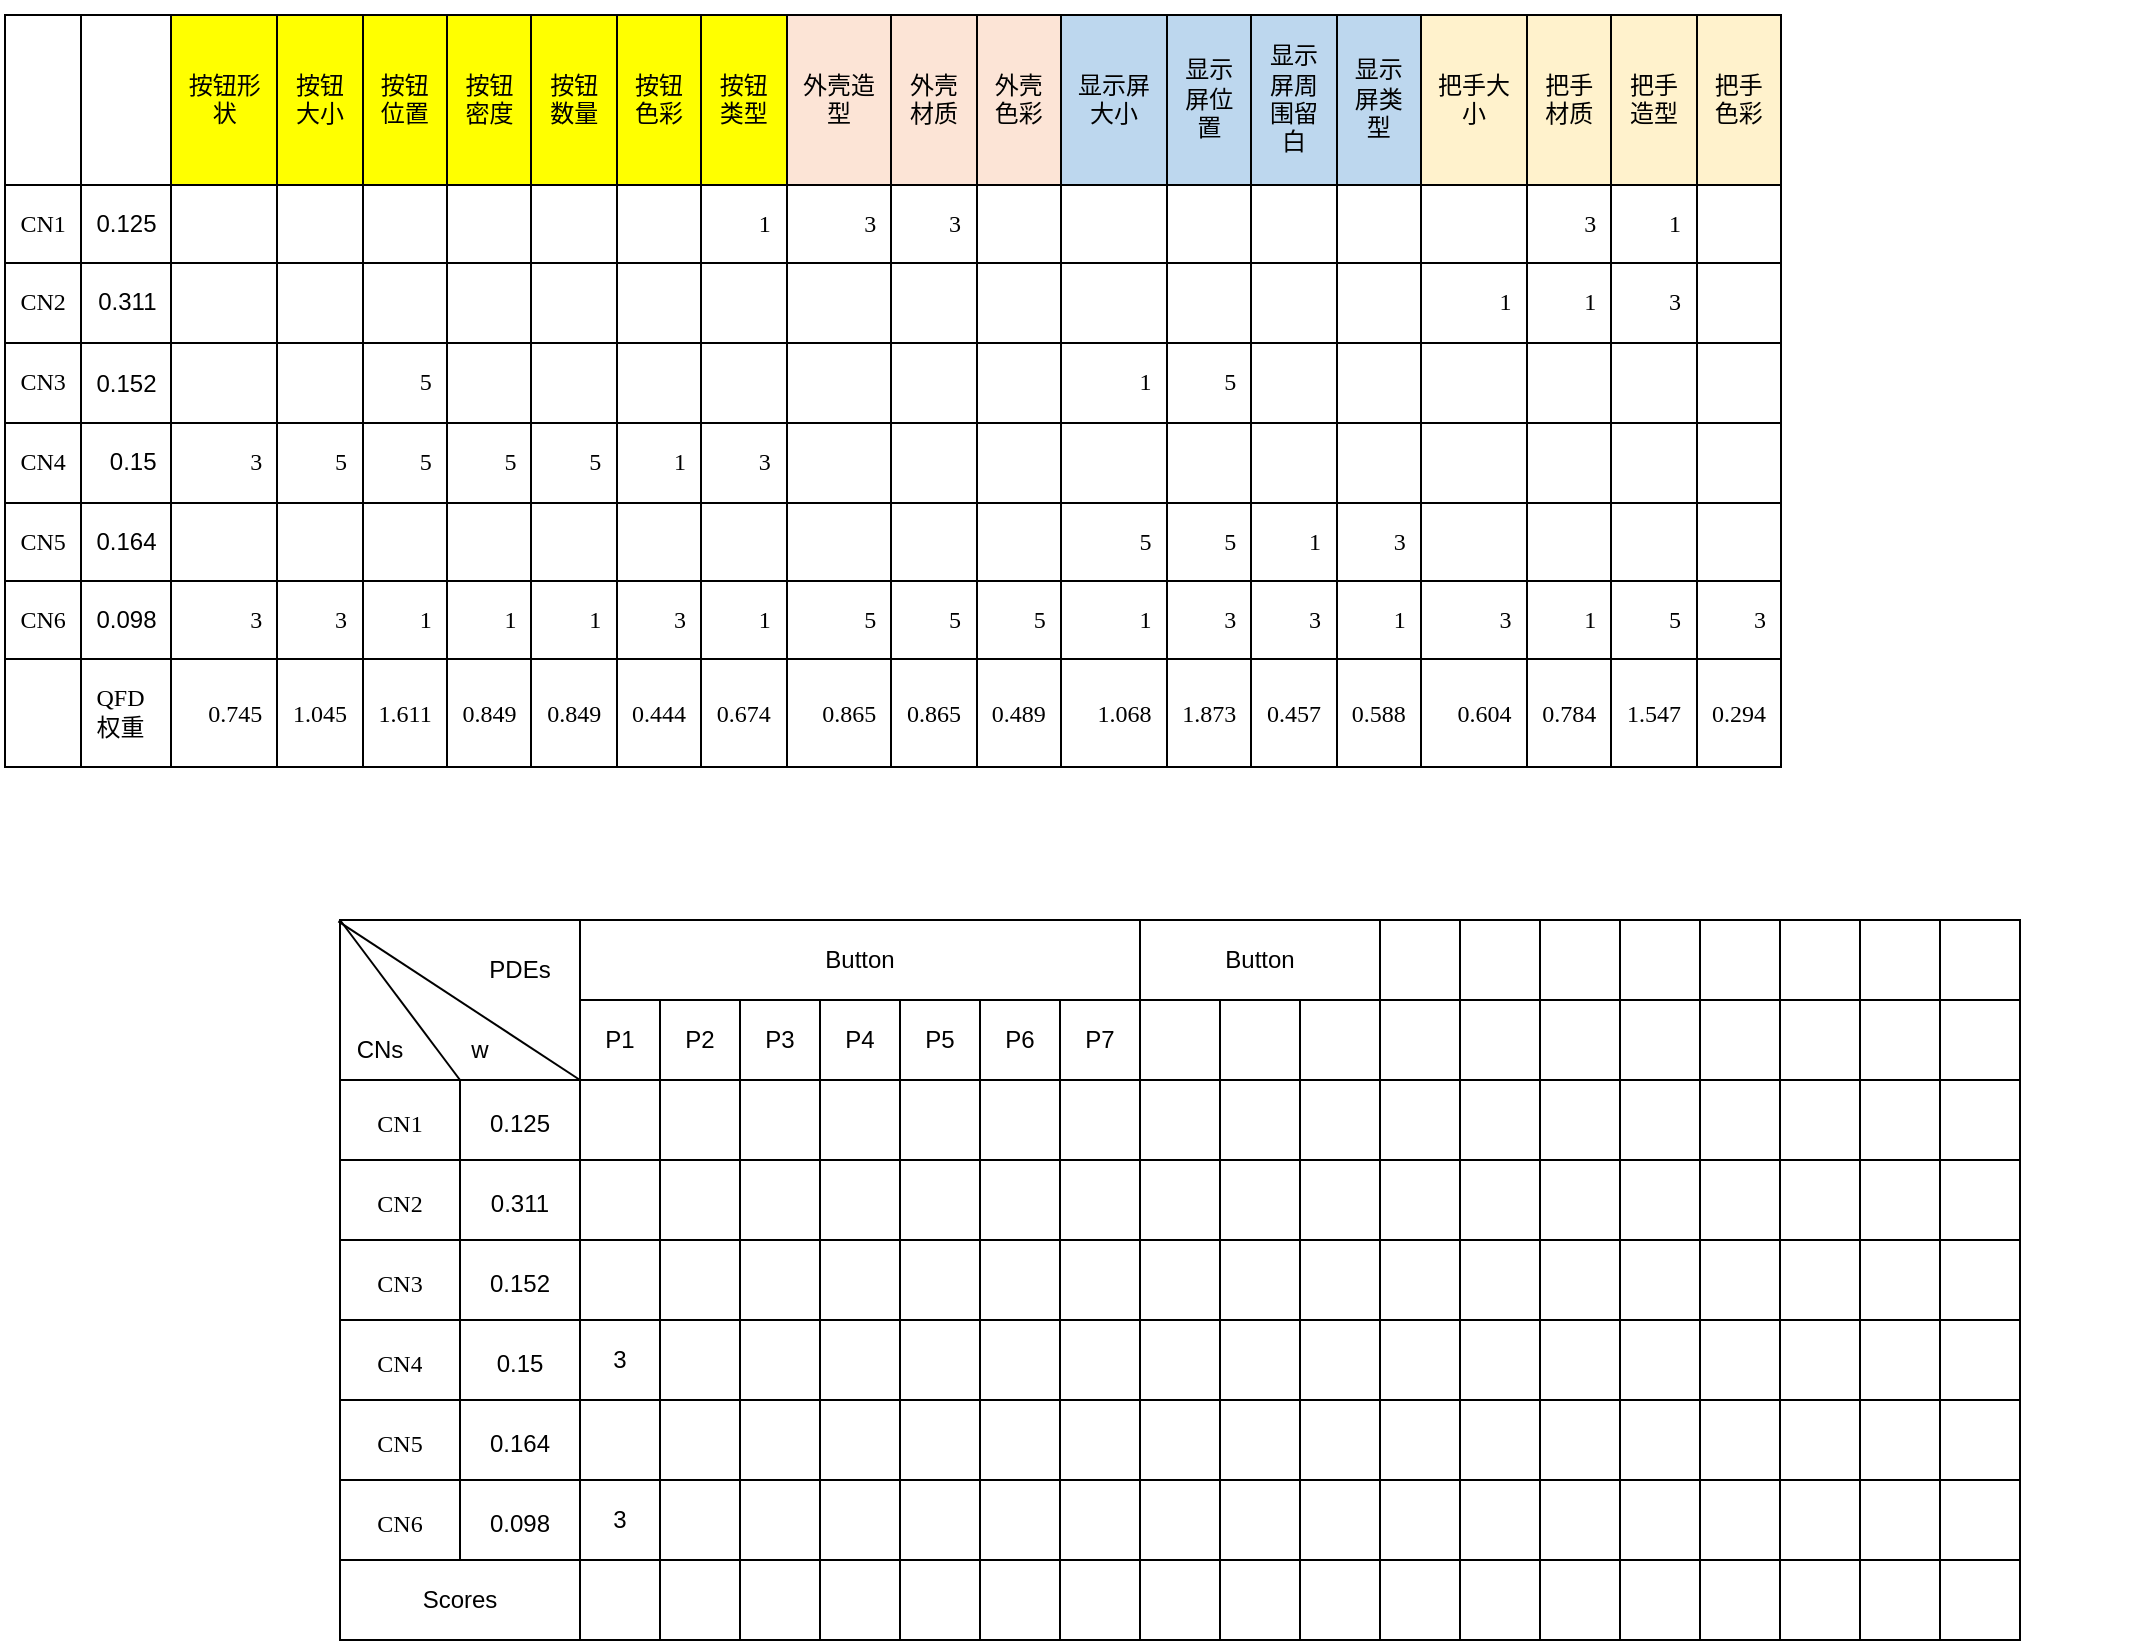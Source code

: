 <mxfile version="15.7.4" type="github">
  <diagram id="nk0luuRGH92HJ7iizfKi" name="Page-1">
    <mxGraphModel dx="1038" dy="1705" grid="1" gridSize="10" guides="1" tooltips="1" connect="1" arrows="1" fold="1" page="1" pageScale="1" pageWidth="827" pageHeight="1169" math="0" shadow="0">
      <root>
        <mxCell id="0" />
        <mxCell id="1" parent="0" />
        <mxCell id="fps1EA-GcfaW138LZgcH-22" value="&lt;table style=&quot;border-collapse: collapse ; width: 100.0% ; border: none&quot; cellspacing=&quot;0&quot; border=&quot;0&quot;&gt;&lt;tbody&gt;&lt;tr style=&quot;height: 63.7pt&quot;&gt;&lt;td style=&quot;width: 13.75pt ; padding: 0.0pt 5.4pt 0.0pt 5.4pt ; border-left: 1.0pt solid ; border-right: 1.0pt solid ; border-top: 1.0pt solid ; border-bottom: 1.0pt solid&quot; width=&quot;22&quot; valign=&quot;center&quot;&gt;&lt;p class=&quot;MsoNormal&quot;&gt;&lt;span style=&quot;color: rgb(0 , 0 , 0) ; font-style: normal ; font-size: 9.0pt&quot;&gt;&lt;/span&gt;&lt;/p&gt;&lt;br&gt;&lt;/td&gt;&lt;td style=&quot;width: 19.55pt ; padding: 0.0pt 5.4pt 0.0pt 5.4pt ; border-left: none ; border-right: 1.0pt solid ; border-top: 1.0pt solid ; border-bottom: 1.0pt solid&quot; width=&quot;32&quot; valign=&quot;center&quot;&gt;&lt;p class=&quot;MsoNormal&quot; style=&quot;text-align: left ; vertical-align: middle&quot;&gt;&lt;span style=&quot;font-family: &amp;#34;calibri&amp;#34; ; font-size: 10.5pt&quot;&gt;&lt;/span&gt;&lt;span style=&quot;color: rgb(0 , 0 , 0) ; font-style: normal ; font-size: 9.0pt&quot;&gt; &lt;br&gt;&lt;/span&gt;&lt;/p&gt;&lt;/td&gt;&lt;td style=&quot;width: 28.1pt ; padding: 0.0pt 5.4pt 0.0pt 5.4pt ; border-left: none ; border-right: 1.0pt solid ; border-top: 1.0pt solid ; border-bottom: 1.0pt solid ; background: rgb(255 , 255 , 0)&quot; width=&quot;46&quot; valign=&quot;center&quot;&gt;&lt;p class=&quot;MsoNormal&quot; style=&quot;text-align: center ; vertical-align: middle&quot; align=&quot;center&quot;&gt;&lt;span style=&quot;color: rgb(0 , 0 , 0) ; font-style: normal ; font-size: 9.0pt&quot;&gt;&lt;font face=&quot;宋体&quot;&gt;按钮形状&lt;/font&gt;&lt;/span&gt;&lt;span style=&quot;color: rgb(0 , 0 , 0) ; font-style: normal ; font-size: 9.0pt&quot;&gt;&lt;/span&gt;&lt;/p&gt;&lt;/td&gt;&lt;td style=&quot;width: 20.25pt ; padding: 0.0pt 5.4pt 0.0pt 5.4pt ; border-left: none ; border-right: 1.0pt solid ; border-top: 1.0pt solid ; border-bottom: 1.0pt solid ; background: rgb(255 , 255 , 0)&quot; width=&quot;33&quot; valign=&quot;center&quot;&gt;&lt;p class=&quot;MsoNormal&quot; style=&quot;text-align: center ; vertical-align: middle&quot; align=&quot;center&quot;&gt;&lt;span style=&quot;color: rgb(0 , 0 , 0) ; font-style: normal ; font-size: 9.0pt&quot;&gt;&lt;font face=&quot;宋体&quot;&gt;按钮大小&lt;/font&gt;&lt;/span&gt;&lt;span style=&quot;color: rgb(0 , 0 , 0) ; font-style: normal ; font-size: 9.0pt&quot;&gt;&lt;/span&gt;&lt;/p&gt;&lt;/td&gt;&lt;td style=&quot;width: 20.25pt ; padding: 0.0pt 5.4pt 0.0pt 5.4pt ; border-left: none ; border-right: 1.0pt solid ; border-top: 1.0pt solid ; border-bottom: 1.0pt solid ; background: rgb(255 , 255 , 0)&quot; width=&quot;33&quot; valign=&quot;center&quot;&gt;&lt;p class=&quot;MsoNormal&quot; style=&quot;text-align: center ; vertical-align: middle&quot; align=&quot;center&quot;&gt;&lt;span style=&quot;color: rgb(0 , 0 , 0) ; font-style: normal ; font-size: 9.0pt&quot;&gt;&lt;font face=&quot;宋体&quot;&gt;按钮位置&lt;/font&gt;&lt;/span&gt;&lt;span style=&quot;color: rgb(0 , 0 , 0) ; font-style: normal ; font-size: 9.0pt&quot;&gt;&lt;/span&gt;&lt;/p&gt;&lt;/td&gt;&lt;td style=&quot;width: 20.25pt ; padding: 0.0pt 5.4pt 0.0pt 5.4pt ; border-left: none ; border-right: 1.0pt solid ; border-top: 1.0pt solid ; border-bottom: 1.0pt solid ; background: rgb(255 , 255 , 0)&quot; width=&quot;33&quot; valign=&quot;center&quot;&gt;&lt;p class=&quot;MsoNormal&quot; style=&quot;text-align: center ; vertical-align: middle&quot; align=&quot;center&quot;&gt;&lt;span style=&quot;color: rgb(0 , 0 , 0) ; font-style: normal ; font-size: 9.0pt&quot;&gt;&lt;font face=&quot;宋体&quot;&gt;按钮密度&lt;/font&gt;&lt;/span&gt;&lt;span style=&quot;color: rgb(0 , 0 , 0) ; font-style: normal ; font-size: 9.0pt&quot;&gt;&lt;/span&gt;&lt;/p&gt;&lt;/td&gt;&lt;td style=&quot;width: 20.25pt ; padding: 0.0pt 5.4pt 0.0pt 5.4pt ; border-left: none ; border-right: 1.0pt solid ; border-top: 1.0pt solid ; border-bottom: 1.0pt solid ; background: rgb(255 , 255 , 0)&quot; width=&quot;33&quot; valign=&quot;center&quot;&gt;&lt;p class=&quot;MsoNormal&quot; style=&quot;text-align: center ; vertical-align: middle&quot; align=&quot;center&quot;&gt;&lt;span style=&quot;color: rgb(0 , 0 , 0) ; font-style: normal ; font-size: 9.0pt&quot;&gt;&lt;font face=&quot;宋体&quot;&gt;按钮数量&lt;/font&gt;&lt;/span&gt;&lt;span style=&quot;color: rgb(0 , 0 , 0) ; font-style: normal ; font-size: 9.0pt&quot;&gt;&lt;/span&gt;&lt;/p&gt;&lt;/td&gt;&lt;td style=&quot;width: 18.65pt ; padding: 0.0pt 5.4pt 0.0pt 5.4pt ; border-left: none ; border-right: 1.0pt solid ; border-top: 1.0pt solid ; border-bottom: 1.0pt solid ; background: rgb(255 , 255 , 0)&quot; width=&quot;31&quot; valign=&quot;center&quot;&gt;&lt;p class=&quot;MsoNormal&quot; style=&quot;text-align: center ; vertical-align: middle&quot; align=&quot;center&quot;&gt;&lt;span style=&quot;color: rgb(0 , 0 , 0) ; font-style: normal ; font-size: 9.0pt&quot;&gt;&lt;font face=&quot;宋体&quot;&gt;按钮色彩&lt;/font&gt;&lt;/span&gt;&lt;span style=&quot;color: rgb(0 , 0 , 0) ; font-style: normal ; font-size: 9.0pt&quot;&gt;&lt;/span&gt;&lt;/p&gt;&lt;/td&gt;&lt;td style=&quot;width: 18.65pt ; padding: 0.0pt 5.4pt 0.0pt 5.4pt ; border-left: none ; border-right: 1.0pt solid ; border-top: 1.0pt solid ; border-bottom: 1.0pt solid ; background: rgb(255 , 255 , 0)&quot; width=&quot;31&quot; valign=&quot;center&quot;&gt;&lt;p class=&quot;MsoNormal&quot; style=&quot;text-align: center ; vertical-align: middle&quot; align=&quot;center&quot;&gt;&lt;span style=&quot;color: rgb(0 , 0 , 0) ; font-style: normal ; font-size: 9.0pt&quot;&gt;&lt;font face=&quot;宋体&quot;&gt;按钮类型&lt;/font&gt;&lt;/span&gt;&lt;span style=&quot;color: rgb(0 , 0 , 0) ; font-style: normal ; font-size: 9.0pt&quot;&gt;&lt;/span&gt;&lt;/p&gt;&lt;/td&gt;&lt;td style=&quot;width: 28.1pt ; padding: 0.0pt 5.4pt 0.0pt 5.4pt ; border-left: none ; border-right: 1.0pt solid ; border-top: 1.0pt solid ; border-bottom: 1.0pt solid ; background: rgb(252 , 228 , 214)&quot; width=&quot;46&quot; valign=&quot;center&quot;&gt;&lt;p class=&quot;MsoNormal&quot; style=&quot;text-align: center ; vertical-align: middle&quot; align=&quot;center&quot;&gt;&lt;span style=&quot;color: rgb(0 , 0 , 0) ; font-style: normal ; font-size: 9.0pt&quot;&gt;&lt;font face=&quot;宋体&quot;&gt;外壳造型&lt;/font&gt;&lt;/span&gt;&lt;span style=&quot;color: rgb(0 , 0 , 0) ; font-style: normal ; font-size: 9.0pt&quot;&gt;&lt;/span&gt;&lt;/p&gt;&lt;/td&gt;&lt;td style=&quot;width: 20.25pt ; padding: 0.0pt 5.4pt 0.0pt 5.4pt ; border-left: none ; border-right: 1.0pt solid ; border-top: 1.0pt solid ; border-bottom: 1.0pt solid ; background: rgb(252 , 228 , 214)&quot; width=&quot;33&quot; valign=&quot;center&quot;&gt;&lt;p class=&quot;MsoNormal&quot; style=&quot;text-align: center ; vertical-align: middle&quot; align=&quot;center&quot;&gt;&lt;span style=&quot;color: rgb(0 , 0 , 0) ; font-style: normal ; font-size: 9.0pt&quot;&gt;&lt;font face=&quot;宋体&quot;&gt;外壳材质&lt;/font&gt;&lt;/span&gt;&lt;span style=&quot;color: rgb(0 , 0 , 0) ; font-style: normal ; font-size: 9.0pt&quot;&gt;&lt;/span&gt;&lt;/p&gt;&lt;/td&gt;&lt;td style=&quot;width: 20.25pt ; padding: 0.0pt 5.4pt 0.0pt 5.4pt ; border-left: none ; border-right: 1.0pt solid ; border-top: 1.0pt solid ; border-bottom: 1.0pt solid ; background: rgb(252 , 228 , 214)&quot; width=&quot;33&quot; valign=&quot;center&quot;&gt;&lt;p class=&quot;MsoNormal&quot; style=&quot;text-align: center ; vertical-align: middle&quot; align=&quot;center&quot;&gt;&lt;span style=&quot;color: rgb(0 , 0 , 0) ; font-style: normal ; font-size: 9.0pt&quot;&gt;&lt;font face=&quot;宋体&quot;&gt;外壳色彩&lt;/font&gt;&lt;/span&gt;&lt;span style=&quot;color: rgb(0 , 0 , 0) ; font-style: normal ; font-size: 9.0pt&quot;&gt;&lt;/span&gt;&lt;/p&gt;&lt;/td&gt;&lt;td style=&quot;width: 28.1pt ; padding: 0.0pt 5.4pt 0.0pt 5.4pt ; border-left: none ; border-right: 1.0pt solid ; border-top: 1.0pt solid ; border-bottom: 1.0pt solid ; background: rgb(189 , 215 , 238)&quot; width=&quot;46&quot; valign=&quot;center&quot;&gt;&lt;p class=&quot;MsoNormal&quot; style=&quot;text-align: center ; vertical-align: middle&quot; align=&quot;center&quot;&gt;&lt;span style=&quot;color: rgb(0 , 0 , 0) ; font-style: normal ; font-size: 9.0pt&quot;&gt;&lt;font face=&quot;宋体&quot;&gt;显示屏大小&lt;/font&gt;&lt;/span&gt;&lt;span style=&quot;color: rgb(0 , 0 , 0) ; font-style: normal ; font-size: 9.0pt&quot;&gt;&lt;/span&gt;&lt;/p&gt;&lt;/td&gt;&lt;td style=&quot;width: 20.25pt ; padding: 0.0pt 5.4pt 0.0pt 5.4pt ; border-left: none ; border-right: 1.0pt solid ; border-top: 1.0pt solid ; border-bottom: 1.0pt solid ; background: rgb(189 , 215 , 238)&quot; width=&quot;33&quot; valign=&quot;center&quot;&gt;&lt;p class=&quot;MsoNormal&quot; style=&quot;text-align: center ; vertical-align: middle&quot; align=&quot;center&quot;&gt;&lt;span style=&quot;color: rgb(0 , 0 , 0) ; font-style: normal ; font-size: 9.0pt&quot;&gt;&lt;font face=&quot;宋体&quot;&gt;显示屏位置&lt;/font&gt;&lt;/span&gt;&lt;span style=&quot;color: rgb(0 , 0 , 0) ; font-style: normal ; font-size: 9.0pt&quot;&gt;&lt;/span&gt;&lt;/p&gt;&lt;/td&gt;&lt;td style=&quot;width: 20.25pt ; padding: 0.0pt 5.4pt 0.0pt 5.4pt ; border-left: none ; border-right: 1.0pt solid ; border-top: 1.0pt solid ; border-bottom: 1.0pt solid ; background: rgb(189 , 215 , 238)&quot; width=&quot;33&quot; valign=&quot;center&quot;&gt;&lt;p class=&quot;MsoNormal&quot; style=&quot;text-align: center ; vertical-align: middle&quot; align=&quot;center&quot;&gt;&lt;span style=&quot;color: rgb(0 , 0 , 0) ; font-style: normal ; font-size: 9.0pt&quot;&gt;&lt;font face=&quot;宋体&quot;&gt;显示屏周围留白&lt;/font&gt;&lt;/span&gt;&lt;span style=&quot;color: rgb(0 , 0 , 0) ; font-style: normal ; font-size: 9.0pt&quot;&gt;&lt;/span&gt;&lt;/p&gt;&lt;/td&gt;&lt;td style=&quot;width: 20.25pt ; padding: 0.0pt 5.4pt 0.0pt 5.4pt ; border-left: none ; border-right: 1.0pt solid ; border-top: 1.0pt solid ; border-bottom: 1.0pt solid ; background: rgb(189 , 215 , 238)&quot; width=&quot;33&quot; valign=&quot;center&quot;&gt;&lt;p class=&quot;MsoNormal&quot; style=&quot;text-align: center ; vertical-align: middle&quot; align=&quot;center&quot;&gt;&lt;span style=&quot;color: rgb(0 , 0 , 0) ; font-style: normal ; font-size: 9.0pt&quot;&gt;&lt;font face=&quot;宋体&quot;&gt;显示屏类型&lt;/font&gt;&lt;/span&gt;&lt;span style=&quot;color: rgb(0 , 0 , 0) ; font-style: normal ; font-size: 9.0pt&quot;&gt;&lt;/span&gt;&lt;/p&gt;&lt;/td&gt;&lt;td style=&quot;width: 28.1pt ; padding: 0.0pt 5.4pt 0.0pt 5.4pt ; border-left: none ; border-right: 1.0pt solid ; border-top: 1.0pt solid ; border-bottom: 1.0pt solid ; background: rgb(255 , 242 , 204)&quot; width=&quot;46&quot; valign=&quot;center&quot;&gt;&lt;p class=&quot;MsoNormal&quot; style=&quot;text-align: center ; vertical-align: middle&quot; align=&quot;center&quot;&gt;&lt;span style=&quot;color: rgb(0 , 0 , 0) ; font-style: normal ; font-size: 9.0pt&quot;&gt;&lt;font face=&quot;宋体&quot;&gt;把手大小&lt;/font&gt;&lt;/span&gt;&lt;span style=&quot;color: rgb(0 , 0 , 0) ; font-style: normal ; font-size: 9.0pt&quot;&gt;&lt;/span&gt;&lt;/p&gt;&lt;/td&gt;&lt;td style=&quot;width: 20.25pt ; padding: 0.0pt 5.4pt 0.0pt 5.4pt ; border-left: none ; border-right: 1.0pt solid ; border-top: 1.0pt solid ; border-bottom: 1.0pt solid ; background: rgb(255 , 242 , 204)&quot; width=&quot;33&quot; valign=&quot;center&quot;&gt;&lt;p class=&quot;MsoNormal&quot; style=&quot;text-align: center ; vertical-align: middle&quot; align=&quot;center&quot;&gt;&lt;span style=&quot;color: rgb(0 , 0 , 0) ; font-style: normal ; font-size: 9.0pt&quot;&gt;&lt;font face=&quot;宋体&quot;&gt;把手材质&lt;/font&gt;&lt;/span&gt;&lt;span style=&quot;color: rgb(0 , 0 , 0) ; font-style: normal ; font-size: 9.0pt&quot;&gt;&lt;/span&gt;&lt;/p&gt;&lt;/td&gt;&lt;td style=&quot;width: 20.25pt ; padding: 0.0pt 5.4pt 0.0pt 5.4pt ; border-left: none ; border-right: 1.0pt solid ; border-top: 1.0pt solid ; border-bottom: 1.0pt solid ; background: rgb(255 , 242 , 204)&quot; width=&quot;33&quot; valign=&quot;center&quot;&gt;&lt;p class=&quot;MsoNormal&quot; style=&quot;text-align: center ; vertical-align: middle&quot; align=&quot;center&quot;&gt;&lt;span style=&quot;color: rgb(0 , 0 , 0) ; font-style: normal ; font-size: 9.0pt&quot;&gt;&lt;font face=&quot;宋体&quot;&gt;把手造型&lt;/font&gt;&lt;/span&gt;&lt;span style=&quot;color: rgb(0 , 0 , 0) ; font-style: normal ; font-size: 9.0pt&quot;&gt;&lt;/span&gt;&lt;/p&gt;&lt;/td&gt;&lt;td style=&quot;width: 20.35pt ; padding: 0.0pt 5.4pt 0.0pt 5.4pt ; border-left: none ; border-right: 1.0pt solid ; border-top: 1.0pt solid ; border-bottom: 1.0pt solid ; background: rgb(255 , 242 , 204)&quot; width=&quot;33&quot; valign=&quot;center&quot;&gt;&lt;p class=&quot;MsoNormal&quot; style=&quot;text-align: center ; vertical-align: middle&quot; align=&quot;center&quot;&gt;&lt;span style=&quot;color: rgb(0 , 0 , 0) ; font-style: normal ; font-size: 9.0pt&quot;&gt;&lt;font face=&quot;宋体&quot;&gt;把手色彩&lt;/font&gt;&lt;/span&gt;&lt;span style=&quot;color: rgb(0 , 0 , 0) ; font-style: normal ; font-size: 9.0pt&quot;&gt;&lt;/span&gt;&lt;/p&gt;&lt;/td&gt;&lt;/tr&gt;&lt;tr style=&quot;height: 28.8pt&quot;&gt;&lt;td style=&quot;width: 13.75pt ; padding: 0.0pt 5.4pt 0.0pt 5.4pt ; border-left: 1.0pt solid ; border-right: 1.0pt solid ; border-top: none ; border-bottom: 1.0pt solid&quot; width=&quot;22&quot; valign=&quot;center&quot;&gt;&lt;p class=&quot;MsoNormal&quot; style=&quot;text-align: justify ; vertical-align: middle&quot; align=&quot;justify&quot;&gt;&lt;span class=&quot;15&quot; style=&quot;color: rgb(0 , 0 , 0) ; font-style: normal ; font-size: 9.0pt&quot;&gt;&lt;font face=&quot;Calibri&quot;&gt;CN1&lt;/font&gt;&lt;/span&gt;&lt;span style=&quot;font-family: &amp;#34;calibri&amp;#34; ; color: rgb(0 , 0 , 0) ; font-style: normal ; font-size: 9.0pt&quot;&gt;&lt;/span&gt;&lt;/p&gt;&lt;/td&gt;&lt;td style=&quot;width: 19.55pt ; padding: 0.0pt 5.4pt 0.0pt 5.4pt ; border-left: none ; border-right: 1.0pt solid ; border-top: none ; border-bottom: 1.0pt solid&quot; width=&quot;32&quot; valign=&quot;bottom&quot;&gt;&lt;p class=&quot;MsoNormal&quot; style=&quot;text-align: right ; vertical-align: bottom&quot; align=&quot;right&quot;&gt;&lt;span style=&quot;font-family: &amp;#34;arial&amp;#34; ; color: rgb(0 , 0 , 0) ; font-style: normal ; font-size: 9.0pt&quot;&gt;0.125&lt;/span&gt;&lt;span style=&quot;font-family: &amp;#34;arial&amp;#34; ; color: rgb(0 , 0 , 0) ; font-style: normal ; font-size: 9.0pt&quot;&gt;&lt;/span&gt;&lt;/p&gt;&lt;/td&gt;&lt;td style=&quot;width: 28.1pt ; padding: 0.0pt 5.4pt 0.0pt 5.4pt ; border-left: none ; border-right: 1.0pt solid ; border-top: none ; border-bottom: 1.0pt solid&quot; width=&quot;46&quot; valign=&quot;center&quot;&gt;&lt;p class=&quot;MsoNormal&quot;&gt;&lt;span style=&quot;color: rgb(0 , 0 , 0) ; font-style: normal ; font-size: 9.0pt&quot;&gt;&amp;nbsp;&lt;/span&gt;&lt;/p&gt;&lt;/td&gt;&lt;td style=&quot;width: 20.25pt ; padding: 0.0pt 5.4pt 0.0pt 5.4pt ; border-left: none ; border-right: 1.0pt solid ; border-top: none ; border-bottom: 1.0pt solid&quot; width=&quot;33&quot; valign=&quot;center&quot;&gt;&lt;p class=&quot;MsoNormal&quot;&gt;&lt;span style=&quot;color: rgb(0 , 0 , 0) ; font-style: normal ; font-size: 9.0pt&quot;&gt;&amp;nbsp;&lt;/span&gt;&lt;/p&gt;&lt;/td&gt;&lt;td style=&quot;width: 20.25pt ; padding: 0.0pt 5.4pt 0.0pt 5.4pt ; border-left: none ; border-right: 1.0pt solid ; border-top: none ; border-bottom: 1.0pt solid&quot; width=&quot;33&quot; valign=&quot;center&quot;&gt;&lt;p class=&quot;MsoNormal&quot;&gt;&lt;span style=&quot;color: rgb(0 , 0 , 0) ; font-style: normal ; font-size: 9.0pt&quot;&gt;&amp;nbsp;&lt;/span&gt;&lt;/p&gt;&lt;/td&gt;&lt;td style=&quot;width: 20.25pt ; padding: 0.0pt 5.4pt 0.0pt 5.4pt ; border-left: none ; border-right: 1.0pt solid ; border-top: none ; border-bottom: 1.0pt solid&quot; width=&quot;33&quot; valign=&quot;center&quot;&gt;&lt;p class=&quot;MsoNormal&quot;&gt;&lt;span style=&quot;color: rgb(0 , 0 , 0) ; font-style: normal ; font-size: 9.0pt&quot;&gt;&amp;nbsp;&lt;/span&gt;&lt;/p&gt;&lt;/td&gt;&lt;td style=&quot;width: 20.25pt ; padding: 0.0pt 5.4pt 0.0pt 5.4pt ; border-left: none ; border-right: 1.0pt solid ; border-top: none ; border-bottom: 1.0pt solid&quot; width=&quot;33&quot; valign=&quot;center&quot;&gt;&lt;p class=&quot;MsoNormal&quot;&gt;&lt;span style=&quot;color: rgb(0 , 0 , 0) ; font-style: normal ; font-size: 9.0pt&quot;&gt;&amp;nbsp;&lt;/span&gt;&lt;/p&gt;&lt;/td&gt;&lt;td style=&quot;width: 18.65pt ; padding: 0.0pt 5.4pt 0.0pt 5.4pt ; border-left: none ; border-right: 1.0pt solid ; border-top: none ; border-bottom: 1.0pt solid&quot; width=&quot;31&quot; valign=&quot;center&quot;&gt;&lt;p class=&quot;MsoNormal&quot;&gt;&lt;span style=&quot;color: rgb(0 , 0 , 0) ; font-style: normal ; font-size: 9.0pt&quot;&gt;&amp;nbsp;&lt;/span&gt;&lt;/p&gt;&lt;/td&gt;&lt;td style=&quot;width: 18.65pt ; padding: 0.0pt 5.4pt 0.0pt 5.4pt ; border-left: none ; border-right: 1.0pt solid ; border-top: none ; border-bottom: 1.0pt solid&quot; width=&quot;31&quot; valign=&quot;center&quot;&gt;&lt;p class=&quot;MsoNormal&quot; style=&quot;text-align: right ; vertical-align: middle&quot; align=&quot;right&quot;&gt;&lt;span style=&quot;color: rgb(0 , 0 , 0) ; font-style: normal ; font-size: 9.0pt&quot;&gt;&lt;font face=&quot;宋体&quot;&gt;1&lt;/font&gt;&lt;/span&gt;&lt;span style=&quot;color: rgb(0 , 0 , 0) ; font-style: normal ; font-size: 9.0pt&quot;&gt;&lt;/span&gt;&lt;/p&gt;&lt;/td&gt;&lt;td style=&quot;width: 28.1pt ; padding: 0.0pt 5.4pt 0.0pt 5.4pt ; border-left: none ; border-right: 1.0pt solid ; border-top: none ; border-bottom: 1.0pt solid&quot; width=&quot;46&quot; valign=&quot;center&quot;&gt;&lt;p class=&quot;MsoNormal&quot; style=&quot;text-align: right ; vertical-align: middle&quot; align=&quot;right&quot;&gt;&lt;span style=&quot;color: rgb(0 , 0 , 0) ; font-style: normal ; font-size: 9.0pt&quot;&gt;&lt;font face=&quot;宋体&quot;&gt;3&lt;/font&gt;&lt;/span&gt;&lt;span style=&quot;color: rgb(0 , 0 , 0) ; font-style: normal ; font-size: 9.0pt&quot;&gt;&lt;/span&gt;&lt;/p&gt;&lt;/td&gt;&lt;td style=&quot;width: 20.25pt ; padding: 0.0pt 5.4pt 0.0pt 5.4pt ; border-left: none ; border-right: 1.0pt solid ; border-top: none ; border-bottom: 1.0pt solid&quot; width=&quot;33&quot; valign=&quot;center&quot;&gt;&lt;p class=&quot;MsoNormal&quot; style=&quot;text-align: right ; vertical-align: middle&quot; align=&quot;right&quot;&gt;&lt;span style=&quot;color: rgb(0 , 0 , 0) ; font-style: normal ; font-size: 9.0pt&quot;&gt;&lt;font face=&quot;宋体&quot;&gt;3&lt;/font&gt;&lt;/span&gt;&lt;span style=&quot;color: rgb(0 , 0 , 0) ; font-style: normal ; font-size: 9.0pt&quot;&gt;&lt;/span&gt;&lt;/p&gt;&lt;/td&gt;&lt;td style=&quot;width: 20.25pt ; padding: 0.0pt 5.4pt 0.0pt 5.4pt ; border-left: none ; border-right: 1.0pt solid ; border-top: none ; border-bottom: 1.0pt solid&quot; width=&quot;33&quot; valign=&quot;center&quot;&gt;&lt;p class=&quot;MsoNormal&quot;&gt;&lt;span style=&quot;color: rgb(0 , 0 , 0) ; font-style: normal ; font-size: 9.0pt&quot;&gt;&amp;nbsp;&lt;/span&gt;&lt;/p&gt;&lt;/td&gt;&lt;td style=&quot;width: 28.1pt ; padding: 0.0pt 5.4pt 0.0pt 5.4pt ; border-left: none ; border-right: 1.0pt solid ; border-top: none ; border-bottom: 1.0pt solid&quot; width=&quot;46&quot; valign=&quot;center&quot;&gt;&lt;p class=&quot;MsoNormal&quot;&gt;&lt;span style=&quot;color: rgb(0 , 0 , 0) ; font-style: normal ; font-size: 9.0pt&quot;&gt;&amp;nbsp;&lt;/span&gt;&lt;/p&gt;&lt;/td&gt;&lt;td style=&quot;width: 20.25pt ; padding: 0.0pt 5.4pt 0.0pt 5.4pt ; border-left: none ; border-right: 1.0pt solid ; border-top: none ; border-bottom: 1.0pt solid&quot; width=&quot;33&quot; valign=&quot;center&quot;&gt;&lt;p class=&quot;MsoNormal&quot;&gt;&lt;span style=&quot;color: rgb(0 , 0 , 0) ; font-style: normal ; font-size: 9.0pt&quot;&gt;&amp;nbsp;&lt;/span&gt;&lt;/p&gt;&lt;/td&gt;&lt;td style=&quot;width: 20.25pt ; padding: 0.0pt 5.4pt 0.0pt 5.4pt ; border-left: none ; border-right: 1.0pt solid ; border-top: none ; border-bottom: 1.0pt solid&quot; width=&quot;33&quot; valign=&quot;center&quot;&gt;&lt;p class=&quot;MsoNormal&quot;&gt;&lt;span style=&quot;color: rgb(0 , 0 , 0) ; font-style: normal ; font-size: 9.0pt&quot;&gt;&amp;nbsp;&lt;/span&gt;&lt;/p&gt;&lt;/td&gt;&lt;td style=&quot;width: 20.25pt ; padding: 0.0pt 5.4pt 0.0pt 5.4pt ; border-left: none ; border-right: 1.0pt solid ; border-top: none ; border-bottom: 1.0pt solid&quot; width=&quot;33&quot; valign=&quot;center&quot;&gt;&lt;p class=&quot;MsoNormal&quot;&gt;&lt;span style=&quot;color: rgb(0 , 0 , 0) ; font-style: normal ; font-size: 9.0pt&quot;&gt;&amp;nbsp;&lt;/span&gt;&lt;/p&gt;&lt;/td&gt;&lt;td style=&quot;width: 28.1pt ; padding: 0.0pt 5.4pt 0.0pt 5.4pt ; border-left: none ; border-right: 1.0pt solid ; border-top: none ; border-bottom: 1.0pt solid&quot; width=&quot;46&quot; valign=&quot;center&quot;&gt;&lt;p class=&quot;MsoNormal&quot;&gt;&lt;span style=&quot;color: rgb(0 , 0 , 0) ; font-style: normal ; font-size: 9.0pt&quot;&gt;&amp;nbsp;&lt;/span&gt;&lt;/p&gt;&lt;/td&gt;&lt;td style=&quot;width: 20.25pt ; padding: 0.0pt 5.4pt 0.0pt 5.4pt ; border-left: none ; border-right: 1.0pt solid ; border-top: none ; border-bottom: 1.0pt solid&quot; width=&quot;33&quot; valign=&quot;center&quot;&gt;&lt;p class=&quot;MsoNormal&quot; style=&quot;text-align: right ; vertical-align: middle&quot; align=&quot;right&quot;&gt;&lt;span style=&quot;color: rgb(0 , 0 , 0) ; font-style: normal ; font-size: 9.0pt&quot;&gt;&lt;font face=&quot;宋体&quot;&gt;3&lt;/font&gt;&lt;/span&gt;&lt;span style=&quot;color: rgb(0 , 0 , 0) ; font-style: normal ; font-size: 9.0pt&quot;&gt;&lt;/span&gt;&lt;/p&gt;&lt;/td&gt;&lt;td style=&quot;width: 20.25pt ; padding: 0.0pt 5.4pt 0.0pt 5.4pt ; border-left: none ; border-right: 1.0pt solid ; border-top: none ; border-bottom: 1.0pt solid&quot; width=&quot;33&quot; valign=&quot;center&quot;&gt;&lt;p class=&quot;MsoNormal&quot; style=&quot;text-align: right ; vertical-align: middle&quot; align=&quot;right&quot;&gt;&lt;span style=&quot;color: rgb(0 , 0 , 0) ; font-style: normal ; font-size: 9.0pt&quot;&gt;&lt;font face=&quot;宋体&quot;&gt;1&lt;/font&gt;&lt;/span&gt;&lt;span style=&quot;color: rgb(0 , 0 , 0) ; font-style: normal ; font-size: 9.0pt&quot;&gt;&lt;/span&gt;&lt;/p&gt;&lt;/td&gt;&lt;td style=&quot;width: 20.35pt ; padding: 0.0pt 5.4pt 0.0pt 5.4pt ; border-left: none ; border-right: 1.0pt solid ; border-top: none ; border-bottom: 1.0pt solid&quot; width=&quot;33&quot; valign=&quot;center&quot;&gt;&lt;p class=&quot;MsoNormal&quot;&gt;&lt;span style=&quot;color: rgb(0 , 0 , 0) ; font-style: normal ; font-size: 9.0pt&quot;&gt;&amp;nbsp;&lt;/span&gt;&lt;/p&gt;&lt;/td&gt;&lt;/tr&gt;&lt;tr style=&quot;height: 28.8pt&quot;&gt;&lt;td style=&quot;width: 13.75pt ; padding: 0.0pt 5.4pt 0.0pt 5.4pt ; border-left: 1.0pt solid ; border-right: 1.0pt solid ; border-top: none ; border-bottom: 1.0pt solid&quot; width=&quot;22&quot; valign=&quot;center&quot;&gt;&lt;p class=&quot;MsoNormal&quot; style=&quot;text-align: justify ; vertical-align: middle&quot; align=&quot;justify&quot;&gt;&lt;span class=&quot;15&quot; style=&quot;color: rgb(0 , 0 , 0) ; font-style: normal ; font-size: 9.0pt&quot;&gt;&lt;font face=&quot;Calibri&quot;&gt;CN2&lt;/font&gt;&lt;/span&gt;&lt;span style=&quot;font-family: &amp;#34;calibri&amp;#34; ; color: rgb(0 , 0 , 0) ; font-style: normal ; font-size: 9.0pt&quot;&gt;&lt;/span&gt;&lt;/p&gt;&lt;/td&gt;&lt;td style=&quot;width: 19.55pt ; padding: 0.0pt 5.4pt 0.0pt 5.4pt ; border-left: none ; border-right: 1.0pt solid ; border-top: none ; border-bottom: 1.0pt solid&quot; width=&quot;32&quot; valign=&quot;bottom&quot;&gt;&lt;p class=&quot;MsoNormal&quot; style=&quot;text-align: right ; vertical-align: bottom&quot; align=&quot;right&quot;&gt;&lt;span style=&quot;font-family: &amp;#34;arial&amp;#34; ; color: rgb(0 , 0 , 0) ; font-style: normal ; font-size: 9.0pt&quot;&gt;0.311&lt;/span&gt;&lt;span style=&quot;font-family: &amp;#34;arial&amp;#34; ; color: rgb(0 , 0 , 0) ; font-style: normal ; font-size: 9.0pt&quot;&gt;&lt;/span&gt;&lt;/p&gt;&lt;/td&gt;&lt;td style=&quot;width: 28.1pt ; padding: 0.0pt 5.4pt 0.0pt 5.4pt ; border-left: none ; border-right: 1.0pt solid ; border-top: none ; border-bottom: 1.0pt solid&quot; width=&quot;46&quot; valign=&quot;center&quot;&gt;&lt;p class=&quot;MsoNormal&quot;&gt;&lt;span style=&quot;color: rgb(0 , 0 , 0) ; font-style: normal ; font-size: 9.0pt&quot;&gt;&amp;nbsp;&lt;/span&gt;&lt;/p&gt;&lt;/td&gt;&lt;td style=&quot;width: 20.25pt ; padding: 0.0pt 5.4pt 0.0pt 5.4pt ; border-left: none ; border-right: 1.0pt solid ; border-top: none ; border-bottom: 1.0pt solid&quot; width=&quot;33&quot; valign=&quot;center&quot;&gt;&lt;p class=&quot;MsoNormal&quot;&gt;&lt;span style=&quot;color: rgb(0 , 0 , 0) ; font-style: normal ; font-size: 9.0pt&quot;&gt;&amp;nbsp;&lt;/span&gt;&lt;/p&gt;&lt;/td&gt;&lt;td style=&quot;width: 20.25pt ; padding: 0.0pt 5.4pt 0.0pt 5.4pt ; border-left: none ; border-right: 1.0pt solid ; border-top: none ; border-bottom: 1.0pt solid&quot; width=&quot;33&quot; valign=&quot;center&quot;&gt;&lt;p class=&quot;MsoNormal&quot;&gt;&lt;span style=&quot;color: rgb(0 , 0 , 0) ; font-style: normal ; font-size: 9.0pt&quot;&gt;&amp;nbsp;&lt;/span&gt;&lt;/p&gt;&lt;/td&gt;&lt;td style=&quot;width: 20.25pt ; padding: 0.0pt 5.4pt 0.0pt 5.4pt ; border-left: none ; border-right: 1.0pt solid ; border-top: none ; border-bottom: 1.0pt solid&quot; width=&quot;33&quot; valign=&quot;center&quot;&gt;&lt;p class=&quot;MsoNormal&quot;&gt;&lt;span style=&quot;color: rgb(0 , 0 , 0) ; font-style: normal ; font-size: 9.0pt&quot;&gt;&amp;nbsp;&lt;/span&gt;&lt;/p&gt;&lt;/td&gt;&lt;td style=&quot;width: 20.25pt ; padding: 0.0pt 5.4pt 0.0pt 5.4pt ; border-left: none ; border-right: 1.0pt solid ; border-top: none ; border-bottom: 1.0pt solid&quot; width=&quot;33&quot; valign=&quot;center&quot;&gt;&lt;p class=&quot;MsoNormal&quot;&gt;&lt;span style=&quot;color: rgb(0 , 0 , 0) ; font-style: normal ; font-size: 9.0pt&quot;&gt;&amp;nbsp;&lt;/span&gt;&lt;/p&gt;&lt;/td&gt;&lt;td style=&quot;width: 18.65pt ; padding: 0.0pt 5.4pt 0.0pt 5.4pt ; border-left: none ; border-right: 1.0pt solid ; border-top: none ; border-bottom: 1.0pt solid&quot; width=&quot;31&quot; valign=&quot;center&quot;&gt;&lt;p class=&quot;MsoNormal&quot;&gt;&lt;span style=&quot;color: rgb(0 , 0 , 0) ; font-style: normal ; font-size: 9.0pt&quot;&gt;&amp;nbsp;&lt;/span&gt;&lt;/p&gt;&lt;/td&gt;&lt;td style=&quot;width: 18.65pt ; padding: 0.0pt 5.4pt 0.0pt 5.4pt ; border-left: none ; border-right: 1.0pt solid ; border-top: none ; border-bottom: 1.0pt solid&quot; width=&quot;31&quot; valign=&quot;center&quot;&gt;&lt;p class=&quot;MsoNormal&quot;&gt;&lt;span style=&quot;color: rgb(0 , 0 , 0) ; font-style: normal ; font-size: 9.0pt&quot;&gt;&amp;nbsp;&lt;/span&gt;&lt;/p&gt;&lt;/td&gt;&lt;td style=&quot;width: 28.1pt ; padding: 0.0pt 5.4pt 0.0pt 5.4pt ; border-left: none ; border-right: 1.0pt solid ; border-top: none ; border-bottom: 1.0pt solid&quot; width=&quot;46&quot; valign=&quot;center&quot;&gt;&lt;p class=&quot;MsoNormal&quot;&gt;&lt;span style=&quot;color: rgb(0 , 0 , 0) ; font-style: normal ; font-size: 9.0pt&quot;&gt;&amp;nbsp;&lt;/span&gt;&lt;/p&gt;&lt;/td&gt;&lt;td style=&quot;width: 20.25pt ; padding: 0.0pt 5.4pt 0.0pt 5.4pt ; border-left: none ; border-right: 1.0pt solid ; border-top: none ; border-bottom: 1.0pt solid&quot; width=&quot;33&quot; valign=&quot;center&quot;&gt;&lt;p class=&quot;MsoNormal&quot;&gt;&lt;span style=&quot;color: rgb(0 , 0 , 0) ; font-style: normal ; font-size: 9.0pt&quot;&gt;&amp;nbsp;&lt;/span&gt;&lt;/p&gt;&lt;/td&gt;&lt;td style=&quot;width: 20.25pt ; padding: 0.0pt 5.4pt 0.0pt 5.4pt ; border-left: none ; border-right: 1.0pt solid ; border-top: none ; border-bottom: 1.0pt solid&quot; width=&quot;33&quot; valign=&quot;center&quot;&gt;&lt;p class=&quot;MsoNormal&quot;&gt;&lt;span style=&quot;color: rgb(0 , 0 , 0) ; font-style: normal ; font-size: 9.0pt&quot;&gt;&amp;nbsp;&lt;/span&gt;&lt;/p&gt;&lt;/td&gt;&lt;td style=&quot;width: 28.1pt ; padding: 0.0pt 5.4pt 0.0pt 5.4pt ; border-left: none ; border-right: 1.0pt solid ; border-top: none ; border-bottom: 1.0pt solid&quot; width=&quot;46&quot; valign=&quot;center&quot;&gt;&lt;p class=&quot;MsoNormal&quot;&gt;&lt;span style=&quot;color: rgb(0 , 0 , 0) ; font-style: normal ; font-size: 9.0pt&quot;&gt;&amp;nbsp;&lt;/span&gt;&lt;/p&gt;&lt;/td&gt;&lt;td style=&quot;width: 20.25pt ; padding: 0.0pt 5.4pt 0.0pt 5.4pt ; border-left: none ; border-right: 1.0pt solid ; border-top: none ; border-bottom: 1.0pt solid&quot; width=&quot;33&quot; valign=&quot;center&quot;&gt;&lt;p class=&quot;MsoNormal&quot;&gt;&lt;span style=&quot;color: rgb(0 , 0 , 0) ; font-style: normal ; font-size: 9.0pt&quot;&gt;&amp;nbsp;&lt;/span&gt;&lt;/p&gt;&lt;/td&gt;&lt;td style=&quot;width: 20.25pt ; padding: 0.0pt 5.4pt 0.0pt 5.4pt ; border-left: none ; border-right: 1.0pt solid ; border-top: none ; border-bottom: 1.0pt solid&quot; width=&quot;33&quot; valign=&quot;center&quot;&gt;&lt;p class=&quot;MsoNormal&quot;&gt;&lt;span style=&quot;color: rgb(0 , 0 , 0) ; font-style: normal ; font-size: 9.0pt&quot;&gt;&amp;nbsp;&lt;/span&gt;&lt;/p&gt;&lt;/td&gt;&lt;td style=&quot;width: 20.25pt ; padding: 0.0pt 5.4pt 0.0pt 5.4pt ; border-left: none ; border-right: 1.0pt solid ; border-top: none ; border-bottom: 1.0pt solid&quot; width=&quot;33&quot; valign=&quot;center&quot;&gt;&lt;p class=&quot;MsoNormal&quot;&gt;&lt;span style=&quot;color: rgb(0 , 0 , 0) ; font-style: normal ; font-size: 9.0pt&quot;&gt;&amp;nbsp;&lt;/span&gt;&lt;/p&gt;&lt;/td&gt;&lt;td style=&quot;width: 28.1pt ; padding: 0.0pt 5.4pt 0.0pt 5.4pt ; border-left: none ; border-right: 1.0pt solid ; border-top: none ; border-bottom: 1.0pt solid&quot; width=&quot;46&quot; valign=&quot;center&quot;&gt;&lt;p class=&quot;MsoNormal&quot; style=&quot;text-align: right ; vertical-align: middle&quot; align=&quot;right&quot;&gt;&lt;span style=&quot;color: rgb(0 , 0 , 0) ; font-style: normal ; font-size: 9.0pt&quot;&gt;&lt;font face=&quot;宋体&quot;&gt;1&lt;/font&gt;&lt;/span&gt;&lt;span style=&quot;color: rgb(0 , 0 , 0) ; font-style: normal ; font-size: 9.0pt&quot;&gt;&lt;/span&gt;&lt;/p&gt;&lt;/td&gt;&lt;td style=&quot;width: 20.25pt ; padding: 0.0pt 5.4pt 0.0pt 5.4pt ; border-left: none ; border-right: 1.0pt solid ; border-top: none ; border-bottom: 1.0pt solid&quot; width=&quot;33&quot; valign=&quot;center&quot;&gt;&lt;p class=&quot;MsoNormal&quot; style=&quot;text-align: right ; vertical-align: middle&quot; align=&quot;right&quot;&gt;&lt;span style=&quot;color: rgb(0 , 0 , 0) ; font-style: normal ; font-size: 9.0pt&quot;&gt;&lt;font face=&quot;宋体&quot;&gt;1&lt;/font&gt;&lt;/span&gt;&lt;span style=&quot;color: rgb(0 , 0 , 0) ; font-style: normal ; font-size: 9.0pt&quot;&gt;&lt;/span&gt;&lt;/p&gt;&lt;/td&gt;&lt;td style=&quot;width: 20.25pt ; padding: 0.0pt 5.4pt 0.0pt 5.4pt ; border-left: none ; border-right: 1.0pt solid ; border-top: none ; border-bottom: 1.0pt solid&quot; width=&quot;33&quot; valign=&quot;center&quot;&gt;&lt;p class=&quot;MsoNormal&quot; style=&quot;text-align: right ; vertical-align: middle&quot; align=&quot;right&quot;&gt;&lt;span style=&quot;color: rgb(0 , 0 , 0) ; font-style: normal ; font-size: 9.0pt&quot;&gt;&lt;font face=&quot;宋体&quot;&gt;3&lt;/font&gt;&lt;/span&gt;&lt;span style=&quot;color: rgb(0 , 0 , 0) ; font-style: normal ; font-size: 9.0pt&quot;&gt;&lt;/span&gt;&lt;/p&gt;&lt;/td&gt;&lt;td style=&quot;width: 20.35pt ; padding: 0.0pt 5.4pt 0.0pt 5.4pt ; border-left: none ; border-right: 1.0pt solid ; border-top: none ; border-bottom: 1.0pt solid&quot; width=&quot;33&quot; valign=&quot;center&quot;&gt;&lt;p class=&quot;MsoNormal&quot;&gt;&lt;span style=&quot;color: rgb(0 , 0 , 0) ; font-style: normal ; font-size: 9.0pt&quot;&gt;&amp;nbsp;&lt;/span&gt;&lt;/p&gt;&lt;/td&gt;&lt;/tr&gt;&lt;tr style=&quot;height: 28.8pt&quot;&gt;&lt;td style=&quot;width: 13.75pt ; padding: 0.0pt 5.4pt 0.0pt 5.4pt ; border-left: 1.0pt solid ; border-right: 1.0pt solid ; border-top: none ; border-bottom: 1.0pt solid&quot; width=&quot;22&quot; valign=&quot;center&quot;&gt;&lt;p class=&quot;MsoNormal&quot; style=&quot;text-align: justify ; vertical-align: middle&quot; align=&quot;justify&quot;&gt;&lt;span class=&quot;15&quot; style=&quot;color: rgb(0 , 0 , 0) ; font-style: normal ; font-size: 9.0pt&quot;&gt;&lt;font face=&quot;Calibri&quot;&gt;CN3&lt;/font&gt;&lt;/span&gt;&lt;span style=&quot;font-family: &amp;#34;calibri&amp;#34; ; color: rgb(0 , 0 , 0) ; font-style: normal ; font-size: 9.0pt&quot;&gt;&lt;/span&gt;&lt;/p&gt;&lt;/td&gt;&lt;td style=&quot;width: 19.55pt ; padding: 0.0pt 5.4pt 0.0pt 5.4pt ; border-left: none ; border-right: 1.0pt solid ; border-top: none ; border-bottom: 1.0pt solid&quot; width=&quot;32&quot; valign=&quot;bottom&quot;&gt;&lt;p class=&quot;MsoNormal&quot; style=&quot;text-align: right ; vertical-align: bottom&quot; align=&quot;right&quot;&gt;&lt;span style=&quot;font-family: &amp;#34;arial&amp;#34; ; color: rgb(0 , 0 , 0) ; font-style: normal ; font-size: 9.0pt&quot;&gt;0.152&lt;/span&gt;&lt;span style=&quot;font-family: &amp;#34;arial&amp;#34; ; color: rgb(0 , 0 , 0) ; font-style: normal ; font-size: 9.0pt&quot;&gt;&lt;/span&gt;&lt;/p&gt;&lt;/td&gt;&lt;td style=&quot;width: 28.1pt ; padding: 0.0pt 5.4pt 0.0pt 5.4pt ; border-left: none ; border-right: 1.0pt solid ; border-top: none ; border-bottom: 1.0pt solid&quot; width=&quot;46&quot; valign=&quot;center&quot;&gt;&lt;p class=&quot;MsoNormal&quot;&gt;&lt;span style=&quot;color: rgb(0 , 0 , 0) ; font-style: normal ; font-size: 9.0pt&quot;&gt;&amp;nbsp;&lt;/span&gt;&lt;/p&gt;&lt;/td&gt;&lt;td style=&quot;width: 20.25pt ; padding: 0.0pt 5.4pt 0.0pt 5.4pt ; border-left: none ; border-right: 1.0pt solid ; border-top: none ; border-bottom: 1.0pt solid&quot; width=&quot;33&quot; valign=&quot;center&quot;&gt;&lt;p class=&quot;MsoNormal&quot;&gt;&lt;span style=&quot;color: rgb(0 , 0 , 0) ; font-style: normal ; font-size: 9.0pt&quot;&gt;&amp;nbsp;&lt;/span&gt;&lt;/p&gt;&lt;/td&gt;&lt;td style=&quot;width: 20.25pt ; padding: 0.0pt 5.4pt 0.0pt 5.4pt ; border-left: none ; border-right: 1.0pt solid ; border-top: none ; border-bottom: 1.0pt solid&quot; width=&quot;33&quot; valign=&quot;center&quot;&gt;&lt;p class=&quot;MsoNormal&quot; style=&quot;text-align: right ; vertical-align: middle&quot; align=&quot;right&quot;&gt;&lt;span style=&quot;color: rgb(0 , 0 , 0) ; font-style: normal ; font-size: 9.0pt&quot;&gt;&lt;font face=&quot;宋体&quot;&gt;5&lt;/font&gt;&lt;/span&gt;&lt;span style=&quot;color: rgb(0 , 0 , 0) ; font-style: normal ; font-size: 9.0pt&quot;&gt;&lt;/span&gt;&lt;/p&gt;&lt;/td&gt;&lt;td style=&quot;width: 20.25pt ; padding: 0.0pt 5.4pt 0.0pt 5.4pt ; border-left: none ; border-right: 1.0pt solid ; border-top: none ; border-bottom: 1.0pt solid&quot; width=&quot;33&quot; valign=&quot;center&quot;&gt;&lt;p class=&quot;MsoNormal&quot;&gt;&lt;span style=&quot;color: rgb(0 , 0 , 0) ; font-style: normal ; font-size: 9.0pt&quot;&gt;&amp;nbsp;&lt;/span&gt;&lt;/p&gt;&lt;/td&gt;&lt;td style=&quot;width: 20.25pt ; padding: 0.0pt 5.4pt 0.0pt 5.4pt ; border-left: none ; border-right: 1.0pt solid ; border-top: none ; border-bottom: 1.0pt solid&quot; width=&quot;33&quot; valign=&quot;center&quot;&gt;&lt;p class=&quot;MsoNormal&quot;&gt;&lt;span style=&quot;color: rgb(0 , 0 , 0) ; font-style: normal ; font-size: 9.0pt&quot;&gt;&amp;nbsp;&lt;/span&gt;&lt;/p&gt;&lt;/td&gt;&lt;td style=&quot;width: 18.65pt ; padding: 0.0pt 5.4pt 0.0pt 5.4pt ; border-left: none ; border-right: 1.0pt solid ; border-top: none ; border-bottom: 1.0pt solid&quot; width=&quot;31&quot; valign=&quot;center&quot;&gt;&lt;p class=&quot;MsoNormal&quot;&gt;&lt;span style=&quot;color: rgb(0 , 0 , 0) ; font-style: normal ; font-size: 9.0pt&quot;&gt;&amp;nbsp;&lt;/span&gt;&lt;/p&gt;&lt;/td&gt;&lt;td style=&quot;width: 18.65pt ; padding: 0.0pt 5.4pt 0.0pt 5.4pt ; border-left: none ; border-right: 1.0pt solid ; border-top: none ; border-bottom: 1.0pt solid&quot; width=&quot;31&quot; valign=&quot;center&quot;&gt;&lt;p class=&quot;MsoNormal&quot;&gt;&lt;span style=&quot;color: rgb(0 , 0 , 0) ; font-style: normal ; font-size: 9.0pt&quot;&gt;&amp;nbsp;&lt;/span&gt;&lt;/p&gt;&lt;/td&gt;&lt;td style=&quot;width: 28.1pt ; padding: 0.0pt 5.4pt 0.0pt 5.4pt ; border-left: none ; border-right: 1.0pt solid ; border-top: none ; border-bottom: 1.0pt solid&quot; width=&quot;46&quot; valign=&quot;center&quot;&gt;&lt;p class=&quot;MsoNormal&quot;&gt;&lt;span style=&quot;color: rgb(0 , 0 , 0) ; font-style: normal ; font-size: 9.0pt&quot;&gt;&amp;nbsp;&lt;/span&gt;&lt;/p&gt;&lt;/td&gt;&lt;td style=&quot;width: 20.25pt ; padding: 0.0pt 5.4pt 0.0pt 5.4pt ; border-left: none ; border-right: 1.0pt solid ; border-top: none ; border-bottom: 1.0pt solid&quot; width=&quot;33&quot; valign=&quot;center&quot;&gt;&lt;p class=&quot;MsoNormal&quot;&gt;&lt;span style=&quot;color: rgb(0 , 0 , 0) ; font-style: normal ; font-size: 9.0pt&quot;&gt;&amp;nbsp;&lt;/span&gt;&lt;/p&gt;&lt;/td&gt;&lt;td style=&quot;width: 20.25pt ; padding: 0.0pt 5.4pt 0.0pt 5.4pt ; border-left: none ; border-right: 1.0pt solid ; border-top: none ; border-bottom: 1.0pt solid&quot; width=&quot;33&quot; valign=&quot;center&quot;&gt;&lt;p class=&quot;MsoNormal&quot;&gt;&lt;span style=&quot;color: rgb(0 , 0 , 0) ; font-style: normal ; font-size: 9.0pt&quot;&gt;&amp;nbsp;&lt;/span&gt;&lt;/p&gt;&lt;/td&gt;&lt;td style=&quot;width: 28.1pt ; padding: 0.0pt 5.4pt 0.0pt 5.4pt ; border-left: none ; border-right: 1.0pt solid ; border-top: none ; border-bottom: 1.0pt solid&quot; width=&quot;46&quot; valign=&quot;center&quot;&gt;&lt;p class=&quot;MsoNormal&quot; style=&quot;text-align: right ; vertical-align: middle&quot; align=&quot;right&quot;&gt;&lt;span style=&quot;color: rgb(0 , 0 , 0) ; font-style: normal ; font-size: 9.0pt&quot;&gt;&lt;font face=&quot;宋体&quot;&gt;1&lt;/font&gt;&lt;/span&gt;&lt;span style=&quot;color: rgb(0 , 0 , 0) ; font-style: normal ; font-size: 9.0pt&quot;&gt;&lt;/span&gt;&lt;/p&gt;&lt;/td&gt;&lt;td style=&quot;width: 20.25pt ; padding: 0.0pt 5.4pt 0.0pt 5.4pt ; border-left: none ; border-right: 1.0pt solid ; border-top: none ; border-bottom: 1.0pt solid&quot; width=&quot;33&quot; valign=&quot;center&quot;&gt;&lt;p class=&quot;MsoNormal&quot; style=&quot;text-align: right ; vertical-align: middle&quot; align=&quot;right&quot;&gt;&lt;span style=&quot;color: rgb(0 , 0 , 0) ; font-style: normal ; font-size: 9.0pt&quot;&gt;&lt;font face=&quot;宋体&quot;&gt;5&lt;/font&gt;&lt;/span&gt;&lt;span style=&quot;color: rgb(0 , 0 , 0) ; font-style: normal ; font-size: 9.0pt&quot;&gt;&lt;/span&gt;&lt;/p&gt;&lt;/td&gt;&lt;td style=&quot;width: 20.25pt ; padding: 0.0pt 5.4pt 0.0pt 5.4pt ; border-left: none ; border-right: 1.0pt solid ; border-top: none ; border-bottom: 1.0pt solid&quot; width=&quot;33&quot; valign=&quot;center&quot;&gt;&lt;p class=&quot;MsoNormal&quot;&gt;&lt;span style=&quot;color: rgb(0 , 0 , 0) ; font-style: normal ; font-size: 9.0pt&quot;&gt;&amp;nbsp;&lt;/span&gt;&lt;/p&gt;&lt;/td&gt;&lt;td style=&quot;width: 20.25pt ; padding: 0.0pt 5.4pt 0.0pt 5.4pt ; border-left: none ; border-right: 1.0pt solid ; border-top: none ; border-bottom: 1.0pt solid&quot; width=&quot;33&quot; valign=&quot;center&quot;&gt;&lt;p class=&quot;MsoNormal&quot;&gt;&lt;span style=&quot;color: rgb(0 , 0 , 0) ; font-style: normal ; font-size: 9.0pt&quot;&gt;&amp;nbsp;&lt;/span&gt;&lt;/p&gt;&lt;/td&gt;&lt;td style=&quot;width: 28.1pt ; padding: 0.0pt 5.4pt 0.0pt 5.4pt ; border-left: none ; border-right: 1.0pt solid ; border-top: none ; border-bottom: 1.0pt solid&quot; width=&quot;46&quot; valign=&quot;center&quot;&gt;&lt;p class=&quot;MsoNormal&quot;&gt;&lt;span style=&quot;color: rgb(0 , 0 , 0) ; font-style: normal ; font-size: 9.0pt&quot;&gt;&amp;nbsp;&lt;/span&gt;&lt;/p&gt;&lt;/td&gt;&lt;td style=&quot;width: 20.25pt ; padding: 0.0pt 5.4pt 0.0pt 5.4pt ; border-left: none ; border-right: 1.0pt solid ; border-top: none ; border-bottom: 1.0pt solid&quot; width=&quot;33&quot; valign=&quot;center&quot;&gt;&lt;p class=&quot;MsoNormal&quot;&gt;&lt;span style=&quot;color: rgb(0 , 0 , 0) ; font-style: normal ; font-size: 9.0pt&quot;&gt;&amp;nbsp;&lt;/span&gt;&lt;/p&gt;&lt;/td&gt;&lt;td style=&quot;width: 20.25pt ; padding: 0.0pt 5.4pt 0.0pt 5.4pt ; border-left: none ; border-right: 1.0pt solid ; border-top: none ; border-bottom: 1.0pt solid&quot; width=&quot;33&quot; valign=&quot;center&quot;&gt;&lt;p class=&quot;MsoNormal&quot;&gt;&lt;span style=&quot;color: rgb(0 , 0 , 0) ; font-style: normal ; font-size: 9pt ; line-height: 1.3&quot;&gt;&amp;nbsp;&lt;/span&gt;&lt;/p&gt;&lt;/td&gt;&lt;td style=&quot;width: 20.35pt ; padding: 0.0pt 5.4pt 0.0pt 5.4pt ; border-left: none ; border-right: 1.0pt solid ; border-top: none ; border-bottom: 1.0pt solid&quot; width=&quot;33&quot; valign=&quot;center&quot;&gt;&lt;p class=&quot;MsoNormal&quot;&gt;&lt;span style=&quot;color: rgb(0 , 0 , 0) ; font-style: normal ; font-size: 9.0pt&quot;&gt;&amp;nbsp;&lt;/span&gt;&lt;/p&gt;&lt;/td&gt;&lt;/tr&gt;&lt;tr style=&quot;height: 28.8pt&quot;&gt;&lt;td style=&quot;width: 13.75pt ; padding: 0.0pt 5.4pt 0.0pt 5.4pt ; border-left: 1.0pt solid ; border-right: 1.0pt solid ; border-top: none ; border-bottom: 1.0pt solid&quot; width=&quot;22&quot; valign=&quot;center&quot;&gt;&lt;p class=&quot;MsoNormal&quot; style=&quot;text-align: justify ; vertical-align: middle&quot; align=&quot;justify&quot;&gt;&lt;span class=&quot;15&quot; style=&quot;color: rgb(0 , 0 , 0) ; font-style: normal ; font-size: 9.0pt&quot;&gt;&lt;font face=&quot;Calibri&quot;&gt;CN4&lt;/font&gt;&lt;/span&gt;&lt;span style=&quot;font-family: &amp;#34;calibri&amp;#34; ; color: rgb(0 , 0 , 0) ; font-style: normal ; font-size: 9.0pt&quot;&gt;&lt;/span&gt;&lt;/p&gt;&lt;/td&gt;&lt;td style=&quot;width: 19.55pt ; padding: 0.0pt 5.4pt 0.0pt 5.4pt ; border-left: none ; border-right: 1.0pt solid ; border-top: none ; border-bottom: 1.0pt solid&quot; width=&quot;32&quot; valign=&quot;bottom&quot;&gt;&lt;p class=&quot;MsoNormal&quot; style=&quot;text-align: right ; vertical-align: bottom&quot; align=&quot;right&quot;&gt;&lt;span style=&quot;font-family: &amp;#34;arial&amp;#34; ; color: rgb(0 , 0 , 0) ; font-style: normal ; font-size: 9.0pt&quot;&gt;0.15&lt;/span&gt;&lt;span style=&quot;font-family: &amp;#34;arial&amp;#34; ; color: rgb(0 , 0 , 0) ; font-style: normal ; font-size: 9.0pt&quot;&gt;&lt;/span&gt;&lt;/p&gt;&lt;/td&gt;&lt;td style=&quot;width: 28.1pt ; padding: 0.0pt 5.4pt 0.0pt 5.4pt ; border-left: none ; border-right: 1.0pt solid ; border-top: none ; border-bottom: 1.0pt solid&quot; width=&quot;46&quot; valign=&quot;center&quot;&gt;&lt;p class=&quot;MsoNormal&quot; style=&quot;text-align: right ; vertical-align: middle&quot; align=&quot;right&quot;&gt;&lt;span style=&quot;color: rgb(0 , 0 , 0) ; font-style: normal ; font-size: 9.0pt&quot;&gt;&lt;font face=&quot;宋体&quot;&gt;3&lt;/font&gt;&lt;/span&gt;&lt;span style=&quot;color: rgb(0 , 0 , 0) ; font-style: normal ; font-size: 9.0pt&quot;&gt;&lt;/span&gt;&lt;/p&gt;&lt;/td&gt;&lt;td style=&quot;width: 20.25pt ; padding: 0.0pt 5.4pt 0.0pt 5.4pt ; border-left: none ; border-right: 1.0pt solid ; border-top: none ; border-bottom: 1.0pt solid&quot; width=&quot;33&quot; valign=&quot;center&quot;&gt;&lt;p class=&quot;MsoNormal&quot; style=&quot;text-align: right ; vertical-align: middle&quot; align=&quot;right&quot;&gt;&lt;span style=&quot;color: rgb(0 , 0 , 0) ; font-style: normal ; font-size: 9.0pt&quot;&gt;&lt;font face=&quot;宋体&quot;&gt;5&lt;/font&gt;&lt;/span&gt;&lt;span style=&quot;color: rgb(0 , 0 , 0) ; font-style: normal ; font-size: 9.0pt&quot;&gt;&lt;/span&gt;&lt;/p&gt;&lt;/td&gt;&lt;td style=&quot;width: 20.25pt ; padding: 0.0pt 5.4pt 0.0pt 5.4pt ; border-left: none ; border-right: 1.0pt solid ; border-top: none ; border-bottom: 1.0pt solid&quot; width=&quot;33&quot; valign=&quot;center&quot;&gt;&lt;p class=&quot;MsoNormal&quot; style=&quot;text-align: right ; vertical-align: middle&quot; align=&quot;right&quot;&gt;&lt;span style=&quot;color: rgb(0 , 0 , 0) ; font-style: normal ; font-size: 9.0pt&quot;&gt;&lt;font face=&quot;宋体&quot;&gt;5&lt;/font&gt;&lt;/span&gt;&lt;span style=&quot;color: rgb(0 , 0 , 0) ; font-style: normal ; font-size: 9.0pt&quot;&gt;&lt;/span&gt;&lt;/p&gt;&lt;/td&gt;&lt;td style=&quot;width: 20.25pt ; padding: 0.0pt 5.4pt 0.0pt 5.4pt ; border-left: none ; border-right: 1.0pt solid ; border-top: none ; border-bottom: 1.0pt solid&quot; width=&quot;33&quot; valign=&quot;center&quot;&gt;&lt;p class=&quot;MsoNormal&quot; style=&quot;text-align: right ; vertical-align: middle&quot; align=&quot;right&quot;&gt;&lt;span style=&quot;color: rgb(0 , 0 , 0) ; font-style: normal ; font-size: 9.0pt&quot;&gt;&lt;font face=&quot;宋体&quot;&gt;5&lt;/font&gt;&lt;/span&gt;&lt;span style=&quot;color: rgb(0 , 0 , 0) ; font-style: normal ; font-size: 9.0pt&quot;&gt;&lt;/span&gt;&lt;/p&gt;&lt;/td&gt;&lt;td style=&quot;width: 20.25pt ; padding: 0.0pt 5.4pt 0.0pt 5.4pt ; border-left: none ; border-right: 1.0pt solid ; border-top: none ; border-bottom: 1.0pt solid&quot; width=&quot;33&quot; valign=&quot;center&quot;&gt;&lt;p class=&quot;MsoNormal&quot; style=&quot;text-align: right ; vertical-align: middle&quot; align=&quot;right&quot;&gt;&lt;span style=&quot;color: rgb(0 , 0 , 0) ; font-style: normal ; font-size: 9.0pt&quot;&gt;&lt;font face=&quot;宋体&quot;&gt;5&lt;/font&gt;&lt;/span&gt;&lt;span style=&quot;color: rgb(0 , 0 , 0) ; font-style: normal ; font-size: 9.0pt&quot;&gt;&lt;/span&gt;&lt;/p&gt;&lt;/td&gt;&lt;td style=&quot;width: 18.65pt ; padding: 0.0pt 5.4pt 0.0pt 5.4pt ; border-left: none ; border-right: 1.0pt solid ; border-top: none ; border-bottom: 1.0pt solid&quot; width=&quot;31&quot; valign=&quot;center&quot;&gt;&lt;p class=&quot;MsoNormal&quot; style=&quot;text-align: right ; vertical-align: middle&quot; align=&quot;right&quot;&gt;&lt;span style=&quot;color: rgb(0 , 0 , 0) ; font-style: normal ; font-size: 9.0pt&quot;&gt;&lt;font face=&quot;宋体&quot;&gt;1&lt;/font&gt;&lt;/span&gt;&lt;span style=&quot;color: rgb(0 , 0 , 0) ; font-style: normal ; font-size: 9.0pt&quot;&gt;&lt;/span&gt;&lt;/p&gt;&lt;/td&gt;&lt;td style=&quot;width: 18.65pt ; padding: 0.0pt 5.4pt 0.0pt 5.4pt ; border-left: none ; border-right: 1.0pt solid ; border-top: none ; border-bottom: 1.0pt solid&quot; width=&quot;31&quot; valign=&quot;center&quot;&gt;&lt;p class=&quot;MsoNormal&quot; style=&quot;text-align: right ; vertical-align: middle&quot; align=&quot;right&quot;&gt;&lt;span style=&quot;color: rgb(0 , 0 , 0) ; font-style: normal ; font-size: 9.0pt&quot;&gt;&lt;font face=&quot;宋体&quot;&gt;3&lt;/font&gt;&lt;/span&gt;&lt;span style=&quot;color: rgb(0 , 0 , 0) ; font-style: normal ; font-size: 9.0pt&quot;&gt;&lt;/span&gt;&lt;/p&gt;&lt;/td&gt;&lt;td style=&quot;width: 28.1pt ; padding: 0.0pt 5.4pt 0.0pt 5.4pt ; border-left: none ; border-right: 1.0pt solid ; border-top: none ; border-bottom: 1.0pt solid&quot; width=&quot;46&quot; valign=&quot;center&quot;&gt;&lt;p class=&quot;MsoNormal&quot;&gt;&lt;span style=&quot;color: rgb(0 , 0 , 0) ; font-style: normal ; font-size: 9.0pt&quot;&gt;&amp;nbsp;&lt;/span&gt;&lt;/p&gt;&lt;/td&gt;&lt;td style=&quot;width: 20.25pt ; padding: 0.0pt 5.4pt 0.0pt 5.4pt ; border-left: none ; border-right: 1.0pt solid ; border-top: none ; border-bottom: 1.0pt solid&quot; width=&quot;33&quot; valign=&quot;center&quot;&gt;&lt;p class=&quot;MsoNormal&quot;&gt;&lt;span style=&quot;color: rgb(0 , 0 , 0) ; font-style: normal ; font-size: 9.0pt&quot;&gt;&amp;nbsp;&lt;/span&gt;&lt;/p&gt;&lt;/td&gt;&lt;td style=&quot;width: 20.25pt ; padding: 0.0pt 5.4pt 0.0pt 5.4pt ; border-left: none ; border-right: 1.0pt solid ; border-top: none ; border-bottom: 1.0pt solid&quot; width=&quot;33&quot; valign=&quot;center&quot;&gt;&lt;p class=&quot;MsoNormal&quot;&gt;&lt;span style=&quot;color: rgb(0 , 0 , 0) ; font-style: normal ; font-size: 9.0pt&quot;&gt;&amp;nbsp;&lt;/span&gt;&lt;/p&gt;&lt;/td&gt;&lt;td style=&quot;width: 28.1pt ; padding: 0.0pt 5.4pt 0.0pt 5.4pt ; border-left: none ; border-right: 1.0pt solid ; border-top: none ; border-bottom: 1.0pt solid&quot; width=&quot;46&quot; valign=&quot;center&quot;&gt;&lt;p class=&quot;MsoNormal&quot;&gt;&lt;span style=&quot;color: rgb(0 , 0 , 0) ; font-style: normal ; font-size: 9.0pt&quot;&gt;&amp;nbsp;&lt;/span&gt;&lt;/p&gt;&lt;/td&gt;&lt;td style=&quot;width: 20.25pt ; padding: 0.0pt 5.4pt 0.0pt 5.4pt ; border-left: none ; border-right: 1.0pt solid ; border-top: none ; border-bottom: 1.0pt solid&quot; width=&quot;33&quot; valign=&quot;center&quot;&gt;&lt;p class=&quot;MsoNormal&quot;&gt;&lt;span style=&quot;color: rgb(0 , 0 , 0) ; font-style: normal ; font-size: 9.0pt&quot;&gt;&amp;nbsp;&lt;/span&gt;&lt;/p&gt;&lt;/td&gt;&lt;td style=&quot;width: 20.25pt ; padding: 0.0pt 5.4pt 0.0pt 5.4pt ; border-left: none ; border-right: 1.0pt solid ; border-top: none ; border-bottom: 1.0pt solid&quot; width=&quot;33&quot; valign=&quot;center&quot;&gt;&lt;p class=&quot;MsoNormal&quot;&gt;&lt;span style=&quot;color: rgb(0 , 0 , 0) ; font-style: normal ; font-size: 9.0pt&quot;&gt;&amp;nbsp;&lt;/span&gt;&lt;/p&gt;&lt;/td&gt;&lt;td style=&quot;width: 20.25pt ; padding: 0.0pt 5.4pt 0.0pt 5.4pt ; border-left: none ; border-right: 1.0pt solid ; border-top: none ; border-bottom: 1.0pt solid&quot; width=&quot;33&quot; valign=&quot;center&quot;&gt;&lt;p class=&quot;MsoNormal&quot;&gt;&lt;span style=&quot;color: rgb(0 , 0 , 0) ; font-style: normal ; font-size: 9.0pt&quot;&gt;&amp;nbsp;&lt;/span&gt;&lt;/p&gt;&lt;/td&gt;&lt;td style=&quot;width: 28.1pt ; padding: 0.0pt 5.4pt 0.0pt 5.4pt ; border-left: none ; border-right: 1.0pt solid ; border-top: none ; border-bottom: 1.0pt solid&quot; width=&quot;46&quot; valign=&quot;center&quot;&gt;&lt;p class=&quot;MsoNormal&quot;&gt;&lt;span style=&quot;color: rgb(0 , 0 , 0) ; font-style: normal ; font-size: 9.0pt&quot;&gt;&amp;nbsp;&lt;/span&gt;&lt;/p&gt;&lt;/td&gt;&lt;td style=&quot;width: 20.25pt ; padding: 0.0pt 5.4pt 0.0pt 5.4pt ; border-left: none ; border-right: 1.0pt solid ; border-top: none ; border-bottom: 1.0pt solid&quot; width=&quot;33&quot; valign=&quot;center&quot;&gt;&lt;p class=&quot;MsoNormal&quot;&gt;&lt;span style=&quot;color: rgb(0 , 0 , 0) ; font-style: normal ; font-size: 9.0pt&quot;&gt;&amp;nbsp;&lt;/span&gt;&lt;/p&gt;&lt;/td&gt;&lt;td style=&quot;width: 20.25pt ; padding: 0.0pt 5.4pt 0.0pt 5.4pt ; border-left: none ; border-right: 1.0pt solid ; border-top: none ; border-bottom: 1.0pt solid&quot; width=&quot;33&quot; valign=&quot;center&quot;&gt;&lt;p class=&quot;MsoNormal&quot;&gt;&lt;span style=&quot;color: rgb(0 , 0 , 0) ; font-style: normal ; font-size: 9.0pt&quot;&gt;&amp;nbsp;&lt;/span&gt;&lt;/p&gt;&lt;/td&gt;&lt;td style=&quot;width: 20.35pt ; padding: 0.0pt 5.4pt 0.0pt 5.4pt ; border-left: none ; border-right: 1.0pt solid ; border-top: none ; border-bottom: 1.0pt solid&quot; width=&quot;33&quot; valign=&quot;center&quot;&gt;&lt;p class=&quot;MsoNormal&quot;&gt;&lt;span style=&quot;color: rgb(0 , 0 , 0) ; font-style: normal ; font-size: 9.0pt&quot;&gt;&amp;nbsp;&lt;/span&gt;&lt;/p&gt;&lt;/td&gt;&lt;/tr&gt;&lt;tr style=&quot;height: 28.8pt&quot;&gt;&lt;td style=&quot;width: 13.75pt ; padding: 0.0pt 5.4pt 0.0pt 5.4pt ; border-left: 1.0pt solid ; border-right: 1.0pt solid ; border-top: none ; border-bottom: 1.0pt solid&quot; width=&quot;22&quot; valign=&quot;center&quot;&gt;&lt;p class=&quot;MsoNormal&quot; style=&quot;text-align: justify ; vertical-align: middle&quot; align=&quot;justify&quot;&gt;&lt;span class=&quot;15&quot; style=&quot;color: rgb(0 , 0 , 0) ; font-style: normal ; font-size: 9.0pt&quot;&gt;&lt;font face=&quot;Calibri&quot;&gt;CN5&lt;/font&gt;&lt;/span&gt;&lt;span style=&quot;font-family: &amp;#34;calibri&amp;#34; ; color: rgb(0 , 0 , 0) ; font-style: normal ; font-size: 9.0pt&quot;&gt;&lt;/span&gt;&lt;/p&gt;&lt;/td&gt;&lt;td style=&quot;width: 19.55pt ; padding: 0.0pt 5.4pt 0.0pt 5.4pt ; border-left: none ; border-right: 1.0pt solid ; border-top: none ; border-bottom: 1.0pt solid&quot; width=&quot;32&quot; valign=&quot;bottom&quot;&gt;&lt;p class=&quot;MsoNormal&quot; style=&quot;text-align: right ; vertical-align: bottom&quot; align=&quot;right&quot;&gt;&lt;span style=&quot;font-family: &amp;#34;arial&amp;#34; ; color: rgb(0 , 0 , 0) ; font-style: normal ; font-size: 9.0pt&quot;&gt;0.164&lt;/span&gt;&lt;span style=&quot;font-family: &amp;#34;arial&amp;#34; ; color: rgb(0 , 0 , 0) ; font-style: normal ; font-size: 9.0pt&quot;&gt;&lt;/span&gt;&lt;/p&gt;&lt;/td&gt;&lt;td style=&quot;width: 28.1pt ; padding: 0.0pt 5.4pt 0.0pt 5.4pt ; border-left: none ; border-right: 1.0pt solid ; border-top: none ; border-bottom: 1.0pt solid&quot; width=&quot;46&quot; valign=&quot;center&quot;&gt;&lt;p class=&quot;MsoNormal&quot;&gt;&lt;span style=&quot;color: rgb(0 , 0 , 0) ; font-style: normal ; font-size: 9.0pt&quot;&gt;&amp;nbsp;&lt;/span&gt;&lt;/p&gt;&lt;/td&gt;&lt;td style=&quot;width: 20.25pt ; padding: 0.0pt 5.4pt 0.0pt 5.4pt ; border-left: none ; border-right: 1.0pt solid ; border-top: none ; border-bottom: 1.0pt solid&quot; width=&quot;33&quot; valign=&quot;center&quot;&gt;&lt;p class=&quot;MsoNormal&quot;&gt;&lt;span style=&quot;color: rgb(0 , 0 , 0) ; font-style: normal ; font-size: 9.0pt&quot;&gt;&amp;nbsp;&lt;/span&gt;&lt;/p&gt;&lt;/td&gt;&lt;td style=&quot;width: 20.25pt ; padding: 0.0pt 5.4pt 0.0pt 5.4pt ; border-left: none ; border-right: 1.0pt solid ; border-top: none ; border-bottom: 1.0pt solid&quot; width=&quot;33&quot; valign=&quot;center&quot;&gt;&lt;p class=&quot;MsoNormal&quot;&gt;&lt;span style=&quot;color: rgb(0 , 0 , 0) ; font-style: normal ; font-size: 9.0pt&quot;&gt;&amp;nbsp;&lt;/span&gt;&lt;/p&gt;&lt;/td&gt;&lt;td style=&quot;width: 20.25pt ; padding: 0.0pt 5.4pt 0.0pt 5.4pt ; border-left: none ; border-right: 1.0pt solid ; border-top: none ; border-bottom: 1.0pt solid&quot; width=&quot;33&quot; valign=&quot;center&quot;&gt;&lt;p class=&quot;MsoNormal&quot;&gt;&lt;span style=&quot;color: rgb(0 , 0 , 0) ; font-style: normal ; font-size: 9.0pt&quot;&gt;&amp;nbsp;&lt;/span&gt;&lt;/p&gt;&lt;/td&gt;&lt;td style=&quot;width: 20.25pt ; padding: 0.0pt 5.4pt 0.0pt 5.4pt ; border-left: none ; border-right: 1.0pt solid ; border-top: none ; border-bottom: 1.0pt solid&quot; width=&quot;33&quot; valign=&quot;center&quot;&gt;&lt;p class=&quot;MsoNormal&quot;&gt;&lt;span style=&quot;color: rgb(0 , 0 , 0) ; font-style: normal ; font-size: 9.0pt&quot;&gt;&amp;nbsp;&lt;/span&gt;&lt;/p&gt;&lt;/td&gt;&lt;td style=&quot;width: 18.65pt ; padding: 0.0pt 5.4pt 0.0pt 5.4pt ; border-left: none ; border-right: 1.0pt solid ; border-top: none ; border-bottom: 1.0pt solid&quot; width=&quot;31&quot; valign=&quot;center&quot;&gt;&lt;p class=&quot;MsoNormal&quot;&gt;&lt;span style=&quot;color: rgb(0 , 0 , 0) ; font-style: normal ; font-size: 9.0pt&quot;&gt;&amp;nbsp;&lt;/span&gt;&lt;/p&gt;&lt;/td&gt;&lt;td style=&quot;width: 18.65pt ; padding: 0.0pt 5.4pt 0.0pt 5.4pt ; border-left: none ; border-right: 1.0pt solid ; border-top: none ; border-bottom: 1.0pt solid&quot; width=&quot;31&quot; valign=&quot;center&quot;&gt;&lt;p class=&quot;MsoNormal&quot;&gt;&lt;span style=&quot;color: rgb(0 , 0 , 0) ; font-style: normal ; font-size: 9.0pt&quot;&gt;&amp;nbsp;&lt;/span&gt;&lt;/p&gt;&lt;/td&gt;&lt;td style=&quot;width: 28.1pt ; padding: 0.0pt 5.4pt 0.0pt 5.4pt ; border-left: none ; border-right: 1.0pt solid ; border-top: none ; border-bottom: 1.0pt solid&quot; width=&quot;46&quot; valign=&quot;center&quot;&gt;&lt;p class=&quot;MsoNormal&quot;&gt;&lt;span style=&quot;color: rgb(0 , 0 , 0) ; font-style: normal ; font-size: 9.0pt&quot;&gt;&amp;nbsp;&lt;/span&gt;&lt;/p&gt;&lt;/td&gt;&lt;td style=&quot;width: 20.25pt ; padding: 0.0pt 5.4pt 0.0pt 5.4pt ; border-left: none ; border-right: 1.0pt solid ; border-top: none ; border-bottom: 1.0pt solid&quot; width=&quot;33&quot; valign=&quot;center&quot;&gt;&lt;p class=&quot;MsoNormal&quot;&gt;&lt;span style=&quot;color: rgb(0 , 0 , 0) ; font-style: normal ; font-size: 9.0pt&quot;&gt;&amp;nbsp;&lt;/span&gt;&lt;/p&gt;&lt;/td&gt;&lt;td style=&quot;width: 20.25pt ; padding: 0.0pt 5.4pt 0.0pt 5.4pt ; border-left: none ; border-right: 1.0pt solid ; border-top: none ; border-bottom: 1.0pt solid&quot; width=&quot;33&quot; valign=&quot;center&quot;&gt;&lt;p class=&quot;MsoNormal&quot;&gt;&lt;span style=&quot;color: rgb(0 , 0 , 0) ; font-style: normal ; font-size: 9.0pt&quot;&gt;&amp;nbsp;&lt;/span&gt;&lt;/p&gt;&lt;/td&gt;&lt;td style=&quot;width: 28.1pt ; padding: 0.0pt 5.4pt 0.0pt 5.4pt ; border-left: none ; border-right: 1.0pt solid ; border-top: none ; border-bottom: 1.0pt solid&quot; width=&quot;46&quot; valign=&quot;center&quot;&gt;&lt;p class=&quot;MsoNormal&quot; style=&quot;text-align: right ; vertical-align: middle&quot; align=&quot;right&quot;&gt;&lt;span style=&quot;color: rgb(0 , 0 , 0) ; font-style: normal ; font-size: 9.0pt&quot;&gt;&lt;font face=&quot;宋体&quot;&gt;5&lt;/font&gt;&lt;/span&gt;&lt;span style=&quot;color: rgb(0 , 0 , 0) ; font-style: normal ; font-size: 9.0pt&quot;&gt;&lt;/span&gt;&lt;/p&gt;&lt;/td&gt;&lt;td style=&quot;width: 20.25pt ; padding: 0.0pt 5.4pt 0.0pt 5.4pt ; border-left: none ; border-right: 1.0pt solid ; border-top: none ; border-bottom: 1.0pt solid&quot; width=&quot;33&quot; valign=&quot;center&quot;&gt;&lt;p class=&quot;MsoNormal&quot; style=&quot;text-align: right ; vertical-align: middle&quot; align=&quot;right&quot;&gt;&lt;span style=&quot;color: rgb(0 , 0 , 0) ; font-style: normal ; font-size: 9.0pt&quot;&gt;&lt;font face=&quot;宋体&quot;&gt;5&lt;/font&gt;&lt;/span&gt;&lt;span style=&quot;color: rgb(0 , 0 , 0) ; font-style: normal ; font-size: 9.0pt&quot;&gt;&lt;/span&gt;&lt;/p&gt;&lt;/td&gt;&lt;td style=&quot;width: 20.25pt ; padding: 0.0pt 5.4pt 0.0pt 5.4pt ; border-left: none ; border-right: 1.0pt solid ; border-top: none ; border-bottom: 1.0pt solid&quot; width=&quot;33&quot; valign=&quot;center&quot;&gt;&lt;p class=&quot;MsoNormal&quot; style=&quot;text-align: right ; vertical-align: middle&quot; align=&quot;right&quot;&gt;&lt;span style=&quot;color: rgb(0 , 0 , 0) ; font-style: normal ; font-size: 9.0pt&quot;&gt;&lt;font face=&quot;宋体&quot;&gt;1&lt;/font&gt;&lt;/span&gt;&lt;span style=&quot;color: rgb(0 , 0 , 0) ; font-style: normal ; font-size: 9.0pt&quot;&gt;&lt;/span&gt;&lt;/p&gt;&lt;/td&gt;&lt;td style=&quot;width: 20.25pt ; padding: 0.0pt 5.4pt 0.0pt 5.4pt ; border-left: none ; border-right: 1.0pt solid ; border-top: none ; border-bottom: 1.0pt solid&quot; width=&quot;33&quot; valign=&quot;center&quot;&gt;&lt;p class=&quot;MsoNormal&quot; style=&quot;text-align: right ; vertical-align: middle&quot; align=&quot;right&quot;&gt;&lt;span style=&quot;color: rgb(0 , 0 , 0) ; font-style: normal ; font-size: 9.0pt&quot;&gt;&lt;font face=&quot;宋体&quot;&gt;3&lt;/font&gt;&lt;/span&gt;&lt;span style=&quot;color: rgb(0 , 0 , 0) ; font-style: normal ; font-size: 9.0pt&quot;&gt;&lt;/span&gt;&lt;/p&gt;&lt;/td&gt;&lt;td style=&quot;width: 28.1pt ; padding: 0.0pt 5.4pt 0.0pt 5.4pt ; border-left: none ; border-right: 1.0pt solid ; border-top: none ; border-bottom: 1.0pt solid&quot; width=&quot;46&quot; valign=&quot;center&quot;&gt;&lt;p class=&quot;MsoNormal&quot;&gt;&lt;span style=&quot;color: rgb(0 , 0 , 0) ; font-style: normal ; font-size: 9.0pt&quot;&gt;&amp;nbsp;&lt;/span&gt;&lt;/p&gt;&lt;/td&gt;&lt;td style=&quot;width: 20.25pt ; padding: 0.0pt 5.4pt 0.0pt 5.4pt ; border-left: none ; border-right: 1.0pt solid ; border-top: none ; border-bottom: 1.0pt solid&quot; width=&quot;33&quot; valign=&quot;center&quot;&gt;&lt;p class=&quot;MsoNormal&quot;&gt;&lt;span style=&quot;color: rgb(0 , 0 , 0) ; font-style: normal ; font-size: 9.0pt&quot;&gt;&amp;nbsp;&lt;/span&gt;&lt;/p&gt;&lt;/td&gt;&lt;td style=&quot;width: 20.25pt ; padding: 0.0pt 5.4pt 0.0pt 5.4pt ; border-left: none ; border-right: 1.0pt solid ; border-top: none ; border-bottom: 1.0pt solid&quot; width=&quot;33&quot; valign=&quot;center&quot;&gt;&lt;p class=&quot;MsoNormal&quot;&gt;&lt;span style=&quot;color: rgb(0 , 0 , 0) ; font-style: normal ; font-size: 9.0pt&quot;&gt;&amp;nbsp;&lt;/span&gt;&lt;/p&gt;&lt;/td&gt;&lt;td style=&quot;width: 20.35pt ; padding: 0.0pt 5.4pt 0.0pt 5.4pt ; border-left: none ; border-right: 1.0pt solid ; border-top: none ; border-bottom: 1.0pt solid&quot; width=&quot;33&quot; valign=&quot;center&quot;&gt;&lt;p class=&quot;MsoNormal&quot;&gt;&lt;span style=&quot;color: rgb(0 , 0 , 0) ; font-style: normal ; font-size: 9.0pt&quot;&gt;&amp;nbsp;&lt;/span&gt;&lt;/p&gt;&lt;/td&gt;&lt;/tr&gt;&lt;tr style=&quot;height: 28.8pt&quot;&gt;&lt;td style=&quot;width: 13.75pt ; padding: 0.0pt 5.4pt 0.0pt 5.4pt ; border-left: 1.0pt solid ; border-right: 1.0pt solid ; border-top: none ; border-bottom: 1.0pt solid&quot; width=&quot;22&quot; valign=&quot;center&quot;&gt;&lt;p class=&quot;MsoNormal&quot; style=&quot;text-align: justify ; vertical-align: middle&quot; align=&quot;justify&quot;&gt;&lt;span class=&quot;15&quot; style=&quot;color: rgb(0 , 0 , 0) ; font-style: normal ; font-size: 9.0pt&quot;&gt;&lt;font face=&quot;Calibri&quot;&gt;CN6&lt;/font&gt;&lt;/span&gt;&lt;span style=&quot;font-family: &amp;#34;calibri&amp;#34; ; color: rgb(0 , 0 , 0) ; font-style: normal ; font-size: 9.0pt&quot;&gt;&lt;/span&gt;&lt;/p&gt;&lt;/td&gt;&lt;td style=&quot;width: 19.55pt ; padding: 0.0pt 5.4pt 0.0pt 5.4pt ; border-left: none ; border-right: 1.0pt solid ; border-top: none ; border-bottom: 1.0pt solid&quot; width=&quot;32&quot; valign=&quot;bottom&quot;&gt;&lt;p class=&quot;MsoNormal&quot; style=&quot;text-align: right ; vertical-align: bottom&quot; align=&quot;right&quot;&gt;&lt;span style=&quot;font-family: &amp;#34;arial&amp;#34; ; color: rgb(0 , 0 , 0) ; font-style: normal ; font-size: 9.0pt&quot;&gt;0.098&lt;/span&gt;&lt;span style=&quot;font-family: &amp;#34;arial&amp;#34; ; color: rgb(0 , 0 , 0) ; font-style: normal ; font-size: 9.0pt&quot;&gt;&lt;/span&gt;&lt;/p&gt;&lt;/td&gt;&lt;td style=&quot;width: 28.1pt ; padding: 0.0pt 5.4pt 0.0pt 5.4pt ; border-left: none ; border-right: 1.0pt solid ; border-top: none ; border-bottom: 1.0pt solid&quot; width=&quot;46&quot; valign=&quot;center&quot;&gt;&lt;p class=&quot;MsoNormal&quot; style=&quot;text-align: right ; vertical-align: middle&quot; align=&quot;right&quot;&gt;&lt;span style=&quot;color: rgb(0 , 0 , 0) ; font-style: normal ; font-size: 9.0pt&quot;&gt;&lt;font face=&quot;宋体&quot;&gt;3&lt;/font&gt;&lt;/span&gt;&lt;span style=&quot;color: rgb(0 , 0 , 0) ; font-style: normal ; font-size: 9.0pt&quot;&gt;&lt;/span&gt;&lt;/p&gt;&lt;/td&gt;&lt;td style=&quot;width: 20.25pt ; padding: 0.0pt 5.4pt 0.0pt 5.4pt ; border-left: none ; border-right: 1.0pt solid ; border-top: none ; border-bottom: 1.0pt solid&quot; width=&quot;33&quot; valign=&quot;center&quot;&gt;&lt;p class=&quot;MsoNormal&quot; style=&quot;text-align: right ; vertical-align: middle&quot; align=&quot;right&quot;&gt;&lt;span style=&quot;color: rgb(0 , 0 , 0) ; font-style: normal ; font-size: 9.0pt&quot;&gt;&lt;font face=&quot;宋体&quot;&gt;3&lt;/font&gt;&lt;/span&gt;&lt;span style=&quot;color: rgb(0 , 0 , 0) ; font-style: normal ; font-size: 9.0pt&quot;&gt;&lt;/span&gt;&lt;/p&gt;&lt;/td&gt;&lt;td style=&quot;width: 20.25pt ; padding: 0.0pt 5.4pt 0.0pt 5.4pt ; border-left: none ; border-right: 1.0pt solid ; border-top: none ; border-bottom: 1.0pt solid&quot; width=&quot;33&quot; valign=&quot;center&quot;&gt;&lt;p class=&quot;MsoNormal&quot; style=&quot;text-align: right ; vertical-align: middle&quot; align=&quot;right&quot;&gt;&lt;span style=&quot;color: rgb(0 , 0 , 0) ; font-style: normal ; font-size: 9.0pt&quot;&gt;&lt;font face=&quot;宋体&quot;&gt;1&lt;/font&gt;&lt;/span&gt;&lt;span style=&quot;color: rgb(0 , 0 , 0) ; font-style: normal ; font-size: 9.0pt&quot;&gt;&lt;/span&gt;&lt;/p&gt;&lt;/td&gt;&lt;td style=&quot;width: 20.25pt ; padding: 0.0pt 5.4pt 0.0pt 5.4pt ; border-left: none ; border-right: 1.0pt solid ; border-top: none ; border-bottom: 1.0pt solid&quot; width=&quot;33&quot; valign=&quot;center&quot;&gt;&lt;p class=&quot;MsoNormal&quot; style=&quot;text-align: right ; vertical-align: middle&quot; align=&quot;right&quot;&gt;&lt;span style=&quot;color: rgb(0 , 0 , 0) ; font-style: normal ; font-size: 9.0pt&quot;&gt;&lt;font face=&quot;宋体&quot;&gt;1&lt;/font&gt;&lt;/span&gt;&lt;span style=&quot;color: rgb(0 , 0 , 0) ; font-style: normal ; font-size: 9.0pt&quot;&gt;&lt;/span&gt;&lt;/p&gt;&lt;/td&gt;&lt;td style=&quot;width: 20.25pt ; padding: 0.0pt 5.4pt 0.0pt 5.4pt ; border-left: none ; border-right: 1.0pt solid ; border-top: none ; border-bottom: 1.0pt solid&quot; width=&quot;33&quot; valign=&quot;center&quot;&gt;&lt;p class=&quot;MsoNormal&quot; style=&quot;text-align: right ; vertical-align: middle&quot; align=&quot;right&quot;&gt;&lt;span style=&quot;color: rgb(0 , 0 , 0) ; font-style: normal ; font-size: 9.0pt&quot;&gt;&lt;font face=&quot;宋体&quot;&gt;1&lt;/font&gt;&lt;/span&gt;&lt;span style=&quot;color: rgb(0 , 0 , 0) ; font-style: normal ; font-size: 9.0pt&quot;&gt;&lt;/span&gt;&lt;/p&gt;&lt;/td&gt;&lt;td style=&quot;width: 18.65pt ; padding: 0.0pt 5.4pt 0.0pt 5.4pt ; border-left: none ; border-right: 1.0pt solid ; border-top: none ; border-bottom: 1.0pt solid&quot; width=&quot;31&quot; valign=&quot;center&quot;&gt;&lt;p class=&quot;MsoNormal&quot; style=&quot;text-align: right ; vertical-align: middle&quot; align=&quot;right&quot;&gt;&lt;span style=&quot;color: rgb(0 , 0 , 0) ; font-style: normal ; font-size: 9.0pt&quot;&gt;&lt;font face=&quot;宋体&quot;&gt;3&lt;/font&gt;&lt;/span&gt;&lt;span style=&quot;color: rgb(0 , 0 , 0) ; font-style: normal ; font-size: 9.0pt&quot;&gt;&lt;/span&gt;&lt;/p&gt;&lt;/td&gt;&lt;td style=&quot;width: 18.65pt ; padding: 0.0pt 5.4pt 0.0pt 5.4pt ; border-left: none ; border-right: 1.0pt solid ; border-top: none ; border-bottom: 1.0pt solid&quot; width=&quot;31&quot; valign=&quot;center&quot;&gt;&lt;p class=&quot;MsoNormal&quot; style=&quot;text-align: right ; vertical-align: middle&quot; align=&quot;right&quot;&gt;&lt;span style=&quot;color: rgb(0 , 0 , 0) ; font-style: normal ; font-size: 9.0pt&quot;&gt;&lt;font face=&quot;宋体&quot;&gt;1&lt;/font&gt;&lt;/span&gt;&lt;span style=&quot;color: rgb(0 , 0 , 0) ; font-style: normal ; font-size: 9.0pt&quot;&gt;&lt;/span&gt;&lt;/p&gt;&lt;/td&gt;&lt;td style=&quot;width: 28.1pt ; padding: 0.0pt 5.4pt 0.0pt 5.4pt ; border-left: none ; border-right: 1.0pt solid ; border-top: none ; border-bottom: 1.0pt solid&quot; width=&quot;46&quot; valign=&quot;center&quot;&gt;&lt;p class=&quot;MsoNormal&quot; style=&quot;text-align: right ; vertical-align: middle&quot; align=&quot;right&quot;&gt;&lt;span style=&quot;color: rgb(0 , 0 , 0) ; font-style: normal ; font-size: 9.0pt&quot;&gt;&lt;font face=&quot;宋体&quot;&gt;5&lt;/font&gt;&lt;/span&gt;&lt;span style=&quot;color: rgb(0 , 0 , 0) ; font-style: normal ; font-size: 9.0pt&quot;&gt;&lt;/span&gt;&lt;/p&gt;&lt;/td&gt;&lt;td style=&quot;width: 20.25pt ; padding: 0.0pt 5.4pt 0.0pt 5.4pt ; border-left: none ; border-right: 1.0pt solid ; border-top: none ; border-bottom: 1.0pt solid&quot; width=&quot;33&quot; valign=&quot;center&quot;&gt;&lt;p class=&quot;MsoNormal&quot; style=&quot;text-align: right ; vertical-align: middle&quot; align=&quot;right&quot;&gt;&lt;span style=&quot;color: rgb(0 , 0 , 0) ; font-style: normal ; font-size: 9.0pt&quot;&gt;&lt;font face=&quot;宋体&quot;&gt;5&lt;/font&gt;&lt;/span&gt;&lt;span style=&quot;color: rgb(0 , 0 , 0) ; font-style: normal ; font-size: 9.0pt&quot;&gt;&lt;/span&gt;&lt;/p&gt;&lt;/td&gt;&lt;td style=&quot;width: 20.25pt ; padding: 0.0pt 5.4pt 0.0pt 5.4pt ; border-left: none ; border-right: 1.0pt solid ; border-top: none ; border-bottom: 1.0pt solid&quot; width=&quot;33&quot; valign=&quot;center&quot;&gt;&lt;p class=&quot;MsoNormal&quot; style=&quot;text-align: right ; vertical-align: middle&quot; align=&quot;right&quot;&gt;&lt;span style=&quot;color: rgb(0 , 0 , 0) ; font-style: normal ; font-size: 9.0pt&quot;&gt;&lt;font face=&quot;宋体&quot;&gt;5&lt;/font&gt;&lt;/span&gt;&lt;span style=&quot;color: rgb(0 , 0 , 0) ; font-style: normal ; font-size: 9.0pt&quot;&gt;&lt;/span&gt;&lt;/p&gt;&lt;/td&gt;&lt;td style=&quot;width: 28.1pt ; padding: 0.0pt 5.4pt 0.0pt 5.4pt ; border-left: none ; border-right: 1.0pt solid ; border-top: none ; border-bottom: 1.0pt solid&quot; width=&quot;46&quot; valign=&quot;center&quot;&gt;&lt;p class=&quot;MsoNormal&quot; style=&quot;text-align: right ; vertical-align: middle&quot; align=&quot;right&quot;&gt;&lt;span style=&quot;color: rgb(0 , 0 , 0) ; font-style: normal ; font-size: 9.0pt&quot;&gt;&lt;font face=&quot;宋体&quot;&gt;1&lt;/font&gt;&lt;/span&gt;&lt;span style=&quot;color: rgb(0 , 0 , 0) ; font-style: normal ; font-size: 9.0pt&quot;&gt;&lt;/span&gt;&lt;/p&gt;&lt;/td&gt;&lt;td style=&quot;width: 20.25pt ; padding: 0.0pt 5.4pt 0.0pt 5.4pt ; border-left: none ; border-right: 1.0pt solid ; border-top: none ; border-bottom: 1.0pt solid&quot; width=&quot;33&quot; valign=&quot;center&quot;&gt;&lt;p class=&quot;MsoNormal&quot; style=&quot;text-align: right ; vertical-align: middle&quot; align=&quot;right&quot;&gt;&lt;span style=&quot;color: rgb(0 , 0 , 0) ; font-style: normal ; font-size: 9.0pt&quot;&gt;&lt;font face=&quot;宋体&quot;&gt;3&lt;/font&gt;&lt;/span&gt;&lt;span style=&quot;color: rgb(0 , 0 , 0) ; font-style: normal ; font-size: 9.0pt&quot;&gt;&lt;/span&gt;&lt;/p&gt;&lt;/td&gt;&lt;td style=&quot;width: 20.25pt ; padding: 0.0pt 5.4pt 0.0pt 5.4pt ; border-left: none ; border-right: 1.0pt solid ; border-top: none ; border-bottom: 1.0pt solid&quot; width=&quot;33&quot; valign=&quot;center&quot;&gt;&lt;p class=&quot;MsoNormal&quot; style=&quot;text-align: right ; vertical-align: middle&quot; align=&quot;right&quot;&gt;&lt;span style=&quot;color: rgb(0 , 0 , 0) ; font-style: normal ; font-size: 9.0pt&quot;&gt;&lt;font face=&quot;宋体&quot;&gt;3&lt;/font&gt;&lt;/span&gt;&lt;span style=&quot;color: rgb(0 , 0 , 0) ; font-style: normal ; font-size: 9.0pt&quot;&gt;&lt;/span&gt;&lt;/p&gt;&lt;/td&gt;&lt;td style=&quot;width: 20.25pt ; padding: 0.0pt 5.4pt 0.0pt 5.4pt ; border-left: none ; border-right: 1.0pt solid ; border-top: none ; border-bottom: 1.0pt solid&quot; width=&quot;33&quot; valign=&quot;center&quot;&gt;&lt;p class=&quot;MsoNormal&quot; style=&quot;text-align: right ; vertical-align: middle&quot; align=&quot;right&quot;&gt;&lt;span style=&quot;color: rgb(0 , 0 , 0) ; font-style: normal ; font-size: 9.0pt&quot;&gt;&lt;font face=&quot;宋体&quot;&gt;1&lt;/font&gt;&lt;/span&gt;&lt;span style=&quot;color: rgb(0 , 0 , 0) ; font-style: normal ; font-size: 9.0pt&quot;&gt;&lt;/span&gt;&lt;/p&gt;&lt;/td&gt;&lt;td style=&quot;width: 28.1pt ; padding: 0.0pt 5.4pt 0.0pt 5.4pt ; border-left: none ; border-right: 1.0pt solid ; border-top: none ; border-bottom: 1.0pt solid&quot; width=&quot;46&quot; valign=&quot;center&quot;&gt;&lt;p class=&quot;MsoNormal&quot; style=&quot;text-align: right ; vertical-align: middle&quot; align=&quot;right&quot;&gt;&lt;span style=&quot;color: rgb(0 , 0 , 0) ; font-style: normal ; font-size: 9.0pt&quot;&gt;&lt;font face=&quot;宋体&quot;&gt;3&lt;/font&gt;&lt;/span&gt;&lt;span style=&quot;color: rgb(0 , 0 , 0) ; font-style: normal ; font-size: 9.0pt&quot;&gt;&lt;/span&gt;&lt;/p&gt;&lt;/td&gt;&lt;td style=&quot;width: 20.25pt ; padding: 0.0pt 5.4pt 0.0pt 5.4pt ; border-left: none ; border-right: 1.0pt solid ; border-top: none ; border-bottom: 1.0pt solid&quot; width=&quot;33&quot; valign=&quot;center&quot;&gt;&lt;p class=&quot;MsoNormal&quot; style=&quot;text-align: right ; vertical-align: middle&quot; align=&quot;right&quot;&gt;&lt;span style=&quot;color: rgb(0 , 0 , 0) ; font-style: normal ; font-size: 9.0pt&quot;&gt;&lt;font face=&quot;宋体&quot;&gt;1&lt;/font&gt;&lt;/span&gt;&lt;span style=&quot;color: rgb(0 , 0 , 0) ; font-style: normal ; font-size: 9.0pt&quot;&gt;&lt;/span&gt;&lt;/p&gt;&lt;/td&gt;&lt;td style=&quot;width: 20.25pt ; padding: 0.0pt 5.4pt 0.0pt 5.4pt ; border-left: none ; border-right: 1.0pt solid ; border-top: none ; border-bottom: 1.0pt solid&quot; width=&quot;33&quot; valign=&quot;center&quot;&gt;&lt;p class=&quot;MsoNormal&quot; style=&quot;text-align: right ; vertical-align: middle&quot; align=&quot;right&quot;&gt;&lt;span style=&quot;color: rgb(0 , 0 , 0) ; font-style: normal ; font-size: 9.0pt&quot;&gt;&lt;font face=&quot;宋体&quot;&gt;5&lt;/font&gt;&lt;/span&gt;&lt;span style=&quot;color: rgb(0 , 0 , 0) ; font-style: normal ; font-size: 9.0pt&quot;&gt;&lt;/span&gt;&lt;/p&gt;&lt;/td&gt;&lt;td style=&quot;width: 20.35pt ; padding: 0.0pt 5.4pt 0.0pt 5.4pt ; border-left: none ; border-right: 1.0pt solid ; border-top: none ; border-bottom: 1.0pt solid&quot; width=&quot;33&quot; valign=&quot;center&quot;&gt;&lt;p class=&quot;MsoNormal&quot; style=&quot;text-align: right ; vertical-align: middle&quot; align=&quot;right&quot;&gt;&lt;span style=&quot;color: rgb(0 , 0 , 0) ; font-style: normal ; font-size: 9.0pt&quot;&gt;&lt;font face=&quot;宋体&quot;&gt;3&lt;/font&gt;&lt;/span&gt;&lt;span style=&quot;color: rgb(0 , 0 , 0) ; font-style: normal ; font-size: 9.0pt&quot;&gt;&lt;/span&gt;&lt;/p&gt;&lt;/td&gt;&lt;/tr&gt;&lt;tr style=&quot;height: 14.4pt&quot;&gt;&lt;td style=&quot;width: 13.75pt ; padding: 0.0pt 5.4pt 0.0pt 5.4pt ; border-left: 1.0pt solid ; border-right: 1.0pt solid ; border-top: none ; border-bottom: 1.0pt solid&quot; width=&quot;22&quot; valign=&quot;center&quot;&gt;&lt;p class=&quot;MsoNormal&quot;&gt;&lt;span style=&quot;color: rgb(0 , 0 , 0) ; font-style: normal ; font-size: 9.0pt&quot;&gt;&amp;nbsp;&lt;/span&gt;&lt;/p&gt;&lt;/td&gt;&lt;td style=&quot;width: 19.55pt ; padding: 0.0pt 5.4pt 0.0pt 5.4pt ; border-left: none ; border-right: 1.0pt solid ; border-top: none ; border-bottom: 1.0pt solid&quot; width=&quot;32&quot; valign=&quot;center&quot;&gt;&lt;p class=&quot;MsoNormal&quot; style=&quot;text-align: left ; vertical-align: middle&quot;&gt;&lt;span style=&quot;color: rgb(0 , 0 , 0) ; font-style: normal ; font-size: 9.0pt&quot;&gt;&lt;font face=&quot;宋体&quot;&gt;QFD权重&lt;/font&gt;&lt;/span&gt;&lt;span style=&quot;color: rgb(0 , 0 , 0) ; font-style: normal ; font-size: 9.0pt&quot;&gt;&lt;/span&gt;&lt;/p&gt;&lt;/td&gt;&lt;td style=&quot;width: 28.1pt ; padding: 0.0pt 5.4pt 0.0pt 5.4pt ; border-left: none ; border-right: 1.0pt solid ; border-top: none ; border-bottom: 1.0pt solid&quot; width=&quot;46&quot; valign=&quot;center&quot;&gt;&lt;p class=&quot;MsoNormal&quot; style=&quot;text-align: right ; vertical-align: middle&quot; align=&quot;right&quot;&gt;&lt;span style=&quot;color: rgb(0 , 0 , 0) ; font-style: normal ; font-size: 9.0pt&quot;&gt;&lt;font face=&quot;宋体&quot;&gt;0.745&lt;/font&gt;&lt;/span&gt;&lt;span style=&quot;color: rgb(0 , 0 , 0) ; font-style: normal ; font-size: 9.0pt&quot;&gt;&lt;/span&gt;&lt;/p&gt;&lt;/td&gt;&lt;td style=&quot;width: 20.25pt ; padding: 0.0pt 5.4pt 0.0pt 5.4pt ; border-left: none ; border-right: 1.0pt solid ; border-top: none ; border-bottom: 1.0pt solid&quot; width=&quot;33&quot; valign=&quot;center&quot;&gt;&lt;p class=&quot;MsoNormal&quot; style=&quot;text-align: right ; vertical-align: middle&quot; align=&quot;right&quot;&gt;&lt;span style=&quot;color: rgb(0 , 0 , 0) ; font-style: normal ; font-size: 9.0pt&quot;&gt;&lt;font face=&quot;宋体&quot;&gt;1.045&lt;/font&gt;&lt;/span&gt;&lt;span style=&quot;color: rgb(0 , 0 , 0) ; font-style: normal ; font-size: 9.0pt&quot;&gt;&lt;/span&gt;&lt;/p&gt;&lt;/td&gt;&lt;td style=&quot;width: 20.25pt ; padding: 0.0pt 5.4pt 0.0pt 5.4pt ; border-left: none ; border-right: 1.0pt solid ; border-top: none ; border-bottom: 1.0pt solid&quot; width=&quot;33&quot; valign=&quot;center&quot;&gt;&lt;p class=&quot;MsoNormal&quot; style=&quot;text-align: right ; vertical-align: middle&quot; align=&quot;right&quot;&gt;&lt;span style=&quot;color: rgb(0 , 0 , 0) ; font-style: normal ; font-size: 9.0pt&quot;&gt;&lt;font face=&quot;宋体&quot;&gt;1.611&lt;/font&gt;&lt;/span&gt;&lt;span style=&quot;color: rgb(0 , 0 , 0) ; font-style: normal ; font-size: 9.0pt&quot;&gt;&lt;/span&gt;&lt;/p&gt;&lt;/td&gt;&lt;td style=&quot;width: 20.25pt ; padding: 0.0pt 5.4pt 0.0pt 5.4pt ; border-left: none ; border-right: 1.0pt solid ; border-top: none ; border-bottom: 1.0pt solid&quot; width=&quot;33&quot; valign=&quot;center&quot;&gt;&lt;p class=&quot;MsoNormal&quot; style=&quot;text-align: right ; vertical-align: middle&quot; align=&quot;right&quot;&gt;&lt;span style=&quot;color: rgb(0 , 0 , 0) ; font-style: normal ; font-size: 9.0pt&quot;&gt;&lt;font face=&quot;宋体&quot;&gt;0.849&lt;/font&gt;&lt;/span&gt;&lt;span style=&quot;color: rgb(0 , 0 , 0) ; font-style: normal ; font-size: 9.0pt&quot;&gt;&lt;/span&gt;&lt;/p&gt;&lt;/td&gt;&lt;td style=&quot;width: 20.25pt ; padding: 0.0pt 5.4pt 0.0pt 5.4pt ; border-left: none ; border-right: 1.0pt solid ; border-top: none ; border-bottom: 1.0pt solid&quot; width=&quot;33&quot; valign=&quot;center&quot;&gt;&lt;p class=&quot;MsoNormal&quot; style=&quot;text-align: right ; vertical-align: middle&quot; align=&quot;right&quot;&gt;&lt;span style=&quot;color: rgb(0 , 0 , 0) ; font-style: normal ; font-size: 9.0pt&quot;&gt;&lt;font face=&quot;宋体&quot;&gt;0.849&lt;/font&gt;&lt;/span&gt;&lt;span style=&quot;color: rgb(0 , 0 , 0) ; font-style: normal ; font-size: 9.0pt&quot;&gt;&lt;/span&gt;&lt;/p&gt;&lt;/td&gt;&lt;td style=&quot;width: 18.65pt ; padding: 0.0pt 5.4pt 0.0pt 5.4pt ; border-left: none ; border-right: 1.0pt solid ; border-top: none ; border-bottom: 1.0pt solid&quot; width=&quot;31&quot; valign=&quot;center&quot;&gt;&lt;p class=&quot;MsoNormal&quot; style=&quot;text-align: right ; vertical-align: middle&quot; align=&quot;right&quot;&gt;&lt;span style=&quot;color: rgb(0 , 0 , 0) ; font-style: normal ; font-size: 9.0pt&quot;&gt;&lt;font face=&quot;宋体&quot;&gt;0.444&lt;/font&gt;&lt;/span&gt;&lt;span style=&quot;color: rgb(0 , 0 , 0) ; font-style: normal ; font-size: 9.0pt&quot;&gt;&lt;/span&gt;&lt;/p&gt;&lt;/td&gt;&lt;td style=&quot;width: 18.65pt ; padding: 0.0pt 5.4pt 0.0pt 5.4pt ; border-left: none ; border-right: 1.0pt solid ; border-top: none ; border-bottom: 1.0pt solid&quot; width=&quot;31&quot; valign=&quot;center&quot;&gt;&lt;p class=&quot;MsoNormal&quot; style=&quot;text-align: right ; vertical-align: middle&quot; align=&quot;right&quot;&gt;&lt;span style=&quot;color: rgb(0 , 0 , 0) ; font-style: normal ; font-size: 9.0pt&quot;&gt;&lt;font face=&quot;宋体&quot;&gt;0.674&lt;/font&gt;&lt;/span&gt;&lt;span style=&quot;color: rgb(0 , 0 , 0) ; font-style: normal ; font-size: 9.0pt&quot;&gt;&lt;/span&gt;&lt;/p&gt;&lt;/td&gt;&lt;td style=&quot;width: 28.1pt ; padding: 0.0pt 5.4pt 0.0pt 5.4pt ; border-left: none ; border-right: 1.0pt solid ; border-top: none ; border-bottom: 1.0pt solid&quot; width=&quot;46&quot; valign=&quot;center&quot;&gt;&lt;p class=&quot;MsoNormal&quot; style=&quot;text-align: right ; vertical-align: middle&quot; align=&quot;right&quot;&gt;&lt;span style=&quot;color: rgb(0 , 0 , 0) ; font-style: normal ; font-size: 9.0pt&quot;&gt;&lt;font face=&quot;宋体&quot;&gt;0.865&lt;/font&gt;&lt;/span&gt;&lt;span style=&quot;color: rgb(0 , 0 , 0) ; font-style: normal ; font-size: 9.0pt&quot;&gt;&lt;/span&gt;&lt;/p&gt;&lt;/td&gt;&lt;td style=&quot;width: 20.25pt ; padding: 0.0pt 5.4pt 0.0pt 5.4pt ; border-left: none ; border-right: 1.0pt solid ; border-top: none ; border-bottom: 1.0pt solid&quot; width=&quot;33&quot; valign=&quot;center&quot;&gt;&lt;p class=&quot;MsoNormal&quot; style=&quot;text-align: right ; vertical-align: middle&quot; align=&quot;right&quot;&gt;&lt;span style=&quot;color: rgb(0 , 0 , 0) ; font-style: normal ; font-size: 9.0pt&quot;&gt;&lt;font face=&quot;宋体&quot;&gt;0.865&lt;/font&gt;&lt;/span&gt;&lt;span style=&quot;color: rgb(0 , 0 , 0) ; font-style: normal ; font-size: 9.0pt&quot;&gt;&lt;/span&gt;&lt;/p&gt;&lt;/td&gt;&lt;td style=&quot;width: 20.25pt ; padding: 0.0pt 5.4pt 0.0pt 5.4pt ; border-left: none ; border-right: 1.0pt solid ; border-top: none ; border-bottom: 1.0pt solid&quot; width=&quot;33&quot; valign=&quot;center&quot;&gt;&lt;p class=&quot;MsoNormal&quot; style=&quot;text-align: right ; vertical-align: middle&quot; align=&quot;right&quot;&gt;&lt;span style=&quot;color: rgb(0 , 0 , 0) ; font-style: normal ; font-size: 9.0pt&quot;&gt;&lt;font face=&quot;宋体&quot;&gt;0.489&lt;/font&gt;&lt;/span&gt;&lt;span style=&quot;color: rgb(0 , 0 , 0) ; font-style: normal ; font-size: 9.0pt&quot;&gt;&lt;/span&gt;&lt;/p&gt;&lt;/td&gt;&lt;td style=&quot;width: 28.1pt ; padding: 0.0pt 5.4pt 0.0pt 5.4pt ; border-left: none ; border-right: 1.0pt solid ; border-top: none ; border-bottom: 1.0pt solid&quot; width=&quot;46&quot; valign=&quot;center&quot;&gt;&lt;p class=&quot;MsoNormal&quot; style=&quot;text-align: right ; vertical-align: middle&quot; align=&quot;right&quot;&gt;&lt;span style=&quot;color: rgb(0 , 0 , 0) ; font-style: normal ; font-size: 9.0pt&quot;&gt;&lt;font face=&quot;宋体&quot;&gt;1.068&lt;/font&gt;&lt;/span&gt;&lt;span style=&quot;color: rgb(0 , 0 , 0) ; font-style: normal ; font-size: 9.0pt&quot;&gt;&lt;/span&gt;&lt;/p&gt;&lt;/td&gt;&lt;td style=&quot;width: 20.25pt ; padding: 0.0pt 5.4pt 0.0pt 5.4pt ; border-left: none ; border-right: 1.0pt solid ; border-top: none ; border-bottom: 1.0pt solid&quot; width=&quot;33&quot; valign=&quot;center&quot;&gt;&lt;p class=&quot;MsoNormal&quot; style=&quot;text-align: right ; vertical-align: middle&quot; align=&quot;right&quot;&gt;&lt;span style=&quot;color: rgb(0 , 0 , 0) ; font-style: normal ; font-size: 9.0pt&quot;&gt;&lt;font face=&quot;宋体&quot;&gt;1.873&lt;/font&gt;&lt;/span&gt;&lt;span style=&quot;color: rgb(0 , 0 , 0) ; font-style: normal ; font-size: 9.0pt&quot;&gt;&lt;/span&gt;&lt;/p&gt;&lt;/td&gt;&lt;td style=&quot;width: 20.25pt ; padding: 0.0pt 5.4pt 0.0pt 5.4pt ; border-left: none ; border-right: 1.0pt solid ; border-top: none ; border-bottom: 1.0pt solid&quot; width=&quot;33&quot; valign=&quot;center&quot;&gt;&lt;p class=&quot;MsoNormal&quot; style=&quot;text-align: right ; vertical-align: middle&quot; align=&quot;right&quot;&gt;&lt;span style=&quot;color: rgb(0 , 0 , 0) ; font-style: normal ; font-size: 9.0pt&quot;&gt;&lt;font face=&quot;宋体&quot;&gt;0.457&lt;/font&gt;&lt;/span&gt;&lt;span style=&quot;color: rgb(0 , 0 , 0) ; font-style: normal ; font-size: 9.0pt&quot;&gt;&lt;/span&gt;&lt;/p&gt;&lt;/td&gt;&lt;td style=&quot;width: 20.25pt ; padding: 0.0pt 5.4pt 0.0pt 5.4pt ; border-left: none ; border-right: 1.0pt solid ; border-top: none ; border-bottom: 1.0pt solid&quot; width=&quot;33&quot; valign=&quot;center&quot;&gt;&lt;p class=&quot;MsoNormal&quot; style=&quot;text-align: right ; vertical-align: middle&quot; align=&quot;right&quot;&gt;&lt;span style=&quot;color: rgb(0 , 0 , 0) ; font-style: normal ; font-size: 9.0pt&quot;&gt;&lt;font face=&quot;宋体&quot;&gt;0.588&lt;/font&gt;&lt;/span&gt;&lt;span style=&quot;color: rgb(0 , 0 , 0) ; font-style: normal ; font-size: 9.0pt&quot;&gt;&lt;/span&gt;&lt;/p&gt;&lt;/td&gt;&lt;td style=&quot;width: 28.1pt ; padding: 0.0pt 5.4pt 0.0pt 5.4pt ; border-left: none ; border-right: 1.0pt solid ; border-top: none ; border-bottom: 1.0pt solid&quot; width=&quot;46&quot; valign=&quot;center&quot;&gt;&lt;p class=&quot;MsoNormal&quot; style=&quot;text-align: right ; vertical-align: middle&quot; align=&quot;right&quot;&gt;&lt;span style=&quot;color: rgb(0 , 0 , 0) ; font-style: normal ; font-size: 9.0pt&quot;&gt;&lt;font face=&quot;宋体&quot;&gt;0.604&lt;/font&gt;&lt;/span&gt;&lt;span style=&quot;color: rgb(0 , 0 , 0) ; font-style: normal ; font-size: 9.0pt&quot;&gt;&lt;/span&gt;&lt;/p&gt;&lt;/td&gt;&lt;td style=&quot;width: 20.25pt ; padding: 0.0pt 5.4pt 0.0pt 5.4pt ; border-left: none ; border-right: 1.0pt solid ; border-top: none ; border-bottom: 1.0pt solid&quot; width=&quot;33&quot; valign=&quot;center&quot;&gt;&lt;p class=&quot;MsoNormal&quot; style=&quot;text-align: right ; vertical-align: middle&quot; align=&quot;right&quot;&gt;&lt;span style=&quot;color: rgb(0 , 0 , 0) ; font-style: normal ; font-size: 9.0pt&quot;&gt;&lt;font face=&quot;宋体&quot;&gt;0.784&lt;/font&gt;&lt;/span&gt;&lt;span style=&quot;color: rgb(0 , 0 , 0) ; font-style: normal ; font-size: 9.0pt&quot;&gt;&lt;/span&gt;&lt;/p&gt;&lt;/td&gt;&lt;td style=&quot;width: 20.25pt ; padding: 0.0pt 5.4pt 0.0pt 5.4pt ; border-left: none ; border-right: 1.0pt solid ; border-top: none ; border-bottom: 1.0pt solid&quot; width=&quot;33&quot; valign=&quot;center&quot;&gt;&lt;p class=&quot;MsoNormal&quot; style=&quot;text-align: right ; vertical-align: middle&quot; align=&quot;right&quot;&gt;&lt;span style=&quot;color: rgb(0 , 0 , 0) ; font-style: normal ; font-size: 9.0pt&quot;&gt;&lt;font face=&quot;宋体&quot;&gt;1.547&lt;/font&gt;&lt;/span&gt;&lt;span style=&quot;color: rgb(0 , 0 , 0) ; font-style: normal ; font-size: 9.0pt&quot;&gt;&lt;/span&gt;&lt;/p&gt;&lt;/td&gt;&lt;td style=&quot;width: 20.35pt ; padding: 0.0pt 5.4pt 0.0pt 5.4pt ; border-left: none ; border-right: 1.0pt solid ; border-top: none ; border-bottom: 1.0pt solid&quot; width=&quot;33&quot; valign=&quot;center&quot;&gt;&lt;p class=&quot;MsoNormal&quot; style=&quot;text-align: right ; vertical-align: middle&quot; align=&quot;right&quot;&gt;&lt;span style=&quot;color: rgb(0 , 0 , 0) ; font-style: normal ; font-size: 9.0pt&quot;&gt;&lt;font face=&quot;宋体&quot;&gt;0.294&lt;/font&gt;&lt;/span&gt;&lt;span style=&quot;color: rgb(0 , 0 , 0) ; font-style: normal ; font-size: 9.0pt&quot;&gt;&lt;/span&gt;&lt;/p&gt;&lt;/td&gt;&lt;/tr&gt;&lt;/tbody&gt;&lt;/table&gt;" style="text;whiteSpace=wrap;html=1;strokeColor=none;fillColor=none;rounded=0;" vertex="1" parent="1">
          <mxGeometry x="90" y="-120" width="1070" height="400" as="geometry" />
        </mxCell>
        <mxCell id="fps1EA-GcfaW138LZgcH-23" value="" style="shape=table;html=1;whiteSpace=wrap;startSize=0;container=1;collapsible=0;childLayout=tableLayout;rounded=0;strokeColor=default;fillColor=none;" vertex="1" parent="1">
          <mxGeometry x="260" y="340" width="840" height="360" as="geometry" />
        </mxCell>
        <mxCell id="fps1EA-GcfaW138LZgcH-133" style="shape=partialRectangle;html=1;whiteSpace=wrap;collapsible=0;dropTarget=0;pointerEvents=0;fillColor=none;top=0;left=0;bottom=0;right=0;points=[[0,0.5],[1,0.5]];portConstraint=eastwest;rounded=0;strokeColor=default;" vertex="1" parent="fps1EA-GcfaW138LZgcH-23">
          <mxGeometry width="840" height="40" as="geometry" />
        </mxCell>
        <mxCell id="fps1EA-GcfaW138LZgcH-134" style="shape=partialRectangle;html=1;whiteSpace=wrap;connectable=0;fillColor=none;top=0;left=0;bottom=0;right=0;overflow=hidden;pointerEvents=1;rounded=0;strokeColor=default;" vertex="1" parent="fps1EA-GcfaW138LZgcH-133">
          <mxGeometry width="60" height="40" as="geometry">
            <mxRectangle width="60" height="40" as="alternateBounds" />
          </mxGeometry>
        </mxCell>
        <mxCell id="fps1EA-GcfaW138LZgcH-135" style="shape=partialRectangle;html=1;whiteSpace=wrap;connectable=0;fillColor=none;top=0;left=0;bottom=0;right=0;overflow=hidden;pointerEvents=1;rounded=0;strokeColor=default;" vertex="1" parent="fps1EA-GcfaW138LZgcH-133">
          <mxGeometry x="60" width="60" height="40" as="geometry">
            <mxRectangle width="60" height="40" as="alternateBounds" />
          </mxGeometry>
        </mxCell>
        <mxCell id="fps1EA-GcfaW138LZgcH-136" style="shape=partialRectangle;html=1;whiteSpace=wrap;connectable=0;fillColor=none;top=0;left=0;bottom=0;right=0;overflow=hidden;pointerEvents=1;rounded=0;strokeColor=default;" vertex="1" parent="fps1EA-GcfaW138LZgcH-133">
          <mxGeometry x="120" width="40" height="40" as="geometry">
            <mxRectangle width="40" height="40" as="alternateBounds" />
          </mxGeometry>
        </mxCell>
        <mxCell id="fps1EA-GcfaW138LZgcH-137" style="shape=partialRectangle;html=1;whiteSpace=wrap;connectable=0;fillColor=none;top=0;left=0;bottom=0;right=0;overflow=hidden;pointerEvents=1;rounded=0;strokeColor=default;" vertex="1" parent="fps1EA-GcfaW138LZgcH-133">
          <mxGeometry x="160" width="40" height="40" as="geometry">
            <mxRectangle width="40" height="40" as="alternateBounds" />
          </mxGeometry>
        </mxCell>
        <mxCell id="fps1EA-GcfaW138LZgcH-138" style="shape=partialRectangle;html=1;whiteSpace=wrap;connectable=0;fillColor=none;top=0;left=0;bottom=0;right=0;overflow=hidden;pointerEvents=1;rounded=0;strokeColor=default;" vertex="1" parent="fps1EA-GcfaW138LZgcH-133">
          <mxGeometry x="200" width="40" height="40" as="geometry">
            <mxRectangle width="40" height="40" as="alternateBounds" />
          </mxGeometry>
        </mxCell>
        <mxCell id="fps1EA-GcfaW138LZgcH-139" style="shape=partialRectangle;html=1;whiteSpace=wrap;connectable=0;fillColor=none;top=0;left=0;bottom=0;right=0;overflow=hidden;pointerEvents=1;rounded=0;strokeColor=default;" vertex="1" parent="fps1EA-GcfaW138LZgcH-133">
          <mxGeometry x="240" width="40" height="40" as="geometry">
            <mxRectangle width="40" height="40" as="alternateBounds" />
          </mxGeometry>
        </mxCell>
        <mxCell id="fps1EA-GcfaW138LZgcH-140" style="shape=partialRectangle;html=1;whiteSpace=wrap;connectable=0;fillColor=none;top=0;left=0;bottom=0;right=0;overflow=hidden;pointerEvents=1;rounded=0;strokeColor=default;" vertex="1" parent="fps1EA-GcfaW138LZgcH-133">
          <mxGeometry x="280" width="40" height="40" as="geometry">
            <mxRectangle width="40" height="40" as="alternateBounds" />
          </mxGeometry>
        </mxCell>
        <mxCell id="fps1EA-GcfaW138LZgcH-141" style="shape=partialRectangle;html=1;whiteSpace=wrap;connectable=0;fillColor=none;top=0;left=0;bottom=0;right=0;overflow=hidden;pointerEvents=1;rounded=0;strokeColor=default;" vertex="1" parent="fps1EA-GcfaW138LZgcH-133">
          <mxGeometry x="320" width="40" height="40" as="geometry">
            <mxRectangle width="40" height="40" as="alternateBounds" />
          </mxGeometry>
        </mxCell>
        <mxCell id="fps1EA-GcfaW138LZgcH-144" style="shape=partialRectangle;html=1;whiteSpace=wrap;connectable=0;fillColor=none;top=0;left=0;bottom=0;right=0;overflow=hidden;pointerEvents=1;rounded=0;strokeColor=default;" vertex="1" parent="fps1EA-GcfaW138LZgcH-133">
          <mxGeometry x="360" width="40" height="40" as="geometry">
            <mxRectangle width="40" height="40" as="alternateBounds" />
          </mxGeometry>
        </mxCell>
        <mxCell id="fps1EA-GcfaW138LZgcH-168" style="shape=partialRectangle;html=1;whiteSpace=wrap;connectable=0;fillColor=none;top=0;left=0;bottom=0;right=0;overflow=hidden;pointerEvents=1;rounded=0;strokeColor=default;" vertex="1" parent="fps1EA-GcfaW138LZgcH-133">
          <mxGeometry x="400" width="40" height="40" as="geometry">
            <mxRectangle width="40" height="40" as="alternateBounds" />
          </mxGeometry>
        </mxCell>
        <mxCell id="fps1EA-GcfaW138LZgcH-177" style="shape=partialRectangle;html=1;whiteSpace=wrap;connectable=0;fillColor=none;top=0;left=0;bottom=0;right=0;overflow=hidden;pointerEvents=1;rounded=0;strokeColor=default;" vertex="1" parent="fps1EA-GcfaW138LZgcH-133">
          <mxGeometry x="440" width="40" height="40" as="geometry">
            <mxRectangle width="40" height="40" as="alternateBounds" />
          </mxGeometry>
        </mxCell>
        <mxCell id="fps1EA-GcfaW138LZgcH-186" style="shape=partialRectangle;html=1;whiteSpace=wrap;connectable=0;fillColor=none;top=0;left=0;bottom=0;right=0;overflow=hidden;pointerEvents=1;rounded=0;strokeColor=default;" vertex="1" parent="fps1EA-GcfaW138LZgcH-133">
          <mxGeometry x="480" width="40" height="40" as="geometry">
            <mxRectangle width="40" height="40" as="alternateBounds" />
          </mxGeometry>
        </mxCell>
        <mxCell id="fps1EA-GcfaW138LZgcH-195" style="shape=partialRectangle;html=1;whiteSpace=wrap;connectable=0;fillColor=none;top=0;left=0;bottom=0;right=0;overflow=hidden;pointerEvents=1;rounded=0;strokeColor=default;" vertex="1" parent="fps1EA-GcfaW138LZgcH-133">
          <mxGeometry x="520" width="40" height="40" as="geometry">
            <mxRectangle width="40" height="40" as="alternateBounds" />
          </mxGeometry>
        </mxCell>
        <mxCell id="fps1EA-GcfaW138LZgcH-204" style="shape=partialRectangle;html=1;whiteSpace=wrap;connectable=0;fillColor=none;top=0;left=0;bottom=0;right=0;overflow=hidden;pointerEvents=1;rounded=0;strokeColor=default;" vertex="1" parent="fps1EA-GcfaW138LZgcH-133">
          <mxGeometry x="560" width="40" height="40" as="geometry">
            <mxRectangle width="40" height="40" as="alternateBounds" />
          </mxGeometry>
        </mxCell>
        <mxCell id="fps1EA-GcfaW138LZgcH-213" style="shape=partialRectangle;html=1;whiteSpace=wrap;connectable=0;fillColor=none;top=0;left=0;bottom=0;right=0;overflow=hidden;pointerEvents=1;rounded=0;strokeColor=default;" vertex="1" parent="fps1EA-GcfaW138LZgcH-133">
          <mxGeometry x="600" width="40" height="40" as="geometry">
            <mxRectangle width="40" height="40" as="alternateBounds" />
          </mxGeometry>
        </mxCell>
        <mxCell id="fps1EA-GcfaW138LZgcH-222" style="shape=partialRectangle;html=1;whiteSpace=wrap;connectable=0;fillColor=none;top=0;left=0;bottom=0;right=0;overflow=hidden;pointerEvents=1;rounded=0;strokeColor=default;" vertex="1" parent="fps1EA-GcfaW138LZgcH-133">
          <mxGeometry x="640" width="40" height="40" as="geometry">
            <mxRectangle width="40" height="40" as="alternateBounds" />
          </mxGeometry>
        </mxCell>
        <mxCell id="fps1EA-GcfaW138LZgcH-231" style="shape=partialRectangle;html=1;whiteSpace=wrap;connectable=0;fillColor=none;top=0;left=0;bottom=0;right=0;overflow=hidden;pointerEvents=1;rounded=0;strokeColor=default;" vertex="1" parent="fps1EA-GcfaW138LZgcH-133">
          <mxGeometry x="680" width="40" height="40" as="geometry">
            <mxRectangle width="40" height="40" as="alternateBounds" />
          </mxGeometry>
        </mxCell>
        <mxCell id="fps1EA-GcfaW138LZgcH-240" style="shape=partialRectangle;html=1;whiteSpace=wrap;connectable=0;fillColor=none;top=0;left=0;bottom=0;right=0;overflow=hidden;pointerEvents=1;rounded=0;strokeColor=default;" vertex="1" parent="fps1EA-GcfaW138LZgcH-133">
          <mxGeometry x="720" width="40" height="40" as="geometry">
            <mxRectangle width="40" height="40" as="alternateBounds" />
          </mxGeometry>
        </mxCell>
        <mxCell id="fps1EA-GcfaW138LZgcH-249" style="shape=partialRectangle;html=1;whiteSpace=wrap;connectable=0;fillColor=none;top=0;left=0;bottom=0;right=0;overflow=hidden;pointerEvents=1;rounded=0;strokeColor=default;" vertex="1" parent="fps1EA-GcfaW138LZgcH-133">
          <mxGeometry x="760" width="40" height="40" as="geometry">
            <mxRectangle width="40" height="40" as="alternateBounds" />
          </mxGeometry>
        </mxCell>
        <mxCell id="fps1EA-GcfaW138LZgcH-258" style="shape=partialRectangle;html=1;whiteSpace=wrap;connectable=0;fillColor=none;top=0;left=0;bottom=0;right=0;overflow=hidden;pointerEvents=1;rounded=0;strokeColor=default;" vertex="1" parent="fps1EA-GcfaW138LZgcH-133">
          <mxGeometry x="800" width="40" height="40" as="geometry">
            <mxRectangle width="40" height="40" as="alternateBounds" />
          </mxGeometry>
        </mxCell>
        <mxCell id="fps1EA-GcfaW138LZgcH-24" value="" style="shape=partialRectangle;html=1;whiteSpace=wrap;collapsible=0;dropTarget=0;pointerEvents=0;fillColor=none;top=0;left=0;bottom=0;right=0;points=[[0,0.5],[1,0.5]];portConstraint=eastwest;rounded=0;strokeColor=default;" vertex="1" parent="fps1EA-GcfaW138LZgcH-23">
          <mxGeometry y="40" width="840" height="40" as="geometry" />
        </mxCell>
        <mxCell id="fps1EA-GcfaW138LZgcH-25" value="" style="shape=partialRectangle;html=1;whiteSpace=wrap;connectable=0;fillColor=none;top=0;left=0;bottom=0;right=0;overflow=hidden;pointerEvents=1;rounded=0;strokeColor=default;" vertex="1" parent="fps1EA-GcfaW138LZgcH-24">
          <mxGeometry width="60" height="40" as="geometry">
            <mxRectangle width="60" height="40" as="alternateBounds" />
          </mxGeometry>
        </mxCell>
        <mxCell id="fps1EA-GcfaW138LZgcH-26" value="" style="shape=partialRectangle;html=1;whiteSpace=wrap;connectable=0;fillColor=none;top=0;left=0;bottom=0;right=0;overflow=hidden;pointerEvents=1;rounded=0;strokeColor=default;" vertex="1" parent="fps1EA-GcfaW138LZgcH-24">
          <mxGeometry x="60" width="60" height="40" as="geometry">
            <mxRectangle width="60" height="40" as="alternateBounds" />
          </mxGeometry>
        </mxCell>
        <mxCell id="fps1EA-GcfaW138LZgcH-27" value="P1" style="shape=partialRectangle;html=1;whiteSpace=wrap;connectable=0;fillColor=none;top=0;left=0;bottom=0;right=0;overflow=hidden;pointerEvents=1;rounded=0;strokeColor=default;" vertex="1" parent="fps1EA-GcfaW138LZgcH-24">
          <mxGeometry x="120" width="40" height="40" as="geometry">
            <mxRectangle width="40" height="40" as="alternateBounds" />
          </mxGeometry>
        </mxCell>
        <mxCell id="fps1EA-GcfaW138LZgcH-66" value="P2" style="shape=partialRectangle;html=1;whiteSpace=wrap;connectable=0;fillColor=none;top=0;left=0;bottom=0;right=0;overflow=hidden;pointerEvents=1;rounded=0;strokeColor=default;" vertex="1" parent="fps1EA-GcfaW138LZgcH-24">
          <mxGeometry x="160" width="40" height="40" as="geometry">
            <mxRectangle width="40" height="40" as="alternateBounds" />
          </mxGeometry>
        </mxCell>
        <mxCell id="fps1EA-GcfaW138LZgcH-125" value="P3" style="shape=partialRectangle;html=1;whiteSpace=wrap;connectable=0;fillColor=none;top=0;left=0;bottom=0;right=0;overflow=hidden;pointerEvents=1;rounded=0;strokeColor=default;" vertex="1" parent="fps1EA-GcfaW138LZgcH-24">
          <mxGeometry x="200" width="40" height="40" as="geometry">
            <mxRectangle width="40" height="40" as="alternateBounds" />
          </mxGeometry>
        </mxCell>
        <mxCell id="fps1EA-GcfaW138LZgcH-117" value="P4" style="shape=partialRectangle;html=1;whiteSpace=wrap;connectable=0;fillColor=none;top=0;left=0;bottom=0;right=0;overflow=hidden;pointerEvents=1;rounded=0;strokeColor=default;" vertex="1" parent="fps1EA-GcfaW138LZgcH-24">
          <mxGeometry x="240" width="40" height="40" as="geometry">
            <mxRectangle width="40" height="40" as="alternateBounds" />
          </mxGeometry>
        </mxCell>
        <mxCell id="fps1EA-GcfaW138LZgcH-109" value="P5" style="shape=partialRectangle;html=1;whiteSpace=wrap;connectable=0;fillColor=none;top=0;left=0;bottom=0;right=0;overflow=hidden;pointerEvents=1;rounded=0;strokeColor=default;" vertex="1" parent="fps1EA-GcfaW138LZgcH-24">
          <mxGeometry x="280" width="40" height="40" as="geometry">
            <mxRectangle width="40" height="40" as="alternateBounds" />
          </mxGeometry>
        </mxCell>
        <mxCell id="fps1EA-GcfaW138LZgcH-101" value="P6" style="shape=partialRectangle;html=1;whiteSpace=wrap;connectable=0;fillColor=none;top=0;left=0;bottom=0;right=0;overflow=hidden;pointerEvents=1;rounded=0;strokeColor=default;" vertex="1" parent="fps1EA-GcfaW138LZgcH-24">
          <mxGeometry x="320" width="40" height="40" as="geometry">
            <mxRectangle width="40" height="40" as="alternateBounds" />
          </mxGeometry>
        </mxCell>
        <mxCell id="fps1EA-GcfaW138LZgcH-145" value="P7" style="shape=partialRectangle;html=1;whiteSpace=wrap;connectable=0;fillColor=none;top=0;left=0;bottom=0;right=0;overflow=hidden;pointerEvents=1;rounded=0;strokeColor=default;" vertex="1" parent="fps1EA-GcfaW138LZgcH-24">
          <mxGeometry x="360" width="40" height="40" as="geometry">
            <mxRectangle width="40" height="40" as="alternateBounds" />
          </mxGeometry>
        </mxCell>
        <mxCell id="fps1EA-GcfaW138LZgcH-169" style="shape=partialRectangle;html=1;whiteSpace=wrap;connectable=0;fillColor=none;top=0;left=0;bottom=0;right=0;overflow=hidden;pointerEvents=1;rounded=0;strokeColor=default;" vertex="1" parent="fps1EA-GcfaW138LZgcH-24">
          <mxGeometry x="400" width="40" height="40" as="geometry">
            <mxRectangle width="40" height="40" as="alternateBounds" />
          </mxGeometry>
        </mxCell>
        <mxCell id="fps1EA-GcfaW138LZgcH-178" style="shape=partialRectangle;html=1;whiteSpace=wrap;connectable=0;fillColor=none;top=0;left=0;bottom=0;right=0;overflow=hidden;pointerEvents=1;rounded=0;strokeColor=default;" vertex="1" parent="fps1EA-GcfaW138LZgcH-24">
          <mxGeometry x="440" width="40" height="40" as="geometry">
            <mxRectangle width="40" height="40" as="alternateBounds" />
          </mxGeometry>
        </mxCell>
        <mxCell id="fps1EA-GcfaW138LZgcH-187" style="shape=partialRectangle;html=1;whiteSpace=wrap;connectable=0;fillColor=none;top=0;left=0;bottom=0;right=0;overflow=hidden;pointerEvents=1;rounded=0;strokeColor=default;" vertex="1" parent="fps1EA-GcfaW138LZgcH-24">
          <mxGeometry x="480" width="40" height="40" as="geometry">
            <mxRectangle width="40" height="40" as="alternateBounds" />
          </mxGeometry>
        </mxCell>
        <mxCell id="fps1EA-GcfaW138LZgcH-196" style="shape=partialRectangle;html=1;whiteSpace=wrap;connectable=0;fillColor=none;top=0;left=0;bottom=0;right=0;overflow=hidden;pointerEvents=1;rounded=0;strokeColor=default;" vertex="1" parent="fps1EA-GcfaW138LZgcH-24">
          <mxGeometry x="520" width="40" height="40" as="geometry">
            <mxRectangle width="40" height="40" as="alternateBounds" />
          </mxGeometry>
        </mxCell>
        <mxCell id="fps1EA-GcfaW138LZgcH-205" style="shape=partialRectangle;html=1;whiteSpace=wrap;connectable=0;fillColor=none;top=0;left=0;bottom=0;right=0;overflow=hidden;pointerEvents=1;rounded=0;strokeColor=default;" vertex="1" parent="fps1EA-GcfaW138LZgcH-24">
          <mxGeometry x="560" width="40" height="40" as="geometry">
            <mxRectangle width="40" height="40" as="alternateBounds" />
          </mxGeometry>
        </mxCell>
        <mxCell id="fps1EA-GcfaW138LZgcH-214" style="shape=partialRectangle;html=1;whiteSpace=wrap;connectable=0;fillColor=none;top=0;left=0;bottom=0;right=0;overflow=hidden;pointerEvents=1;rounded=0;strokeColor=default;" vertex="1" parent="fps1EA-GcfaW138LZgcH-24">
          <mxGeometry x="600" width="40" height="40" as="geometry">
            <mxRectangle width="40" height="40" as="alternateBounds" />
          </mxGeometry>
        </mxCell>
        <mxCell id="fps1EA-GcfaW138LZgcH-223" style="shape=partialRectangle;html=1;whiteSpace=wrap;connectable=0;fillColor=none;top=0;left=0;bottom=0;right=0;overflow=hidden;pointerEvents=1;rounded=0;strokeColor=default;" vertex="1" parent="fps1EA-GcfaW138LZgcH-24">
          <mxGeometry x="640" width="40" height="40" as="geometry">
            <mxRectangle width="40" height="40" as="alternateBounds" />
          </mxGeometry>
        </mxCell>
        <mxCell id="fps1EA-GcfaW138LZgcH-232" style="shape=partialRectangle;html=1;whiteSpace=wrap;connectable=0;fillColor=none;top=0;left=0;bottom=0;right=0;overflow=hidden;pointerEvents=1;rounded=0;strokeColor=default;" vertex="1" parent="fps1EA-GcfaW138LZgcH-24">
          <mxGeometry x="680" width="40" height="40" as="geometry">
            <mxRectangle width="40" height="40" as="alternateBounds" />
          </mxGeometry>
        </mxCell>
        <mxCell id="fps1EA-GcfaW138LZgcH-241" style="shape=partialRectangle;html=1;whiteSpace=wrap;connectable=0;fillColor=none;top=0;left=0;bottom=0;right=0;overflow=hidden;pointerEvents=1;rounded=0;strokeColor=default;" vertex="1" parent="fps1EA-GcfaW138LZgcH-24">
          <mxGeometry x="720" width="40" height="40" as="geometry">
            <mxRectangle width="40" height="40" as="alternateBounds" />
          </mxGeometry>
        </mxCell>
        <mxCell id="fps1EA-GcfaW138LZgcH-250" style="shape=partialRectangle;html=1;whiteSpace=wrap;connectable=0;fillColor=none;top=0;left=0;bottom=0;right=0;overflow=hidden;pointerEvents=1;rounded=0;strokeColor=default;" vertex="1" parent="fps1EA-GcfaW138LZgcH-24">
          <mxGeometry x="760" width="40" height="40" as="geometry">
            <mxRectangle width="40" height="40" as="alternateBounds" />
          </mxGeometry>
        </mxCell>
        <mxCell id="fps1EA-GcfaW138LZgcH-259" style="shape=partialRectangle;html=1;whiteSpace=wrap;connectable=0;fillColor=none;top=0;left=0;bottom=0;right=0;overflow=hidden;pointerEvents=1;rounded=0;strokeColor=default;" vertex="1" parent="fps1EA-GcfaW138LZgcH-24">
          <mxGeometry x="800" width="40" height="40" as="geometry">
            <mxRectangle width="40" height="40" as="alternateBounds" />
          </mxGeometry>
        </mxCell>
        <mxCell id="fps1EA-GcfaW138LZgcH-28" value="" style="shape=partialRectangle;html=1;whiteSpace=wrap;collapsible=0;dropTarget=0;pointerEvents=0;fillColor=none;top=0;left=0;bottom=0;right=0;points=[[0,0.5],[1,0.5]];portConstraint=eastwest;rounded=0;strokeColor=default;" vertex="1" parent="fps1EA-GcfaW138LZgcH-23">
          <mxGeometry y="80" width="840" height="40" as="geometry" />
        </mxCell>
        <mxCell id="fps1EA-GcfaW138LZgcH-29" value="&lt;p class=&quot;MsoNormal&quot; style=&quot;text-align: justify ; vertical-align: middle&quot; align=&quot;justify&quot;&gt;&lt;span class=&quot;15&quot; style=&quot;color: rgb(0 , 0 , 0) ; font-style: normal ; font-size: 9.0pt&quot;&gt;&lt;font face=&quot;Calibri&quot;&gt;CN1&lt;/font&gt;&lt;/span&gt;&lt;/p&gt;" style="shape=partialRectangle;html=1;whiteSpace=wrap;connectable=0;fillColor=none;top=0;left=0;bottom=0;right=0;overflow=hidden;pointerEvents=1;rounded=0;strokeColor=default;" vertex="1" parent="fps1EA-GcfaW138LZgcH-28">
          <mxGeometry width="60" height="40" as="geometry">
            <mxRectangle width="60" height="40" as="alternateBounds" />
          </mxGeometry>
        </mxCell>
        <mxCell id="fps1EA-GcfaW138LZgcH-30" value="&lt;p class=&quot;MsoNormal&quot; style=&quot;text-align: right ; vertical-align: bottom&quot; align=&quot;right&quot;&gt;&lt;span style=&quot;font-family: &amp;#34;arial&amp;#34; ; color: rgb(0 , 0 , 0) ; font-style: normal ; font-size: 9.0pt&quot;&gt;0.125&lt;/span&gt;&lt;/p&gt;" style="shape=partialRectangle;html=1;whiteSpace=wrap;connectable=0;fillColor=none;top=0;left=0;bottom=0;right=0;overflow=hidden;pointerEvents=1;rounded=0;strokeColor=default;" vertex="1" parent="fps1EA-GcfaW138LZgcH-28">
          <mxGeometry x="60" width="60" height="40" as="geometry">
            <mxRectangle width="60" height="40" as="alternateBounds" />
          </mxGeometry>
        </mxCell>
        <mxCell id="fps1EA-GcfaW138LZgcH-31" value="" style="shape=partialRectangle;html=1;whiteSpace=wrap;connectable=0;fillColor=none;top=0;left=0;bottom=0;right=0;overflow=hidden;pointerEvents=1;rounded=0;strokeColor=default;" vertex="1" parent="fps1EA-GcfaW138LZgcH-28">
          <mxGeometry x="120" width="40" height="40" as="geometry">
            <mxRectangle width="40" height="40" as="alternateBounds" />
          </mxGeometry>
        </mxCell>
        <mxCell id="fps1EA-GcfaW138LZgcH-67" style="shape=partialRectangle;html=1;whiteSpace=wrap;connectable=0;fillColor=none;top=0;left=0;bottom=0;right=0;overflow=hidden;pointerEvents=1;rounded=0;strokeColor=default;" vertex="1" parent="fps1EA-GcfaW138LZgcH-28">
          <mxGeometry x="160" width="40" height="40" as="geometry">
            <mxRectangle width="40" height="40" as="alternateBounds" />
          </mxGeometry>
        </mxCell>
        <mxCell id="fps1EA-GcfaW138LZgcH-126" style="shape=partialRectangle;html=1;whiteSpace=wrap;connectable=0;fillColor=none;top=0;left=0;bottom=0;right=0;overflow=hidden;pointerEvents=1;rounded=0;strokeColor=default;" vertex="1" parent="fps1EA-GcfaW138LZgcH-28">
          <mxGeometry x="200" width="40" height="40" as="geometry">
            <mxRectangle width="40" height="40" as="alternateBounds" />
          </mxGeometry>
        </mxCell>
        <mxCell id="fps1EA-GcfaW138LZgcH-118" style="shape=partialRectangle;html=1;whiteSpace=wrap;connectable=0;fillColor=none;top=0;left=0;bottom=0;right=0;overflow=hidden;pointerEvents=1;rounded=0;strokeColor=default;" vertex="1" parent="fps1EA-GcfaW138LZgcH-28">
          <mxGeometry x="240" width="40" height="40" as="geometry">
            <mxRectangle width="40" height="40" as="alternateBounds" />
          </mxGeometry>
        </mxCell>
        <mxCell id="fps1EA-GcfaW138LZgcH-110" style="shape=partialRectangle;html=1;whiteSpace=wrap;connectable=0;fillColor=none;top=0;left=0;bottom=0;right=0;overflow=hidden;pointerEvents=1;rounded=0;strokeColor=default;" vertex="1" parent="fps1EA-GcfaW138LZgcH-28">
          <mxGeometry x="280" width="40" height="40" as="geometry">
            <mxRectangle width="40" height="40" as="alternateBounds" />
          </mxGeometry>
        </mxCell>
        <mxCell id="fps1EA-GcfaW138LZgcH-102" style="shape=partialRectangle;html=1;whiteSpace=wrap;connectable=0;fillColor=none;top=0;left=0;bottom=0;right=0;overflow=hidden;pointerEvents=1;rounded=0;strokeColor=default;" vertex="1" parent="fps1EA-GcfaW138LZgcH-28">
          <mxGeometry x="320" width="40" height="40" as="geometry">
            <mxRectangle width="40" height="40" as="alternateBounds" />
          </mxGeometry>
        </mxCell>
        <mxCell id="fps1EA-GcfaW138LZgcH-146" style="shape=partialRectangle;html=1;whiteSpace=wrap;connectable=0;fillColor=none;top=0;left=0;bottom=0;right=0;overflow=hidden;pointerEvents=1;rounded=0;strokeColor=default;" vertex="1" parent="fps1EA-GcfaW138LZgcH-28">
          <mxGeometry x="360" width="40" height="40" as="geometry">
            <mxRectangle width="40" height="40" as="alternateBounds" />
          </mxGeometry>
        </mxCell>
        <mxCell id="fps1EA-GcfaW138LZgcH-170" style="shape=partialRectangle;html=1;whiteSpace=wrap;connectable=0;fillColor=none;top=0;left=0;bottom=0;right=0;overflow=hidden;pointerEvents=1;rounded=0;strokeColor=default;" vertex="1" parent="fps1EA-GcfaW138LZgcH-28">
          <mxGeometry x="400" width="40" height="40" as="geometry">
            <mxRectangle width="40" height="40" as="alternateBounds" />
          </mxGeometry>
        </mxCell>
        <mxCell id="fps1EA-GcfaW138LZgcH-179" style="shape=partialRectangle;html=1;whiteSpace=wrap;connectable=0;fillColor=none;top=0;left=0;bottom=0;right=0;overflow=hidden;pointerEvents=1;rounded=0;strokeColor=default;" vertex="1" parent="fps1EA-GcfaW138LZgcH-28">
          <mxGeometry x="440" width="40" height="40" as="geometry">
            <mxRectangle width="40" height="40" as="alternateBounds" />
          </mxGeometry>
        </mxCell>
        <mxCell id="fps1EA-GcfaW138LZgcH-188" style="shape=partialRectangle;html=1;whiteSpace=wrap;connectable=0;fillColor=none;top=0;left=0;bottom=0;right=0;overflow=hidden;pointerEvents=1;rounded=0;strokeColor=default;" vertex="1" parent="fps1EA-GcfaW138LZgcH-28">
          <mxGeometry x="480" width="40" height="40" as="geometry">
            <mxRectangle width="40" height="40" as="alternateBounds" />
          </mxGeometry>
        </mxCell>
        <mxCell id="fps1EA-GcfaW138LZgcH-197" style="shape=partialRectangle;html=1;whiteSpace=wrap;connectable=0;fillColor=none;top=0;left=0;bottom=0;right=0;overflow=hidden;pointerEvents=1;rounded=0;strokeColor=default;" vertex="1" parent="fps1EA-GcfaW138LZgcH-28">
          <mxGeometry x="520" width="40" height="40" as="geometry">
            <mxRectangle width="40" height="40" as="alternateBounds" />
          </mxGeometry>
        </mxCell>
        <mxCell id="fps1EA-GcfaW138LZgcH-206" style="shape=partialRectangle;html=1;whiteSpace=wrap;connectable=0;fillColor=none;top=0;left=0;bottom=0;right=0;overflow=hidden;pointerEvents=1;rounded=0;strokeColor=default;" vertex="1" parent="fps1EA-GcfaW138LZgcH-28">
          <mxGeometry x="560" width="40" height="40" as="geometry">
            <mxRectangle width="40" height="40" as="alternateBounds" />
          </mxGeometry>
        </mxCell>
        <mxCell id="fps1EA-GcfaW138LZgcH-215" style="shape=partialRectangle;html=1;whiteSpace=wrap;connectable=0;fillColor=none;top=0;left=0;bottom=0;right=0;overflow=hidden;pointerEvents=1;rounded=0;strokeColor=default;" vertex="1" parent="fps1EA-GcfaW138LZgcH-28">
          <mxGeometry x="600" width="40" height="40" as="geometry">
            <mxRectangle width="40" height="40" as="alternateBounds" />
          </mxGeometry>
        </mxCell>
        <mxCell id="fps1EA-GcfaW138LZgcH-224" style="shape=partialRectangle;html=1;whiteSpace=wrap;connectable=0;fillColor=none;top=0;left=0;bottom=0;right=0;overflow=hidden;pointerEvents=1;rounded=0;strokeColor=default;" vertex="1" parent="fps1EA-GcfaW138LZgcH-28">
          <mxGeometry x="640" width="40" height="40" as="geometry">
            <mxRectangle width="40" height="40" as="alternateBounds" />
          </mxGeometry>
        </mxCell>
        <mxCell id="fps1EA-GcfaW138LZgcH-233" style="shape=partialRectangle;html=1;whiteSpace=wrap;connectable=0;fillColor=none;top=0;left=0;bottom=0;right=0;overflow=hidden;pointerEvents=1;rounded=0;strokeColor=default;" vertex="1" parent="fps1EA-GcfaW138LZgcH-28">
          <mxGeometry x="680" width="40" height="40" as="geometry">
            <mxRectangle width="40" height="40" as="alternateBounds" />
          </mxGeometry>
        </mxCell>
        <mxCell id="fps1EA-GcfaW138LZgcH-242" style="shape=partialRectangle;html=1;whiteSpace=wrap;connectable=0;fillColor=none;top=0;left=0;bottom=0;right=0;overflow=hidden;pointerEvents=1;rounded=0;strokeColor=default;" vertex="1" parent="fps1EA-GcfaW138LZgcH-28">
          <mxGeometry x="720" width="40" height="40" as="geometry">
            <mxRectangle width="40" height="40" as="alternateBounds" />
          </mxGeometry>
        </mxCell>
        <mxCell id="fps1EA-GcfaW138LZgcH-251" style="shape=partialRectangle;html=1;whiteSpace=wrap;connectable=0;fillColor=none;top=0;left=0;bottom=0;right=0;overflow=hidden;pointerEvents=1;rounded=0;strokeColor=default;" vertex="1" parent="fps1EA-GcfaW138LZgcH-28">
          <mxGeometry x="760" width="40" height="40" as="geometry">
            <mxRectangle width="40" height="40" as="alternateBounds" />
          </mxGeometry>
        </mxCell>
        <mxCell id="fps1EA-GcfaW138LZgcH-260" style="shape=partialRectangle;html=1;whiteSpace=wrap;connectable=0;fillColor=none;top=0;left=0;bottom=0;right=0;overflow=hidden;pointerEvents=1;rounded=0;strokeColor=default;" vertex="1" parent="fps1EA-GcfaW138LZgcH-28">
          <mxGeometry x="800" width="40" height="40" as="geometry">
            <mxRectangle width="40" height="40" as="alternateBounds" />
          </mxGeometry>
        </mxCell>
        <mxCell id="fps1EA-GcfaW138LZgcH-32" value="" style="shape=partialRectangle;html=1;whiteSpace=wrap;collapsible=0;dropTarget=0;pointerEvents=0;fillColor=none;top=0;left=0;bottom=0;right=0;points=[[0,0.5],[1,0.5]];portConstraint=eastwest;rounded=0;strokeColor=default;" vertex="1" parent="fps1EA-GcfaW138LZgcH-23">
          <mxGeometry y="120" width="840" height="40" as="geometry" />
        </mxCell>
        <mxCell id="fps1EA-GcfaW138LZgcH-33" value="&lt;p class=&quot;MsoNormal&quot; style=&quot;text-align: justify ; vertical-align: middle&quot; align=&quot;justify&quot;&gt;&lt;span class=&quot;15&quot; style=&quot;color: rgb(0 , 0 , 0) ; font-style: normal ; font-size: 9.0pt&quot;&gt;&lt;font face=&quot;Calibri&quot;&gt;CN2&lt;/font&gt;&lt;/span&gt;&lt;/p&gt;" style="shape=partialRectangle;html=1;whiteSpace=wrap;connectable=0;fillColor=none;top=0;left=0;bottom=0;right=0;overflow=hidden;pointerEvents=1;rounded=0;strokeColor=default;" vertex="1" parent="fps1EA-GcfaW138LZgcH-32">
          <mxGeometry width="60" height="40" as="geometry">
            <mxRectangle width="60" height="40" as="alternateBounds" />
          </mxGeometry>
        </mxCell>
        <mxCell id="fps1EA-GcfaW138LZgcH-34" value="&lt;p class=&quot;MsoNormal&quot; style=&quot;text-align: right ; vertical-align: bottom&quot; align=&quot;right&quot;&gt;&lt;span style=&quot;font-family: &amp;#34;arial&amp;#34; ; color: rgb(0 , 0 , 0) ; font-style: normal ; font-size: 9.0pt&quot;&gt;0.311&lt;/span&gt;&lt;/p&gt;" style="shape=partialRectangle;html=1;whiteSpace=wrap;connectable=0;fillColor=none;top=0;left=0;bottom=0;right=0;overflow=hidden;pointerEvents=1;rounded=0;strokeColor=default;" vertex="1" parent="fps1EA-GcfaW138LZgcH-32">
          <mxGeometry x="60" width="60" height="40" as="geometry">
            <mxRectangle width="60" height="40" as="alternateBounds" />
          </mxGeometry>
        </mxCell>
        <mxCell id="fps1EA-GcfaW138LZgcH-35" value="" style="shape=partialRectangle;html=1;whiteSpace=wrap;connectable=0;fillColor=none;top=0;left=0;bottom=0;right=0;overflow=hidden;pointerEvents=1;rounded=0;strokeColor=default;" vertex="1" parent="fps1EA-GcfaW138LZgcH-32">
          <mxGeometry x="120" width="40" height="40" as="geometry">
            <mxRectangle width="40" height="40" as="alternateBounds" />
          </mxGeometry>
        </mxCell>
        <mxCell id="fps1EA-GcfaW138LZgcH-68" style="shape=partialRectangle;html=1;whiteSpace=wrap;connectable=0;fillColor=none;top=0;left=0;bottom=0;right=0;overflow=hidden;pointerEvents=1;rounded=0;strokeColor=default;" vertex="1" parent="fps1EA-GcfaW138LZgcH-32">
          <mxGeometry x="160" width="40" height="40" as="geometry">
            <mxRectangle width="40" height="40" as="alternateBounds" />
          </mxGeometry>
        </mxCell>
        <mxCell id="fps1EA-GcfaW138LZgcH-127" style="shape=partialRectangle;html=1;whiteSpace=wrap;connectable=0;fillColor=none;top=0;left=0;bottom=0;right=0;overflow=hidden;pointerEvents=1;rounded=0;strokeColor=default;" vertex="1" parent="fps1EA-GcfaW138LZgcH-32">
          <mxGeometry x="200" width="40" height="40" as="geometry">
            <mxRectangle width="40" height="40" as="alternateBounds" />
          </mxGeometry>
        </mxCell>
        <mxCell id="fps1EA-GcfaW138LZgcH-119" style="shape=partialRectangle;html=1;whiteSpace=wrap;connectable=0;fillColor=none;top=0;left=0;bottom=0;right=0;overflow=hidden;pointerEvents=1;rounded=0;strokeColor=default;" vertex="1" parent="fps1EA-GcfaW138LZgcH-32">
          <mxGeometry x="240" width="40" height="40" as="geometry">
            <mxRectangle width="40" height="40" as="alternateBounds" />
          </mxGeometry>
        </mxCell>
        <mxCell id="fps1EA-GcfaW138LZgcH-111" style="shape=partialRectangle;html=1;whiteSpace=wrap;connectable=0;fillColor=none;top=0;left=0;bottom=0;right=0;overflow=hidden;pointerEvents=1;rounded=0;strokeColor=default;" vertex="1" parent="fps1EA-GcfaW138LZgcH-32">
          <mxGeometry x="280" width="40" height="40" as="geometry">
            <mxRectangle width="40" height="40" as="alternateBounds" />
          </mxGeometry>
        </mxCell>
        <mxCell id="fps1EA-GcfaW138LZgcH-103" style="shape=partialRectangle;html=1;whiteSpace=wrap;connectable=0;fillColor=none;top=0;left=0;bottom=0;right=0;overflow=hidden;pointerEvents=1;rounded=0;strokeColor=default;" vertex="1" parent="fps1EA-GcfaW138LZgcH-32">
          <mxGeometry x="320" width="40" height="40" as="geometry">
            <mxRectangle width="40" height="40" as="alternateBounds" />
          </mxGeometry>
        </mxCell>
        <mxCell id="fps1EA-GcfaW138LZgcH-147" style="shape=partialRectangle;html=1;whiteSpace=wrap;connectable=0;fillColor=none;top=0;left=0;bottom=0;right=0;overflow=hidden;pointerEvents=1;rounded=0;strokeColor=default;" vertex="1" parent="fps1EA-GcfaW138LZgcH-32">
          <mxGeometry x="360" width="40" height="40" as="geometry">
            <mxRectangle width="40" height="40" as="alternateBounds" />
          </mxGeometry>
        </mxCell>
        <mxCell id="fps1EA-GcfaW138LZgcH-171" style="shape=partialRectangle;html=1;whiteSpace=wrap;connectable=0;fillColor=none;top=0;left=0;bottom=0;right=0;overflow=hidden;pointerEvents=1;rounded=0;strokeColor=default;" vertex="1" parent="fps1EA-GcfaW138LZgcH-32">
          <mxGeometry x="400" width="40" height="40" as="geometry">
            <mxRectangle width="40" height="40" as="alternateBounds" />
          </mxGeometry>
        </mxCell>
        <mxCell id="fps1EA-GcfaW138LZgcH-180" style="shape=partialRectangle;html=1;whiteSpace=wrap;connectable=0;fillColor=none;top=0;left=0;bottom=0;right=0;overflow=hidden;pointerEvents=1;rounded=0;strokeColor=default;" vertex="1" parent="fps1EA-GcfaW138LZgcH-32">
          <mxGeometry x="440" width="40" height="40" as="geometry">
            <mxRectangle width="40" height="40" as="alternateBounds" />
          </mxGeometry>
        </mxCell>
        <mxCell id="fps1EA-GcfaW138LZgcH-189" style="shape=partialRectangle;html=1;whiteSpace=wrap;connectable=0;fillColor=none;top=0;left=0;bottom=0;right=0;overflow=hidden;pointerEvents=1;rounded=0;strokeColor=default;" vertex="1" parent="fps1EA-GcfaW138LZgcH-32">
          <mxGeometry x="480" width="40" height="40" as="geometry">
            <mxRectangle width="40" height="40" as="alternateBounds" />
          </mxGeometry>
        </mxCell>
        <mxCell id="fps1EA-GcfaW138LZgcH-198" style="shape=partialRectangle;html=1;whiteSpace=wrap;connectable=0;fillColor=none;top=0;left=0;bottom=0;right=0;overflow=hidden;pointerEvents=1;rounded=0;strokeColor=default;" vertex="1" parent="fps1EA-GcfaW138LZgcH-32">
          <mxGeometry x="520" width="40" height="40" as="geometry">
            <mxRectangle width="40" height="40" as="alternateBounds" />
          </mxGeometry>
        </mxCell>
        <mxCell id="fps1EA-GcfaW138LZgcH-207" style="shape=partialRectangle;html=1;whiteSpace=wrap;connectable=0;fillColor=none;top=0;left=0;bottom=0;right=0;overflow=hidden;pointerEvents=1;rounded=0;strokeColor=default;" vertex="1" parent="fps1EA-GcfaW138LZgcH-32">
          <mxGeometry x="560" width="40" height="40" as="geometry">
            <mxRectangle width="40" height="40" as="alternateBounds" />
          </mxGeometry>
        </mxCell>
        <mxCell id="fps1EA-GcfaW138LZgcH-216" style="shape=partialRectangle;html=1;whiteSpace=wrap;connectable=0;fillColor=none;top=0;left=0;bottom=0;right=0;overflow=hidden;pointerEvents=1;rounded=0;strokeColor=default;" vertex="1" parent="fps1EA-GcfaW138LZgcH-32">
          <mxGeometry x="600" width="40" height="40" as="geometry">
            <mxRectangle width="40" height="40" as="alternateBounds" />
          </mxGeometry>
        </mxCell>
        <mxCell id="fps1EA-GcfaW138LZgcH-225" style="shape=partialRectangle;html=1;whiteSpace=wrap;connectable=0;fillColor=none;top=0;left=0;bottom=0;right=0;overflow=hidden;pointerEvents=1;rounded=0;strokeColor=default;" vertex="1" parent="fps1EA-GcfaW138LZgcH-32">
          <mxGeometry x="640" width="40" height="40" as="geometry">
            <mxRectangle width="40" height="40" as="alternateBounds" />
          </mxGeometry>
        </mxCell>
        <mxCell id="fps1EA-GcfaW138LZgcH-234" style="shape=partialRectangle;html=1;whiteSpace=wrap;connectable=0;fillColor=none;top=0;left=0;bottom=0;right=0;overflow=hidden;pointerEvents=1;rounded=0;strokeColor=default;" vertex="1" parent="fps1EA-GcfaW138LZgcH-32">
          <mxGeometry x="680" width="40" height="40" as="geometry">
            <mxRectangle width="40" height="40" as="alternateBounds" />
          </mxGeometry>
        </mxCell>
        <mxCell id="fps1EA-GcfaW138LZgcH-243" style="shape=partialRectangle;html=1;whiteSpace=wrap;connectable=0;fillColor=none;top=0;left=0;bottom=0;right=0;overflow=hidden;pointerEvents=1;rounded=0;strokeColor=default;" vertex="1" parent="fps1EA-GcfaW138LZgcH-32">
          <mxGeometry x="720" width="40" height="40" as="geometry">
            <mxRectangle width="40" height="40" as="alternateBounds" />
          </mxGeometry>
        </mxCell>
        <mxCell id="fps1EA-GcfaW138LZgcH-252" style="shape=partialRectangle;html=1;whiteSpace=wrap;connectable=0;fillColor=none;top=0;left=0;bottom=0;right=0;overflow=hidden;pointerEvents=1;rounded=0;strokeColor=default;" vertex="1" parent="fps1EA-GcfaW138LZgcH-32">
          <mxGeometry x="760" width="40" height="40" as="geometry">
            <mxRectangle width="40" height="40" as="alternateBounds" />
          </mxGeometry>
        </mxCell>
        <mxCell id="fps1EA-GcfaW138LZgcH-261" style="shape=partialRectangle;html=1;whiteSpace=wrap;connectable=0;fillColor=none;top=0;left=0;bottom=0;right=0;overflow=hidden;pointerEvents=1;rounded=0;strokeColor=default;" vertex="1" parent="fps1EA-GcfaW138LZgcH-32">
          <mxGeometry x="800" width="40" height="40" as="geometry">
            <mxRectangle width="40" height="40" as="alternateBounds" />
          </mxGeometry>
        </mxCell>
        <mxCell id="fps1EA-GcfaW138LZgcH-36" value="" style="shape=partialRectangle;html=1;whiteSpace=wrap;collapsible=0;dropTarget=0;pointerEvents=0;fillColor=none;top=0;left=0;bottom=0;right=0;points=[[0,0.5],[1,0.5]];portConstraint=eastwest;rounded=0;strokeColor=default;" vertex="1" parent="fps1EA-GcfaW138LZgcH-23">
          <mxGeometry y="160" width="840" height="40" as="geometry" />
        </mxCell>
        <mxCell id="fps1EA-GcfaW138LZgcH-37" value="&lt;p class=&quot;MsoNormal&quot; style=&quot;text-align: justify ; vertical-align: middle&quot; align=&quot;justify&quot;&gt;&lt;span class=&quot;15&quot; style=&quot;color: rgb(0 , 0 , 0) ; font-style: normal ; font-size: 9.0pt&quot;&gt;&lt;font face=&quot;Calibri&quot;&gt;CN3&lt;/font&gt;&lt;/span&gt;&lt;/p&gt;" style="shape=partialRectangle;html=1;whiteSpace=wrap;connectable=0;fillColor=none;top=0;left=0;bottom=0;right=0;overflow=hidden;pointerEvents=1;rounded=0;strokeColor=default;" vertex="1" parent="fps1EA-GcfaW138LZgcH-36">
          <mxGeometry width="60" height="40" as="geometry">
            <mxRectangle width="60" height="40" as="alternateBounds" />
          </mxGeometry>
        </mxCell>
        <mxCell id="fps1EA-GcfaW138LZgcH-38" value="&lt;p class=&quot;MsoNormal&quot; style=&quot;text-align: right ; vertical-align: bottom&quot; align=&quot;right&quot;&gt;&lt;span style=&quot;font-family: &amp;#34;arial&amp;#34; ; color: rgb(0 , 0 , 0) ; font-style: normal ; font-size: 9.0pt&quot;&gt;0.152&lt;/span&gt;&lt;/p&gt;" style="shape=partialRectangle;html=1;whiteSpace=wrap;connectable=0;fillColor=none;top=0;left=0;bottom=0;right=0;overflow=hidden;pointerEvents=1;rounded=0;strokeColor=default;" vertex="1" parent="fps1EA-GcfaW138LZgcH-36">
          <mxGeometry x="60" width="60" height="40" as="geometry">
            <mxRectangle width="60" height="40" as="alternateBounds" />
          </mxGeometry>
        </mxCell>
        <mxCell id="fps1EA-GcfaW138LZgcH-39" value="" style="shape=partialRectangle;html=1;whiteSpace=wrap;connectable=0;fillColor=none;top=0;left=0;bottom=0;right=0;overflow=hidden;pointerEvents=1;rounded=0;strokeColor=default;" vertex="1" parent="fps1EA-GcfaW138LZgcH-36">
          <mxGeometry x="120" width="40" height="40" as="geometry">
            <mxRectangle width="40" height="40" as="alternateBounds" />
          </mxGeometry>
        </mxCell>
        <mxCell id="fps1EA-GcfaW138LZgcH-69" style="shape=partialRectangle;html=1;whiteSpace=wrap;connectable=0;fillColor=none;top=0;left=0;bottom=0;right=0;overflow=hidden;pointerEvents=1;rounded=0;strokeColor=default;" vertex="1" parent="fps1EA-GcfaW138LZgcH-36">
          <mxGeometry x="160" width="40" height="40" as="geometry">
            <mxRectangle width="40" height="40" as="alternateBounds" />
          </mxGeometry>
        </mxCell>
        <mxCell id="fps1EA-GcfaW138LZgcH-128" style="shape=partialRectangle;html=1;whiteSpace=wrap;connectable=0;fillColor=none;top=0;left=0;bottom=0;right=0;overflow=hidden;pointerEvents=1;rounded=0;strokeColor=default;" vertex="1" parent="fps1EA-GcfaW138LZgcH-36">
          <mxGeometry x="200" width="40" height="40" as="geometry">
            <mxRectangle width="40" height="40" as="alternateBounds" />
          </mxGeometry>
        </mxCell>
        <mxCell id="fps1EA-GcfaW138LZgcH-120" style="shape=partialRectangle;html=1;whiteSpace=wrap;connectable=0;fillColor=none;top=0;left=0;bottom=0;right=0;overflow=hidden;pointerEvents=1;rounded=0;strokeColor=default;" vertex="1" parent="fps1EA-GcfaW138LZgcH-36">
          <mxGeometry x="240" width="40" height="40" as="geometry">
            <mxRectangle width="40" height="40" as="alternateBounds" />
          </mxGeometry>
        </mxCell>
        <mxCell id="fps1EA-GcfaW138LZgcH-112" style="shape=partialRectangle;html=1;whiteSpace=wrap;connectable=0;fillColor=none;top=0;left=0;bottom=0;right=0;overflow=hidden;pointerEvents=1;rounded=0;strokeColor=default;" vertex="1" parent="fps1EA-GcfaW138LZgcH-36">
          <mxGeometry x="280" width="40" height="40" as="geometry">
            <mxRectangle width="40" height="40" as="alternateBounds" />
          </mxGeometry>
        </mxCell>
        <mxCell id="fps1EA-GcfaW138LZgcH-104" style="shape=partialRectangle;html=1;whiteSpace=wrap;connectable=0;fillColor=none;top=0;left=0;bottom=0;right=0;overflow=hidden;pointerEvents=1;rounded=0;strokeColor=default;" vertex="1" parent="fps1EA-GcfaW138LZgcH-36">
          <mxGeometry x="320" width="40" height="40" as="geometry">
            <mxRectangle width="40" height="40" as="alternateBounds" />
          </mxGeometry>
        </mxCell>
        <mxCell id="fps1EA-GcfaW138LZgcH-148" style="shape=partialRectangle;html=1;whiteSpace=wrap;connectable=0;fillColor=none;top=0;left=0;bottom=0;right=0;overflow=hidden;pointerEvents=1;rounded=0;strokeColor=default;" vertex="1" parent="fps1EA-GcfaW138LZgcH-36">
          <mxGeometry x="360" width="40" height="40" as="geometry">
            <mxRectangle width="40" height="40" as="alternateBounds" />
          </mxGeometry>
        </mxCell>
        <mxCell id="fps1EA-GcfaW138LZgcH-172" style="shape=partialRectangle;html=1;whiteSpace=wrap;connectable=0;fillColor=none;top=0;left=0;bottom=0;right=0;overflow=hidden;pointerEvents=1;rounded=0;strokeColor=default;" vertex="1" parent="fps1EA-GcfaW138LZgcH-36">
          <mxGeometry x="400" width="40" height="40" as="geometry">
            <mxRectangle width="40" height="40" as="alternateBounds" />
          </mxGeometry>
        </mxCell>
        <mxCell id="fps1EA-GcfaW138LZgcH-181" style="shape=partialRectangle;html=1;whiteSpace=wrap;connectable=0;fillColor=none;top=0;left=0;bottom=0;right=0;overflow=hidden;pointerEvents=1;rounded=0;strokeColor=default;" vertex="1" parent="fps1EA-GcfaW138LZgcH-36">
          <mxGeometry x="440" width="40" height="40" as="geometry">
            <mxRectangle width="40" height="40" as="alternateBounds" />
          </mxGeometry>
        </mxCell>
        <mxCell id="fps1EA-GcfaW138LZgcH-190" style="shape=partialRectangle;html=1;whiteSpace=wrap;connectable=0;fillColor=none;top=0;left=0;bottom=0;right=0;overflow=hidden;pointerEvents=1;rounded=0;strokeColor=default;" vertex="1" parent="fps1EA-GcfaW138LZgcH-36">
          <mxGeometry x="480" width="40" height="40" as="geometry">
            <mxRectangle width="40" height="40" as="alternateBounds" />
          </mxGeometry>
        </mxCell>
        <mxCell id="fps1EA-GcfaW138LZgcH-199" style="shape=partialRectangle;html=1;whiteSpace=wrap;connectable=0;fillColor=none;top=0;left=0;bottom=0;right=0;overflow=hidden;pointerEvents=1;rounded=0;strokeColor=default;" vertex="1" parent="fps1EA-GcfaW138LZgcH-36">
          <mxGeometry x="520" width="40" height="40" as="geometry">
            <mxRectangle width="40" height="40" as="alternateBounds" />
          </mxGeometry>
        </mxCell>
        <mxCell id="fps1EA-GcfaW138LZgcH-208" style="shape=partialRectangle;html=1;whiteSpace=wrap;connectable=0;fillColor=none;top=0;left=0;bottom=0;right=0;overflow=hidden;pointerEvents=1;rounded=0;strokeColor=default;" vertex="1" parent="fps1EA-GcfaW138LZgcH-36">
          <mxGeometry x="560" width="40" height="40" as="geometry">
            <mxRectangle width="40" height="40" as="alternateBounds" />
          </mxGeometry>
        </mxCell>
        <mxCell id="fps1EA-GcfaW138LZgcH-217" style="shape=partialRectangle;html=1;whiteSpace=wrap;connectable=0;fillColor=none;top=0;left=0;bottom=0;right=0;overflow=hidden;pointerEvents=1;rounded=0;strokeColor=default;" vertex="1" parent="fps1EA-GcfaW138LZgcH-36">
          <mxGeometry x="600" width="40" height="40" as="geometry">
            <mxRectangle width="40" height="40" as="alternateBounds" />
          </mxGeometry>
        </mxCell>
        <mxCell id="fps1EA-GcfaW138LZgcH-226" style="shape=partialRectangle;html=1;whiteSpace=wrap;connectable=0;fillColor=none;top=0;left=0;bottom=0;right=0;overflow=hidden;pointerEvents=1;rounded=0;strokeColor=default;" vertex="1" parent="fps1EA-GcfaW138LZgcH-36">
          <mxGeometry x="640" width="40" height="40" as="geometry">
            <mxRectangle width="40" height="40" as="alternateBounds" />
          </mxGeometry>
        </mxCell>
        <mxCell id="fps1EA-GcfaW138LZgcH-235" style="shape=partialRectangle;html=1;whiteSpace=wrap;connectable=0;fillColor=none;top=0;left=0;bottom=0;right=0;overflow=hidden;pointerEvents=1;rounded=0;strokeColor=default;" vertex="1" parent="fps1EA-GcfaW138LZgcH-36">
          <mxGeometry x="680" width="40" height="40" as="geometry">
            <mxRectangle width="40" height="40" as="alternateBounds" />
          </mxGeometry>
        </mxCell>
        <mxCell id="fps1EA-GcfaW138LZgcH-244" style="shape=partialRectangle;html=1;whiteSpace=wrap;connectable=0;fillColor=none;top=0;left=0;bottom=0;right=0;overflow=hidden;pointerEvents=1;rounded=0;strokeColor=default;" vertex="1" parent="fps1EA-GcfaW138LZgcH-36">
          <mxGeometry x="720" width="40" height="40" as="geometry">
            <mxRectangle width="40" height="40" as="alternateBounds" />
          </mxGeometry>
        </mxCell>
        <mxCell id="fps1EA-GcfaW138LZgcH-253" style="shape=partialRectangle;html=1;whiteSpace=wrap;connectable=0;fillColor=none;top=0;left=0;bottom=0;right=0;overflow=hidden;pointerEvents=1;rounded=0;strokeColor=default;" vertex="1" parent="fps1EA-GcfaW138LZgcH-36">
          <mxGeometry x="760" width="40" height="40" as="geometry">
            <mxRectangle width="40" height="40" as="alternateBounds" />
          </mxGeometry>
        </mxCell>
        <mxCell id="fps1EA-GcfaW138LZgcH-262" style="shape=partialRectangle;html=1;whiteSpace=wrap;connectable=0;fillColor=none;top=0;left=0;bottom=0;right=0;overflow=hidden;pointerEvents=1;rounded=0;strokeColor=default;" vertex="1" parent="fps1EA-GcfaW138LZgcH-36">
          <mxGeometry x="800" width="40" height="40" as="geometry">
            <mxRectangle width="40" height="40" as="alternateBounds" />
          </mxGeometry>
        </mxCell>
        <mxCell id="fps1EA-GcfaW138LZgcH-40" value="" style="shape=partialRectangle;html=1;whiteSpace=wrap;collapsible=0;dropTarget=0;pointerEvents=0;fillColor=none;top=0;left=0;bottom=0;right=0;points=[[0,0.5],[1,0.5]];portConstraint=eastwest;rounded=0;strokeColor=default;" vertex="1" parent="fps1EA-GcfaW138LZgcH-23">
          <mxGeometry y="200" width="840" height="40" as="geometry" />
        </mxCell>
        <mxCell id="fps1EA-GcfaW138LZgcH-41" value="&lt;p class=&quot;MsoNormal&quot; style=&quot;text-align: justify ; vertical-align: middle&quot; align=&quot;justify&quot;&gt;&lt;span class=&quot;15&quot; style=&quot;color: rgb(0 , 0 , 0) ; font-style: normal ; font-size: 9.0pt&quot;&gt;&lt;font face=&quot;Calibri&quot;&gt;CN4&lt;/font&gt;&lt;/span&gt;&lt;/p&gt;" style="shape=partialRectangle;html=1;whiteSpace=wrap;connectable=0;fillColor=none;top=0;left=0;bottom=0;right=0;overflow=hidden;pointerEvents=1;rounded=0;strokeColor=default;" vertex="1" parent="fps1EA-GcfaW138LZgcH-40">
          <mxGeometry width="60" height="40" as="geometry">
            <mxRectangle width="60" height="40" as="alternateBounds" />
          </mxGeometry>
        </mxCell>
        <mxCell id="fps1EA-GcfaW138LZgcH-42" value="&lt;p class=&quot;MsoNormal&quot; style=&quot;text-align: right ; vertical-align: bottom&quot; align=&quot;right&quot;&gt;&lt;span style=&quot;font-family: &amp;#34;arial&amp;#34; ; color: rgb(0 , 0 , 0) ; font-style: normal ; font-size: 9.0pt&quot;&gt;0.15&lt;/span&gt;&lt;/p&gt;" style="shape=partialRectangle;html=1;whiteSpace=wrap;connectable=0;fillColor=none;top=0;left=0;bottom=0;right=0;overflow=hidden;pointerEvents=1;rounded=0;strokeColor=default;" vertex="1" parent="fps1EA-GcfaW138LZgcH-40">
          <mxGeometry x="60" width="60" height="40" as="geometry">
            <mxRectangle width="60" height="40" as="alternateBounds" />
          </mxGeometry>
        </mxCell>
        <mxCell id="fps1EA-GcfaW138LZgcH-43" value="3" style="shape=partialRectangle;html=1;whiteSpace=wrap;connectable=0;fillColor=none;top=0;left=0;bottom=0;right=0;overflow=hidden;pointerEvents=1;rounded=0;strokeColor=default;" vertex="1" parent="fps1EA-GcfaW138LZgcH-40">
          <mxGeometry x="120" width="40" height="40" as="geometry">
            <mxRectangle width="40" height="40" as="alternateBounds" />
          </mxGeometry>
        </mxCell>
        <mxCell id="fps1EA-GcfaW138LZgcH-70" style="shape=partialRectangle;html=1;whiteSpace=wrap;connectable=0;fillColor=none;top=0;left=0;bottom=0;right=0;overflow=hidden;pointerEvents=1;rounded=0;strokeColor=default;" vertex="1" parent="fps1EA-GcfaW138LZgcH-40">
          <mxGeometry x="160" width="40" height="40" as="geometry">
            <mxRectangle width="40" height="40" as="alternateBounds" />
          </mxGeometry>
        </mxCell>
        <mxCell id="fps1EA-GcfaW138LZgcH-129" style="shape=partialRectangle;html=1;whiteSpace=wrap;connectable=0;fillColor=none;top=0;left=0;bottom=0;right=0;overflow=hidden;pointerEvents=1;rounded=0;strokeColor=default;" vertex="1" parent="fps1EA-GcfaW138LZgcH-40">
          <mxGeometry x="200" width="40" height="40" as="geometry">
            <mxRectangle width="40" height="40" as="alternateBounds" />
          </mxGeometry>
        </mxCell>
        <mxCell id="fps1EA-GcfaW138LZgcH-121" style="shape=partialRectangle;html=1;whiteSpace=wrap;connectable=0;fillColor=none;top=0;left=0;bottom=0;right=0;overflow=hidden;pointerEvents=1;rounded=0;strokeColor=default;" vertex="1" parent="fps1EA-GcfaW138LZgcH-40">
          <mxGeometry x="240" width="40" height="40" as="geometry">
            <mxRectangle width="40" height="40" as="alternateBounds" />
          </mxGeometry>
        </mxCell>
        <mxCell id="fps1EA-GcfaW138LZgcH-113" style="shape=partialRectangle;html=1;whiteSpace=wrap;connectable=0;fillColor=none;top=0;left=0;bottom=0;right=0;overflow=hidden;pointerEvents=1;rounded=0;strokeColor=default;" vertex="1" parent="fps1EA-GcfaW138LZgcH-40">
          <mxGeometry x="280" width="40" height="40" as="geometry">
            <mxRectangle width="40" height="40" as="alternateBounds" />
          </mxGeometry>
        </mxCell>
        <mxCell id="fps1EA-GcfaW138LZgcH-105" style="shape=partialRectangle;html=1;whiteSpace=wrap;connectable=0;fillColor=none;top=0;left=0;bottom=0;right=0;overflow=hidden;pointerEvents=1;rounded=0;strokeColor=default;" vertex="1" parent="fps1EA-GcfaW138LZgcH-40">
          <mxGeometry x="320" width="40" height="40" as="geometry">
            <mxRectangle width="40" height="40" as="alternateBounds" />
          </mxGeometry>
        </mxCell>
        <mxCell id="fps1EA-GcfaW138LZgcH-149" style="shape=partialRectangle;html=1;whiteSpace=wrap;connectable=0;fillColor=none;top=0;left=0;bottom=0;right=0;overflow=hidden;pointerEvents=1;rounded=0;strokeColor=default;" vertex="1" parent="fps1EA-GcfaW138LZgcH-40">
          <mxGeometry x="360" width="40" height="40" as="geometry">
            <mxRectangle width="40" height="40" as="alternateBounds" />
          </mxGeometry>
        </mxCell>
        <mxCell id="fps1EA-GcfaW138LZgcH-173" style="shape=partialRectangle;html=1;whiteSpace=wrap;connectable=0;fillColor=none;top=0;left=0;bottom=0;right=0;overflow=hidden;pointerEvents=1;rounded=0;strokeColor=default;" vertex="1" parent="fps1EA-GcfaW138LZgcH-40">
          <mxGeometry x="400" width="40" height="40" as="geometry">
            <mxRectangle width="40" height="40" as="alternateBounds" />
          </mxGeometry>
        </mxCell>
        <mxCell id="fps1EA-GcfaW138LZgcH-182" style="shape=partialRectangle;html=1;whiteSpace=wrap;connectable=0;fillColor=none;top=0;left=0;bottom=0;right=0;overflow=hidden;pointerEvents=1;rounded=0;strokeColor=default;" vertex="1" parent="fps1EA-GcfaW138LZgcH-40">
          <mxGeometry x="440" width="40" height="40" as="geometry">
            <mxRectangle width="40" height="40" as="alternateBounds" />
          </mxGeometry>
        </mxCell>
        <mxCell id="fps1EA-GcfaW138LZgcH-191" style="shape=partialRectangle;html=1;whiteSpace=wrap;connectable=0;fillColor=none;top=0;left=0;bottom=0;right=0;overflow=hidden;pointerEvents=1;rounded=0;strokeColor=default;" vertex="1" parent="fps1EA-GcfaW138LZgcH-40">
          <mxGeometry x="480" width="40" height="40" as="geometry">
            <mxRectangle width="40" height="40" as="alternateBounds" />
          </mxGeometry>
        </mxCell>
        <mxCell id="fps1EA-GcfaW138LZgcH-200" style="shape=partialRectangle;html=1;whiteSpace=wrap;connectable=0;fillColor=none;top=0;left=0;bottom=0;right=0;overflow=hidden;pointerEvents=1;rounded=0;strokeColor=default;" vertex="1" parent="fps1EA-GcfaW138LZgcH-40">
          <mxGeometry x="520" width="40" height="40" as="geometry">
            <mxRectangle width="40" height="40" as="alternateBounds" />
          </mxGeometry>
        </mxCell>
        <mxCell id="fps1EA-GcfaW138LZgcH-209" style="shape=partialRectangle;html=1;whiteSpace=wrap;connectable=0;fillColor=none;top=0;left=0;bottom=0;right=0;overflow=hidden;pointerEvents=1;rounded=0;strokeColor=default;" vertex="1" parent="fps1EA-GcfaW138LZgcH-40">
          <mxGeometry x="560" width="40" height="40" as="geometry">
            <mxRectangle width="40" height="40" as="alternateBounds" />
          </mxGeometry>
        </mxCell>
        <mxCell id="fps1EA-GcfaW138LZgcH-218" style="shape=partialRectangle;html=1;whiteSpace=wrap;connectable=0;fillColor=none;top=0;left=0;bottom=0;right=0;overflow=hidden;pointerEvents=1;rounded=0;strokeColor=default;" vertex="1" parent="fps1EA-GcfaW138LZgcH-40">
          <mxGeometry x="600" width="40" height="40" as="geometry">
            <mxRectangle width="40" height="40" as="alternateBounds" />
          </mxGeometry>
        </mxCell>
        <mxCell id="fps1EA-GcfaW138LZgcH-227" style="shape=partialRectangle;html=1;whiteSpace=wrap;connectable=0;fillColor=none;top=0;left=0;bottom=0;right=0;overflow=hidden;pointerEvents=1;rounded=0;strokeColor=default;" vertex="1" parent="fps1EA-GcfaW138LZgcH-40">
          <mxGeometry x="640" width="40" height="40" as="geometry">
            <mxRectangle width="40" height="40" as="alternateBounds" />
          </mxGeometry>
        </mxCell>
        <mxCell id="fps1EA-GcfaW138LZgcH-236" style="shape=partialRectangle;html=1;whiteSpace=wrap;connectable=0;fillColor=none;top=0;left=0;bottom=0;right=0;overflow=hidden;pointerEvents=1;rounded=0;strokeColor=default;" vertex="1" parent="fps1EA-GcfaW138LZgcH-40">
          <mxGeometry x="680" width="40" height="40" as="geometry">
            <mxRectangle width="40" height="40" as="alternateBounds" />
          </mxGeometry>
        </mxCell>
        <mxCell id="fps1EA-GcfaW138LZgcH-245" style="shape=partialRectangle;html=1;whiteSpace=wrap;connectable=0;fillColor=none;top=0;left=0;bottom=0;right=0;overflow=hidden;pointerEvents=1;rounded=0;strokeColor=default;" vertex="1" parent="fps1EA-GcfaW138LZgcH-40">
          <mxGeometry x="720" width="40" height="40" as="geometry">
            <mxRectangle width="40" height="40" as="alternateBounds" />
          </mxGeometry>
        </mxCell>
        <mxCell id="fps1EA-GcfaW138LZgcH-254" style="shape=partialRectangle;html=1;whiteSpace=wrap;connectable=0;fillColor=none;top=0;left=0;bottom=0;right=0;overflow=hidden;pointerEvents=1;rounded=0;strokeColor=default;" vertex="1" parent="fps1EA-GcfaW138LZgcH-40">
          <mxGeometry x="760" width="40" height="40" as="geometry">
            <mxRectangle width="40" height="40" as="alternateBounds" />
          </mxGeometry>
        </mxCell>
        <mxCell id="fps1EA-GcfaW138LZgcH-263" style="shape=partialRectangle;html=1;whiteSpace=wrap;connectable=0;fillColor=none;top=0;left=0;bottom=0;right=0;overflow=hidden;pointerEvents=1;rounded=0;strokeColor=default;" vertex="1" parent="fps1EA-GcfaW138LZgcH-40">
          <mxGeometry x="800" width="40" height="40" as="geometry">
            <mxRectangle width="40" height="40" as="alternateBounds" />
          </mxGeometry>
        </mxCell>
        <mxCell id="fps1EA-GcfaW138LZgcH-44" value="" style="shape=partialRectangle;html=1;whiteSpace=wrap;collapsible=0;dropTarget=0;pointerEvents=0;fillColor=none;top=0;left=0;bottom=0;right=0;points=[[0,0.5],[1,0.5]];portConstraint=eastwest;rounded=0;strokeColor=default;" vertex="1" parent="fps1EA-GcfaW138LZgcH-23">
          <mxGeometry y="240" width="840" height="40" as="geometry" />
        </mxCell>
        <mxCell id="fps1EA-GcfaW138LZgcH-45" value="&lt;p class=&quot;MsoNormal&quot; style=&quot;text-align: justify ; vertical-align: middle&quot; align=&quot;justify&quot;&gt;&lt;span class=&quot;15&quot; style=&quot;color: rgb(0 , 0 , 0) ; font-style: normal ; font-size: 9.0pt&quot;&gt;&lt;font face=&quot;Calibri&quot;&gt;CN5&lt;/font&gt;&lt;/span&gt;&lt;/p&gt;" style="shape=partialRectangle;html=1;whiteSpace=wrap;connectable=0;fillColor=none;top=0;left=0;bottom=0;right=0;overflow=hidden;pointerEvents=1;rounded=0;strokeColor=default;" vertex="1" parent="fps1EA-GcfaW138LZgcH-44">
          <mxGeometry width="60" height="40" as="geometry">
            <mxRectangle width="60" height="40" as="alternateBounds" />
          </mxGeometry>
        </mxCell>
        <mxCell id="fps1EA-GcfaW138LZgcH-46" value="&lt;p class=&quot;MsoNormal&quot; style=&quot;text-align: right ; vertical-align: bottom&quot; align=&quot;right&quot;&gt;&lt;span style=&quot;font-family: &amp;#34;arial&amp;#34; ; color: rgb(0 , 0 , 0) ; font-style: normal ; font-size: 9.0pt&quot;&gt;0.164&lt;/span&gt;&lt;/p&gt;" style="shape=partialRectangle;html=1;whiteSpace=wrap;connectable=0;fillColor=none;top=0;left=0;bottom=0;right=0;overflow=hidden;pointerEvents=1;rounded=0;strokeColor=default;" vertex="1" parent="fps1EA-GcfaW138LZgcH-44">
          <mxGeometry x="60" width="60" height="40" as="geometry">
            <mxRectangle width="60" height="40" as="alternateBounds" />
          </mxGeometry>
        </mxCell>
        <mxCell id="fps1EA-GcfaW138LZgcH-47" value="" style="shape=partialRectangle;html=1;whiteSpace=wrap;connectable=0;fillColor=none;top=0;left=0;bottom=0;right=0;overflow=hidden;pointerEvents=1;rounded=0;strokeColor=default;" vertex="1" parent="fps1EA-GcfaW138LZgcH-44">
          <mxGeometry x="120" width="40" height="40" as="geometry">
            <mxRectangle width="40" height="40" as="alternateBounds" />
          </mxGeometry>
        </mxCell>
        <mxCell id="fps1EA-GcfaW138LZgcH-71" style="shape=partialRectangle;html=1;whiteSpace=wrap;connectable=0;fillColor=none;top=0;left=0;bottom=0;right=0;overflow=hidden;pointerEvents=1;rounded=0;strokeColor=default;" vertex="1" parent="fps1EA-GcfaW138LZgcH-44">
          <mxGeometry x="160" width="40" height="40" as="geometry">
            <mxRectangle width="40" height="40" as="alternateBounds" />
          </mxGeometry>
        </mxCell>
        <mxCell id="fps1EA-GcfaW138LZgcH-130" style="shape=partialRectangle;html=1;whiteSpace=wrap;connectable=0;fillColor=none;top=0;left=0;bottom=0;right=0;overflow=hidden;pointerEvents=1;rounded=0;strokeColor=default;" vertex="1" parent="fps1EA-GcfaW138LZgcH-44">
          <mxGeometry x="200" width="40" height="40" as="geometry">
            <mxRectangle width="40" height="40" as="alternateBounds" />
          </mxGeometry>
        </mxCell>
        <mxCell id="fps1EA-GcfaW138LZgcH-122" style="shape=partialRectangle;html=1;whiteSpace=wrap;connectable=0;fillColor=none;top=0;left=0;bottom=0;right=0;overflow=hidden;pointerEvents=1;rounded=0;strokeColor=default;" vertex="1" parent="fps1EA-GcfaW138LZgcH-44">
          <mxGeometry x="240" width="40" height="40" as="geometry">
            <mxRectangle width="40" height="40" as="alternateBounds" />
          </mxGeometry>
        </mxCell>
        <mxCell id="fps1EA-GcfaW138LZgcH-114" style="shape=partialRectangle;html=1;whiteSpace=wrap;connectable=0;fillColor=none;top=0;left=0;bottom=0;right=0;overflow=hidden;pointerEvents=1;rounded=0;strokeColor=default;" vertex="1" parent="fps1EA-GcfaW138LZgcH-44">
          <mxGeometry x="280" width="40" height="40" as="geometry">
            <mxRectangle width="40" height="40" as="alternateBounds" />
          </mxGeometry>
        </mxCell>
        <mxCell id="fps1EA-GcfaW138LZgcH-106" style="shape=partialRectangle;html=1;whiteSpace=wrap;connectable=0;fillColor=none;top=0;left=0;bottom=0;right=0;overflow=hidden;pointerEvents=1;rounded=0;strokeColor=default;" vertex="1" parent="fps1EA-GcfaW138LZgcH-44">
          <mxGeometry x="320" width="40" height="40" as="geometry">
            <mxRectangle width="40" height="40" as="alternateBounds" />
          </mxGeometry>
        </mxCell>
        <mxCell id="fps1EA-GcfaW138LZgcH-150" style="shape=partialRectangle;html=1;whiteSpace=wrap;connectable=0;fillColor=none;top=0;left=0;bottom=0;right=0;overflow=hidden;pointerEvents=1;rounded=0;strokeColor=default;" vertex="1" parent="fps1EA-GcfaW138LZgcH-44">
          <mxGeometry x="360" width="40" height="40" as="geometry">
            <mxRectangle width="40" height="40" as="alternateBounds" />
          </mxGeometry>
        </mxCell>
        <mxCell id="fps1EA-GcfaW138LZgcH-174" style="shape=partialRectangle;html=1;whiteSpace=wrap;connectable=0;fillColor=none;top=0;left=0;bottom=0;right=0;overflow=hidden;pointerEvents=1;rounded=0;strokeColor=default;" vertex="1" parent="fps1EA-GcfaW138LZgcH-44">
          <mxGeometry x="400" width="40" height="40" as="geometry">
            <mxRectangle width="40" height="40" as="alternateBounds" />
          </mxGeometry>
        </mxCell>
        <mxCell id="fps1EA-GcfaW138LZgcH-183" style="shape=partialRectangle;html=1;whiteSpace=wrap;connectable=0;fillColor=none;top=0;left=0;bottom=0;right=0;overflow=hidden;pointerEvents=1;rounded=0;strokeColor=default;" vertex="1" parent="fps1EA-GcfaW138LZgcH-44">
          <mxGeometry x="440" width="40" height="40" as="geometry">
            <mxRectangle width="40" height="40" as="alternateBounds" />
          </mxGeometry>
        </mxCell>
        <mxCell id="fps1EA-GcfaW138LZgcH-192" style="shape=partialRectangle;html=1;whiteSpace=wrap;connectable=0;fillColor=none;top=0;left=0;bottom=0;right=0;overflow=hidden;pointerEvents=1;rounded=0;strokeColor=default;" vertex="1" parent="fps1EA-GcfaW138LZgcH-44">
          <mxGeometry x="480" width="40" height="40" as="geometry">
            <mxRectangle width="40" height="40" as="alternateBounds" />
          </mxGeometry>
        </mxCell>
        <mxCell id="fps1EA-GcfaW138LZgcH-201" style="shape=partialRectangle;html=1;whiteSpace=wrap;connectable=0;fillColor=none;top=0;left=0;bottom=0;right=0;overflow=hidden;pointerEvents=1;rounded=0;strokeColor=default;" vertex="1" parent="fps1EA-GcfaW138LZgcH-44">
          <mxGeometry x="520" width="40" height="40" as="geometry">
            <mxRectangle width="40" height="40" as="alternateBounds" />
          </mxGeometry>
        </mxCell>
        <mxCell id="fps1EA-GcfaW138LZgcH-210" style="shape=partialRectangle;html=1;whiteSpace=wrap;connectable=0;fillColor=none;top=0;left=0;bottom=0;right=0;overflow=hidden;pointerEvents=1;rounded=0;strokeColor=default;" vertex="1" parent="fps1EA-GcfaW138LZgcH-44">
          <mxGeometry x="560" width="40" height="40" as="geometry">
            <mxRectangle width="40" height="40" as="alternateBounds" />
          </mxGeometry>
        </mxCell>
        <mxCell id="fps1EA-GcfaW138LZgcH-219" style="shape=partialRectangle;html=1;whiteSpace=wrap;connectable=0;fillColor=none;top=0;left=0;bottom=0;right=0;overflow=hidden;pointerEvents=1;rounded=0;strokeColor=default;" vertex="1" parent="fps1EA-GcfaW138LZgcH-44">
          <mxGeometry x="600" width="40" height="40" as="geometry">
            <mxRectangle width="40" height="40" as="alternateBounds" />
          </mxGeometry>
        </mxCell>
        <mxCell id="fps1EA-GcfaW138LZgcH-228" style="shape=partialRectangle;html=1;whiteSpace=wrap;connectable=0;fillColor=none;top=0;left=0;bottom=0;right=0;overflow=hidden;pointerEvents=1;rounded=0;strokeColor=default;" vertex="1" parent="fps1EA-GcfaW138LZgcH-44">
          <mxGeometry x="640" width="40" height="40" as="geometry">
            <mxRectangle width="40" height="40" as="alternateBounds" />
          </mxGeometry>
        </mxCell>
        <mxCell id="fps1EA-GcfaW138LZgcH-237" style="shape=partialRectangle;html=1;whiteSpace=wrap;connectable=0;fillColor=none;top=0;left=0;bottom=0;right=0;overflow=hidden;pointerEvents=1;rounded=0;strokeColor=default;" vertex="1" parent="fps1EA-GcfaW138LZgcH-44">
          <mxGeometry x="680" width="40" height="40" as="geometry">
            <mxRectangle width="40" height="40" as="alternateBounds" />
          </mxGeometry>
        </mxCell>
        <mxCell id="fps1EA-GcfaW138LZgcH-246" style="shape=partialRectangle;html=1;whiteSpace=wrap;connectable=0;fillColor=none;top=0;left=0;bottom=0;right=0;overflow=hidden;pointerEvents=1;rounded=0;strokeColor=default;" vertex="1" parent="fps1EA-GcfaW138LZgcH-44">
          <mxGeometry x="720" width="40" height="40" as="geometry">
            <mxRectangle width="40" height="40" as="alternateBounds" />
          </mxGeometry>
        </mxCell>
        <mxCell id="fps1EA-GcfaW138LZgcH-255" style="shape=partialRectangle;html=1;whiteSpace=wrap;connectable=0;fillColor=none;top=0;left=0;bottom=0;right=0;overflow=hidden;pointerEvents=1;rounded=0;strokeColor=default;" vertex="1" parent="fps1EA-GcfaW138LZgcH-44">
          <mxGeometry x="760" width="40" height="40" as="geometry">
            <mxRectangle width="40" height="40" as="alternateBounds" />
          </mxGeometry>
        </mxCell>
        <mxCell id="fps1EA-GcfaW138LZgcH-264" style="shape=partialRectangle;html=1;whiteSpace=wrap;connectable=0;fillColor=none;top=0;left=0;bottom=0;right=0;overflow=hidden;pointerEvents=1;rounded=0;strokeColor=default;" vertex="1" parent="fps1EA-GcfaW138LZgcH-44">
          <mxGeometry x="800" width="40" height="40" as="geometry">
            <mxRectangle width="40" height="40" as="alternateBounds" />
          </mxGeometry>
        </mxCell>
        <mxCell id="fps1EA-GcfaW138LZgcH-48" value="" style="shape=partialRectangle;html=1;whiteSpace=wrap;collapsible=0;dropTarget=0;pointerEvents=0;fillColor=none;top=0;left=0;bottom=0;right=0;points=[[0,0.5],[1,0.5]];portConstraint=eastwest;rounded=0;strokeColor=default;" vertex="1" parent="fps1EA-GcfaW138LZgcH-23">
          <mxGeometry y="280" width="840" height="40" as="geometry" />
        </mxCell>
        <mxCell id="fps1EA-GcfaW138LZgcH-49" value="&lt;p class=&quot;MsoNormal&quot; style=&quot;text-align: justify ; vertical-align: middle&quot; align=&quot;justify&quot;&gt;&lt;span class=&quot;15&quot; style=&quot;color: rgb(0 , 0 , 0) ; font-style: normal ; font-size: 9.0pt&quot;&gt;&lt;font face=&quot;Calibri&quot;&gt;CN6&lt;/font&gt;&lt;/span&gt;&lt;/p&gt;" style="shape=partialRectangle;html=1;whiteSpace=wrap;connectable=0;fillColor=none;top=0;left=0;bottom=0;right=0;overflow=hidden;pointerEvents=1;rounded=0;strokeColor=default;" vertex="1" parent="fps1EA-GcfaW138LZgcH-48">
          <mxGeometry width="60" height="40" as="geometry">
            <mxRectangle width="60" height="40" as="alternateBounds" />
          </mxGeometry>
        </mxCell>
        <mxCell id="fps1EA-GcfaW138LZgcH-50" value="&lt;p class=&quot;MsoNormal&quot; style=&quot;text-align: right ; vertical-align: bottom&quot; align=&quot;right&quot;&gt;&lt;span style=&quot;font-family: &amp;#34;arial&amp;#34; ; color: rgb(0 , 0 , 0) ; font-style: normal ; font-size: 9.0pt&quot;&gt;0.098&lt;/span&gt;&lt;/p&gt;" style="shape=partialRectangle;html=1;whiteSpace=wrap;connectable=0;fillColor=none;top=0;left=0;bottom=0;right=0;overflow=hidden;pointerEvents=1;rounded=0;strokeColor=default;" vertex="1" parent="fps1EA-GcfaW138LZgcH-48">
          <mxGeometry x="60" width="60" height="40" as="geometry">
            <mxRectangle width="60" height="40" as="alternateBounds" />
          </mxGeometry>
        </mxCell>
        <mxCell id="fps1EA-GcfaW138LZgcH-51" value="3" style="shape=partialRectangle;html=1;whiteSpace=wrap;connectable=0;fillColor=none;top=0;left=0;bottom=0;right=0;overflow=hidden;pointerEvents=1;rounded=0;strokeColor=default;" vertex="1" parent="fps1EA-GcfaW138LZgcH-48">
          <mxGeometry x="120" width="40" height="40" as="geometry">
            <mxRectangle width="40" height="40" as="alternateBounds" />
          </mxGeometry>
        </mxCell>
        <mxCell id="fps1EA-GcfaW138LZgcH-72" style="shape=partialRectangle;html=1;whiteSpace=wrap;connectable=0;fillColor=none;top=0;left=0;bottom=0;right=0;overflow=hidden;pointerEvents=1;rounded=0;strokeColor=default;" vertex="1" parent="fps1EA-GcfaW138LZgcH-48">
          <mxGeometry x="160" width="40" height="40" as="geometry">
            <mxRectangle width="40" height="40" as="alternateBounds" />
          </mxGeometry>
        </mxCell>
        <mxCell id="fps1EA-GcfaW138LZgcH-131" style="shape=partialRectangle;html=1;whiteSpace=wrap;connectable=0;fillColor=none;top=0;left=0;bottom=0;right=0;overflow=hidden;pointerEvents=1;rounded=0;strokeColor=default;" vertex="1" parent="fps1EA-GcfaW138LZgcH-48">
          <mxGeometry x="200" width="40" height="40" as="geometry">
            <mxRectangle width="40" height="40" as="alternateBounds" />
          </mxGeometry>
        </mxCell>
        <mxCell id="fps1EA-GcfaW138LZgcH-123" style="shape=partialRectangle;html=1;whiteSpace=wrap;connectable=0;fillColor=none;top=0;left=0;bottom=0;right=0;overflow=hidden;pointerEvents=1;rounded=0;strokeColor=default;" vertex="1" parent="fps1EA-GcfaW138LZgcH-48">
          <mxGeometry x="240" width="40" height="40" as="geometry">
            <mxRectangle width="40" height="40" as="alternateBounds" />
          </mxGeometry>
        </mxCell>
        <mxCell id="fps1EA-GcfaW138LZgcH-115" style="shape=partialRectangle;html=1;whiteSpace=wrap;connectable=0;fillColor=none;top=0;left=0;bottom=0;right=0;overflow=hidden;pointerEvents=1;rounded=0;strokeColor=default;" vertex="1" parent="fps1EA-GcfaW138LZgcH-48">
          <mxGeometry x="280" width="40" height="40" as="geometry">
            <mxRectangle width="40" height="40" as="alternateBounds" />
          </mxGeometry>
        </mxCell>
        <mxCell id="fps1EA-GcfaW138LZgcH-107" style="shape=partialRectangle;html=1;whiteSpace=wrap;connectable=0;fillColor=none;top=0;left=0;bottom=0;right=0;overflow=hidden;pointerEvents=1;rounded=0;strokeColor=default;" vertex="1" parent="fps1EA-GcfaW138LZgcH-48">
          <mxGeometry x="320" width="40" height="40" as="geometry">
            <mxRectangle width="40" height="40" as="alternateBounds" />
          </mxGeometry>
        </mxCell>
        <mxCell id="fps1EA-GcfaW138LZgcH-151" style="shape=partialRectangle;html=1;whiteSpace=wrap;connectable=0;fillColor=none;top=0;left=0;bottom=0;right=0;overflow=hidden;pointerEvents=1;rounded=0;strokeColor=default;" vertex="1" parent="fps1EA-GcfaW138LZgcH-48">
          <mxGeometry x="360" width="40" height="40" as="geometry">
            <mxRectangle width="40" height="40" as="alternateBounds" />
          </mxGeometry>
        </mxCell>
        <mxCell id="fps1EA-GcfaW138LZgcH-175" style="shape=partialRectangle;html=1;whiteSpace=wrap;connectable=0;fillColor=none;top=0;left=0;bottom=0;right=0;overflow=hidden;pointerEvents=1;rounded=0;strokeColor=default;" vertex="1" parent="fps1EA-GcfaW138LZgcH-48">
          <mxGeometry x="400" width="40" height="40" as="geometry">
            <mxRectangle width="40" height="40" as="alternateBounds" />
          </mxGeometry>
        </mxCell>
        <mxCell id="fps1EA-GcfaW138LZgcH-184" style="shape=partialRectangle;html=1;whiteSpace=wrap;connectable=0;fillColor=none;top=0;left=0;bottom=0;right=0;overflow=hidden;pointerEvents=1;rounded=0;strokeColor=default;" vertex="1" parent="fps1EA-GcfaW138LZgcH-48">
          <mxGeometry x="440" width="40" height="40" as="geometry">
            <mxRectangle width="40" height="40" as="alternateBounds" />
          </mxGeometry>
        </mxCell>
        <mxCell id="fps1EA-GcfaW138LZgcH-193" style="shape=partialRectangle;html=1;whiteSpace=wrap;connectable=0;fillColor=none;top=0;left=0;bottom=0;right=0;overflow=hidden;pointerEvents=1;rounded=0;strokeColor=default;" vertex="1" parent="fps1EA-GcfaW138LZgcH-48">
          <mxGeometry x="480" width="40" height="40" as="geometry">
            <mxRectangle width="40" height="40" as="alternateBounds" />
          </mxGeometry>
        </mxCell>
        <mxCell id="fps1EA-GcfaW138LZgcH-202" style="shape=partialRectangle;html=1;whiteSpace=wrap;connectable=0;fillColor=none;top=0;left=0;bottom=0;right=0;overflow=hidden;pointerEvents=1;rounded=0;strokeColor=default;" vertex="1" parent="fps1EA-GcfaW138LZgcH-48">
          <mxGeometry x="520" width="40" height="40" as="geometry">
            <mxRectangle width="40" height="40" as="alternateBounds" />
          </mxGeometry>
        </mxCell>
        <mxCell id="fps1EA-GcfaW138LZgcH-211" style="shape=partialRectangle;html=1;whiteSpace=wrap;connectable=0;fillColor=none;top=0;left=0;bottom=0;right=0;overflow=hidden;pointerEvents=1;rounded=0;strokeColor=default;" vertex="1" parent="fps1EA-GcfaW138LZgcH-48">
          <mxGeometry x="560" width="40" height="40" as="geometry">
            <mxRectangle width="40" height="40" as="alternateBounds" />
          </mxGeometry>
        </mxCell>
        <mxCell id="fps1EA-GcfaW138LZgcH-220" style="shape=partialRectangle;html=1;whiteSpace=wrap;connectable=0;fillColor=none;top=0;left=0;bottom=0;right=0;overflow=hidden;pointerEvents=1;rounded=0;strokeColor=default;" vertex="1" parent="fps1EA-GcfaW138LZgcH-48">
          <mxGeometry x="600" width="40" height="40" as="geometry">
            <mxRectangle width="40" height="40" as="alternateBounds" />
          </mxGeometry>
        </mxCell>
        <mxCell id="fps1EA-GcfaW138LZgcH-229" style="shape=partialRectangle;html=1;whiteSpace=wrap;connectable=0;fillColor=none;top=0;left=0;bottom=0;right=0;overflow=hidden;pointerEvents=1;rounded=0;strokeColor=default;" vertex="1" parent="fps1EA-GcfaW138LZgcH-48">
          <mxGeometry x="640" width="40" height="40" as="geometry">
            <mxRectangle width="40" height="40" as="alternateBounds" />
          </mxGeometry>
        </mxCell>
        <mxCell id="fps1EA-GcfaW138LZgcH-238" style="shape=partialRectangle;html=1;whiteSpace=wrap;connectable=0;fillColor=none;top=0;left=0;bottom=0;right=0;overflow=hidden;pointerEvents=1;rounded=0;strokeColor=default;" vertex="1" parent="fps1EA-GcfaW138LZgcH-48">
          <mxGeometry x="680" width="40" height="40" as="geometry">
            <mxRectangle width="40" height="40" as="alternateBounds" />
          </mxGeometry>
        </mxCell>
        <mxCell id="fps1EA-GcfaW138LZgcH-247" style="shape=partialRectangle;html=1;whiteSpace=wrap;connectable=0;fillColor=none;top=0;left=0;bottom=0;right=0;overflow=hidden;pointerEvents=1;rounded=0;strokeColor=default;" vertex="1" parent="fps1EA-GcfaW138LZgcH-48">
          <mxGeometry x="720" width="40" height="40" as="geometry">
            <mxRectangle width="40" height="40" as="alternateBounds" />
          </mxGeometry>
        </mxCell>
        <mxCell id="fps1EA-GcfaW138LZgcH-256" style="shape=partialRectangle;html=1;whiteSpace=wrap;connectable=0;fillColor=none;top=0;left=0;bottom=0;right=0;overflow=hidden;pointerEvents=1;rounded=0;strokeColor=default;" vertex="1" parent="fps1EA-GcfaW138LZgcH-48">
          <mxGeometry x="760" width="40" height="40" as="geometry">
            <mxRectangle width="40" height="40" as="alternateBounds" />
          </mxGeometry>
        </mxCell>
        <mxCell id="fps1EA-GcfaW138LZgcH-265" style="shape=partialRectangle;html=1;whiteSpace=wrap;connectable=0;fillColor=none;top=0;left=0;bottom=0;right=0;overflow=hidden;pointerEvents=1;rounded=0;strokeColor=default;" vertex="1" parent="fps1EA-GcfaW138LZgcH-48">
          <mxGeometry x="800" width="40" height="40" as="geometry">
            <mxRectangle width="40" height="40" as="alternateBounds" />
          </mxGeometry>
        </mxCell>
        <mxCell id="fps1EA-GcfaW138LZgcH-52" value="" style="shape=partialRectangle;html=1;whiteSpace=wrap;collapsible=0;dropTarget=0;pointerEvents=0;fillColor=none;top=0;left=0;bottom=0;right=0;points=[[0,0.5],[1,0.5]];portConstraint=eastwest;rounded=0;strokeColor=default;" vertex="1" parent="fps1EA-GcfaW138LZgcH-23">
          <mxGeometry y="320" width="840" height="40" as="geometry" />
        </mxCell>
        <mxCell id="fps1EA-GcfaW138LZgcH-53" value="&lt;p class=&quot;MsoNormal&quot; style=&quot;text-align: justify ; vertical-align: middle&quot; align=&quot;justify&quot;&gt;&lt;span class=&quot;15&quot; style=&quot;color: rgb(0 , 0 , 0) ; font-style: normal ; font-size: 9.0pt&quot;&gt;&lt;font face=&quot;Calibri&quot;&gt;CN6&lt;/font&gt;&lt;/span&gt;&lt;/p&gt;" style="shape=partialRectangle;html=1;whiteSpace=wrap;connectable=0;fillColor=none;top=0;left=0;bottom=0;right=0;overflow=hidden;pointerEvents=1;rounded=0;strokeColor=default;" vertex="1" parent="fps1EA-GcfaW138LZgcH-52">
          <mxGeometry width="60" height="40" as="geometry">
            <mxRectangle width="60" height="40" as="alternateBounds" />
          </mxGeometry>
        </mxCell>
        <mxCell id="fps1EA-GcfaW138LZgcH-54" value="&lt;p class=&quot;MsoNormal&quot; style=&quot;text-align: right ; vertical-align: bottom&quot; align=&quot;right&quot;&gt;&lt;span style=&quot;font-family: &amp;#34;arial&amp;#34; ; color: rgb(0 , 0 , 0) ; font-style: normal ; font-size: 9.0pt&quot;&gt;0.098&lt;/span&gt;&lt;/p&gt;" style="shape=partialRectangle;html=1;whiteSpace=wrap;connectable=0;fillColor=none;top=0;left=0;bottom=0;right=0;overflow=hidden;pointerEvents=1;rounded=0;strokeColor=default;" vertex="1" parent="fps1EA-GcfaW138LZgcH-52">
          <mxGeometry x="60" width="60" height="40" as="geometry">
            <mxRectangle width="60" height="40" as="alternateBounds" />
          </mxGeometry>
        </mxCell>
        <mxCell id="fps1EA-GcfaW138LZgcH-55" value="" style="shape=partialRectangle;html=1;whiteSpace=wrap;connectable=0;fillColor=none;top=0;left=0;bottom=0;right=0;overflow=hidden;pointerEvents=1;rounded=0;strokeColor=default;" vertex="1" parent="fps1EA-GcfaW138LZgcH-52">
          <mxGeometry x="120" width="40" height="40" as="geometry">
            <mxRectangle width="40" height="40" as="alternateBounds" />
          </mxGeometry>
        </mxCell>
        <mxCell id="fps1EA-GcfaW138LZgcH-73" style="shape=partialRectangle;html=1;whiteSpace=wrap;connectable=0;fillColor=none;top=0;left=0;bottom=0;right=0;overflow=hidden;pointerEvents=1;rounded=0;strokeColor=default;" vertex="1" parent="fps1EA-GcfaW138LZgcH-52">
          <mxGeometry x="160" width="40" height="40" as="geometry">
            <mxRectangle width="40" height="40" as="alternateBounds" />
          </mxGeometry>
        </mxCell>
        <mxCell id="fps1EA-GcfaW138LZgcH-132" style="shape=partialRectangle;html=1;whiteSpace=wrap;connectable=0;fillColor=none;top=0;left=0;bottom=0;right=0;overflow=hidden;pointerEvents=1;rounded=0;strokeColor=default;" vertex="1" parent="fps1EA-GcfaW138LZgcH-52">
          <mxGeometry x="200" width="40" height="40" as="geometry">
            <mxRectangle width="40" height="40" as="alternateBounds" />
          </mxGeometry>
        </mxCell>
        <mxCell id="fps1EA-GcfaW138LZgcH-124" style="shape=partialRectangle;html=1;whiteSpace=wrap;connectable=0;fillColor=none;top=0;left=0;bottom=0;right=0;overflow=hidden;pointerEvents=1;rounded=0;strokeColor=default;" vertex="1" parent="fps1EA-GcfaW138LZgcH-52">
          <mxGeometry x="240" width="40" height="40" as="geometry">
            <mxRectangle width="40" height="40" as="alternateBounds" />
          </mxGeometry>
        </mxCell>
        <mxCell id="fps1EA-GcfaW138LZgcH-116" style="shape=partialRectangle;html=1;whiteSpace=wrap;connectable=0;fillColor=none;top=0;left=0;bottom=0;right=0;overflow=hidden;pointerEvents=1;rounded=0;strokeColor=default;" vertex="1" parent="fps1EA-GcfaW138LZgcH-52">
          <mxGeometry x="280" width="40" height="40" as="geometry">
            <mxRectangle width="40" height="40" as="alternateBounds" />
          </mxGeometry>
        </mxCell>
        <mxCell id="fps1EA-GcfaW138LZgcH-108" style="shape=partialRectangle;html=1;whiteSpace=wrap;connectable=0;fillColor=none;top=0;left=0;bottom=0;right=0;overflow=hidden;pointerEvents=1;rounded=0;strokeColor=default;" vertex="1" parent="fps1EA-GcfaW138LZgcH-52">
          <mxGeometry x="320" width="40" height="40" as="geometry">
            <mxRectangle width="40" height="40" as="alternateBounds" />
          </mxGeometry>
        </mxCell>
        <mxCell id="fps1EA-GcfaW138LZgcH-152" style="shape=partialRectangle;html=1;whiteSpace=wrap;connectable=0;fillColor=none;top=0;left=0;bottom=0;right=0;overflow=hidden;pointerEvents=1;rounded=0;strokeColor=default;" vertex="1" parent="fps1EA-GcfaW138LZgcH-52">
          <mxGeometry x="360" width="40" height="40" as="geometry">
            <mxRectangle width="40" height="40" as="alternateBounds" />
          </mxGeometry>
        </mxCell>
        <mxCell id="fps1EA-GcfaW138LZgcH-176" style="shape=partialRectangle;html=1;whiteSpace=wrap;connectable=0;fillColor=none;top=0;left=0;bottom=0;right=0;overflow=hidden;pointerEvents=1;rounded=0;strokeColor=default;" vertex="1" parent="fps1EA-GcfaW138LZgcH-52">
          <mxGeometry x="400" width="40" height="40" as="geometry">
            <mxRectangle width="40" height="40" as="alternateBounds" />
          </mxGeometry>
        </mxCell>
        <mxCell id="fps1EA-GcfaW138LZgcH-185" style="shape=partialRectangle;html=1;whiteSpace=wrap;connectable=0;fillColor=none;top=0;left=0;bottom=0;right=0;overflow=hidden;pointerEvents=1;rounded=0;strokeColor=default;" vertex="1" parent="fps1EA-GcfaW138LZgcH-52">
          <mxGeometry x="440" width="40" height="40" as="geometry">
            <mxRectangle width="40" height="40" as="alternateBounds" />
          </mxGeometry>
        </mxCell>
        <mxCell id="fps1EA-GcfaW138LZgcH-194" style="shape=partialRectangle;html=1;whiteSpace=wrap;connectable=0;fillColor=none;top=0;left=0;bottom=0;right=0;overflow=hidden;pointerEvents=1;rounded=0;strokeColor=default;" vertex="1" parent="fps1EA-GcfaW138LZgcH-52">
          <mxGeometry x="480" width="40" height="40" as="geometry">
            <mxRectangle width="40" height="40" as="alternateBounds" />
          </mxGeometry>
        </mxCell>
        <mxCell id="fps1EA-GcfaW138LZgcH-203" style="shape=partialRectangle;html=1;whiteSpace=wrap;connectable=0;fillColor=none;top=0;left=0;bottom=0;right=0;overflow=hidden;pointerEvents=1;rounded=0;strokeColor=default;" vertex="1" parent="fps1EA-GcfaW138LZgcH-52">
          <mxGeometry x="520" width="40" height="40" as="geometry">
            <mxRectangle width="40" height="40" as="alternateBounds" />
          </mxGeometry>
        </mxCell>
        <mxCell id="fps1EA-GcfaW138LZgcH-212" style="shape=partialRectangle;html=1;whiteSpace=wrap;connectable=0;fillColor=none;top=0;left=0;bottom=0;right=0;overflow=hidden;pointerEvents=1;rounded=0;strokeColor=default;" vertex="1" parent="fps1EA-GcfaW138LZgcH-52">
          <mxGeometry x="560" width="40" height="40" as="geometry">
            <mxRectangle width="40" height="40" as="alternateBounds" />
          </mxGeometry>
        </mxCell>
        <mxCell id="fps1EA-GcfaW138LZgcH-221" style="shape=partialRectangle;html=1;whiteSpace=wrap;connectable=0;fillColor=none;top=0;left=0;bottom=0;right=0;overflow=hidden;pointerEvents=1;rounded=0;strokeColor=default;" vertex="1" parent="fps1EA-GcfaW138LZgcH-52">
          <mxGeometry x="600" width="40" height="40" as="geometry">
            <mxRectangle width="40" height="40" as="alternateBounds" />
          </mxGeometry>
        </mxCell>
        <mxCell id="fps1EA-GcfaW138LZgcH-230" style="shape=partialRectangle;html=1;whiteSpace=wrap;connectable=0;fillColor=none;top=0;left=0;bottom=0;right=0;overflow=hidden;pointerEvents=1;rounded=0;strokeColor=default;" vertex="1" parent="fps1EA-GcfaW138LZgcH-52">
          <mxGeometry x="640" width="40" height="40" as="geometry">
            <mxRectangle width="40" height="40" as="alternateBounds" />
          </mxGeometry>
        </mxCell>
        <mxCell id="fps1EA-GcfaW138LZgcH-239" style="shape=partialRectangle;html=1;whiteSpace=wrap;connectable=0;fillColor=none;top=0;left=0;bottom=0;right=0;overflow=hidden;pointerEvents=1;rounded=0;strokeColor=default;" vertex="1" parent="fps1EA-GcfaW138LZgcH-52">
          <mxGeometry x="680" width="40" height="40" as="geometry">
            <mxRectangle width="40" height="40" as="alternateBounds" />
          </mxGeometry>
        </mxCell>
        <mxCell id="fps1EA-GcfaW138LZgcH-248" style="shape=partialRectangle;html=1;whiteSpace=wrap;connectable=0;fillColor=none;top=0;left=0;bottom=0;right=0;overflow=hidden;pointerEvents=1;rounded=0;strokeColor=default;" vertex="1" parent="fps1EA-GcfaW138LZgcH-52">
          <mxGeometry x="720" width="40" height="40" as="geometry">
            <mxRectangle width="40" height="40" as="alternateBounds" />
          </mxGeometry>
        </mxCell>
        <mxCell id="fps1EA-GcfaW138LZgcH-257" style="shape=partialRectangle;html=1;whiteSpace=wrap;connectable=0;fillColor=none;top=0;left=0;bottom=0;right=0;overflow=hidden;pointerEvents=1;rounded=0;strokeColor=default;" vertex="1" parent="fps1EA-GcfaW138LZgcH-52">
          <mxGeometry x="760" width="40" height="40" as="geometry">
            <mxRectangle width="40" height="40" as="alternateBounds" />
          </mxGeometry>
        </mxCell>
        <mxCell id="fps1EA-GcfaW138LZgcH-266" style="shape=partialRectangle;html=1;whiteSpace=wrap;connectable=0;fillColor=none;top=0;left=0;bottom=0;right=0;overflow=hidden;pointerEvents=1;rounded=0;strokeColor=default;" vertex="1" parent="fps1EA-GcfaW138LZgcH-52">
          <mxGeometry x="800" width="40" height="40" as="geometry">
            <mxRectangle width="40" height="40" as="alternateBounds" />
          </mxGeometry>
        </mxCell>
        <mxCell id="fps1EA-GcfaW138LZgcH-61" value="Scores" style="rounded=0;whiteSpace=wrap;html=1;" vertex="1" parent="1">
          <mxGeometry x="260" y="660" width="120" height="40" as="geometry" />
        </mxCell>
        <mxCell id="fps1EA-GcfaW138LZgcH-74" value="" style="rounded=0;whiteSpace=wrap;html=1;" vertex="1" parent="1">
          <mxGeometry x="260" y="340" width="120" height="80" as="geometry" />
        </mxCell>
        <mxCell id="fps1EA-GcfaW138LZgcH-75" value="" style="endArrow=none;html=1;rounded=0;entryX=0;entryY=0;entryDx=0;entryDy=0;exitX=0.5;exitY=1;exitDx=0;exitDy=0;" edge="1" parent="1" source="fps1EA-GcfaW138LZgcH-74" target="fps1EA-GcfaW138LZgcH-74">
          <mxGeometry width="50" height="50" relative="1" as="geometry">
            <mxPoint x="290" y="410" as="sourcePoint" />
            <mxPoint x="340" y="360" as="targetPoint" />
          </mxGeometry>
        </mxCell>
        <mxCell id="fps1EA-GcfaW138LZgcH-76" value="CNs" style="text;html=1;strokeColor=none;fillColor=none;align=center;verticalAlign=middle;whiteSpace=wrap;rounded=0;" vertex="1" parent="1">
          <mxGeometry x="250" y="390" width="60" height="30" as="geometry" />
        </mxCell>
        <mxCell id="fps1EA-GcfaW138LZgcH-98" value="" style="endArrow=none;html=1;rounded=0;entryX=-0.001;entryY=0.017;entryDx=0;entryDy=0;exitX=1;exitY=1;exitDx=0;exitDy=0;entryPerimeter=0;" edge="1" parent="1" source="fps1EA-GcfaW138LZgcH-74" target="fps1EA-GcfaW138LZgcH-133">
          <mxGeometry width="50" height="50" relative="1" as="geometry">
            <mxPoint x="330" y="390" as="sourcePoint" />
            <mxPoint x="270" y="350" as="targetPoint" />
          </mxGeometry>
        </mxCell>
        <mxCell id="fps1EA-GcfaW138LZgcH-99" value="w" style="text;html=1;strokeColor=none;fillColor=none;align=center;verticalAlign=middle;whiteSpace=wrap;rounded=0;" vertex="1" parent="1">
          <mxGeometry x="320" y="400" width="20" height="10" as="geometry" />
        </mxCell>
        <mxCell id="fps1EA-GcfaW138LZgcH-100" value="PDEs" style="text;html=1;strokeColor=none;fillColor=none;align=center;verticalAlign=middle;whiteSpace=wrap;rounded=0;" vertex="1" parent="1">
          <mxGeometry x="340" y="360" width="20" height="10" as="geometry" />
        </mxCell>
        <mxCell id="fps1EA-GcfaW138LZgcH-153" value="Button" style="rounded=0;whiteSpace=wrap;html=1;" vertex="1" parent="1">
          <mxGeometry x="380" y="340" width="280" height="40" as="geometry" />
        </mxCell>
        <mxCell id="fps1EA-GcfaW138LZgcH-267" value="Button" style="rounded=0;whiteSpace=wrap;html=1;" vertex="1" parent="1">
          <mxGeometry x="660" y="340" width="120" height="40" as="geometry" />
        </mxCell>
      </root>
    </mxGraphModel>
  </diagram>
</mxfile>
